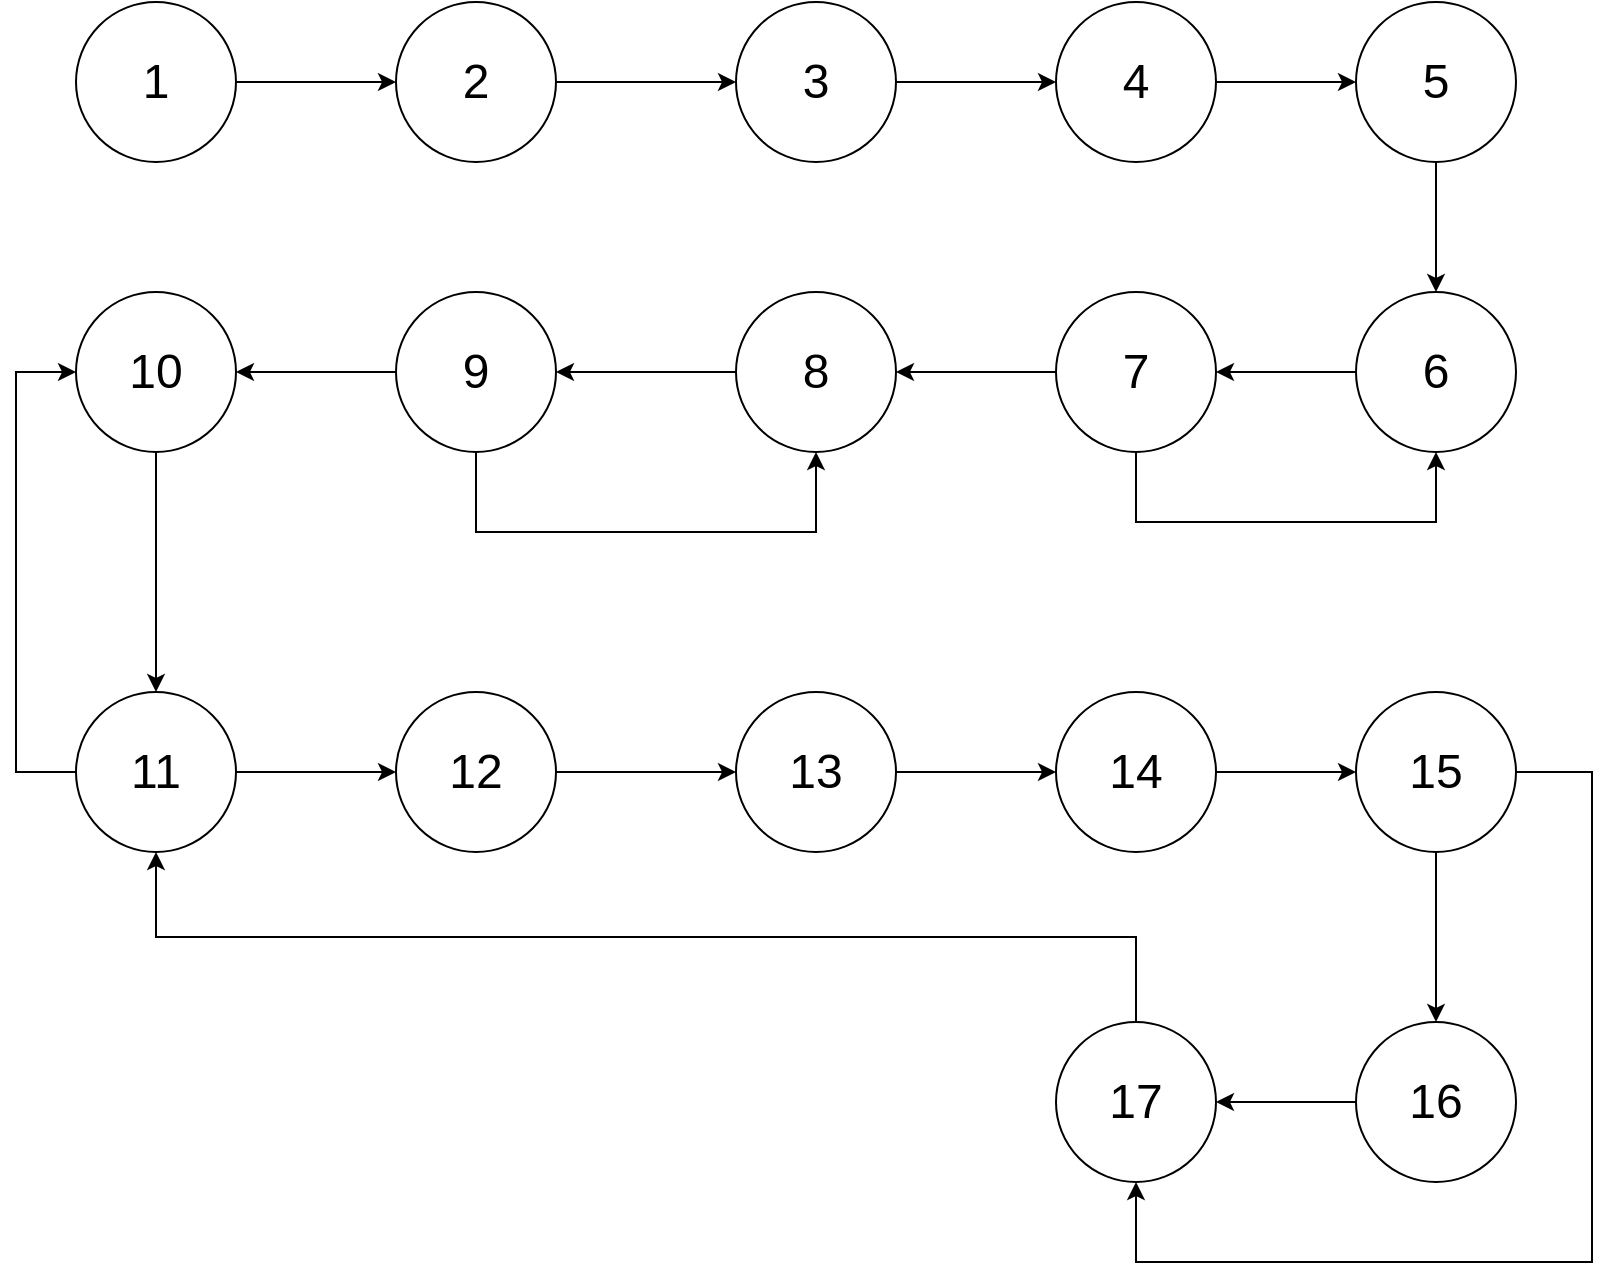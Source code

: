 <mxfile version="15.5.6" type="device" pages="4"><diagram id="wIKEjbpYjZZBh-4oC0uT" name="Page-1"><mxGraphModel dx="2137" dy="908" grid="1" gridSize="10" guides="1" tooltips="1" connect="1" arrows="1" fold="1" page="1" pageScale="1" pageWidth="827" pageHeight="1169" math="0" shadow="0"><root><mxCell id="0"/><mxCell id="1" parent="0"/><mxCell id="RpGY2ffauKUjeSCjqYRp-1" style="edgeStyle=orthogonalEdgeStyle;rounded=0;jumpStyle=arc;jumpSize=16;orthogonalLoop=1;jettySize=auto;html=1;exitX=1;exitY=0.5;exitDx=0;exitDy=0;entryX=0;entryY=0.5;entryDx=0;entryDy=0;" parent="1" source="RpGY2ffauKUjeSCjqYRp-2" target="RpGY2ffauKUjeSCjqYRp-4" edge="1"><mxGeometry relative="1" as="geometry"/></mxCell><mxCell id="RpGY2ffauKUjeSCjqYRp-2" value="&lt;font style=&quot;font-size: 24px&quot;&gt;1&lt;/font&gt;" style="ellipse;whiteSpace=wrap;html=1;aspect=fixed;" parent="1" vertex="1"><mxGeometry x="-777" y="40" width="80" height="80" as="geometry"/></mxCell><mxCell id="RpGY2ffauKUjeSCjqYRp-3" style="edgeStyle=orthogonalEdgeStyle;rounded=0;jumpStyle=arc;jumpSize=16;orthogonalLoop=1;jettySize=auto;html=1;exitX=1;exitY=0.5;exitDx=0;exitDy=0;entryX=0;entryY=0.5;entryDx=0;entryDy=0;" parent="1" source="RpGY2ffauKUjeSCjqYRp-4" target="RpGY2ffauKUjeSCjqYRp-6" edge="1"><mxGeometry relative="1" as="geometry"/></mxCell><mxCell id="RpGY2ffauKUjeSCjqYRp-4" value="&lt;font style=&quot;font-size: 24px&quot;&gt;2&lt;/font&gt;" style="ellipse;whiteSpace=wrap;html=1;aspect=fixed;" parent="1" vertex="1"><mxGeometry x="-617" y="40" width="80" height="80" as="geometry"/></mxCell><mxCell id="RpGY2ffauKUjeSCjqYRp-5" style="edgeStyle=orthogonalEdgeStyle;rounded=0;jumpStyle=arc;jumpSize=16;orthogonalLoop=1;jettySize=auto;html=1;exitX=1;exitY=0.5;exitDx=0;exitDy=0;entryX=0;entryY=0.5;entryDx=0;entryDy=0;" parent="1" source="RpGY2ffauKUjeSCjqYRp-6" target="RpGY2ffauKUjeSCjqYRp-8" edge="1"><mxGeometry relative="1" as="geometry"/></mxCell><mxCell id="RpGY2ffauKUjeSCjqYRp-6" value="&lt;font style=&quot;font-size: 24px&quot;&gt;3&lt;/font&gt;" style="ellipse;whiteSpace=wrap;html=1;aspect=fixed;" parent="1" vertex="1"><mxGeometry x="-447" y="40" width="80" height="80" as="geometry"/></mxCell><mxCell id="RpGY2ffauKUjeSCjqYRp-7" style="edgeStyle=orthogonalEdgeStyle;rounded=0;jumpStyle=arc;jumpSize=16;orthogonalLoop=1;jettySize=auto;html=1;exitX=1;exitY=0.5;exitDx=0;exitDy=0;entryX=0;entryY=0.5;entryDx=0;entryDy=0;" parent="1" source="RpGY2ffauKUjeSCjqYRp-8" target="RpGY2ffauKUjeSCjqYRp-10" edge="1"><mxGeometry relative="1" as="geometry"/></mxCell><mxCell id="RpGY2ffauKUjeSCjqYRp-8" value="&lt;font style=&quot;font-size: 24px&quot;&gt;4&lt;/font&gt;" style="ellipse;whiteSpace=wrap;html=1;aspect=fixed;" parent="1" vertex="1"><mxGeometry x="-287" y="40" width="80" height="80" as="geometry"/></mxCell><mxCell id="RpGY2ffauKUjeSCjqYRp-39" style="edgeStyle=orthogonalEdgeStyle;rounded=0;orthogonalLoop=1;jettySize=auto;html=1;exitX=0.5;exitY=1;exitDx=0;exitDy=0;" parent="1" source="RpGY2ffauKUjeSCjqYRp-10" target="RpGY2ffauKUjeSCjqYRp-12" edge="1"><mxGeometry relative="1" as="geometry"/></mxCell><mxCell id="RpGY2ffauKUjeSCjqYRp-10" value="&lt;font style=&quot;font-size: 24px&quot;&gt;5&lt;/font&gt;" style="ellipse;whiteSpace=wrap;html=1;aspect=fixed;" parent="1" vertex="1"><mxGeometry x="-137" y="40" width="80" height="80" as="geometry"/></mxCell><mxCell id="RpGY2ffauKUjeSCjqYRp-40" style="edgeStyle=orthogonalEdgeStyle;rounded=0;orthogonalLoop=1;jettySize=auto;html=1;exitX=0;exitY=0.5;exitDx=0;exitDy=0;entryX=1;entryY=0.5;entryDx=0;entryDy=0;" parent="1" source="RpGY2ffauKUjeSCjqYRp-12" target="RpGY2ffauKUjeSCjqYRp-15" edge="1"><mxGeometry relative="1" as="geometry"/></mxCell><mxCell id="RpGY2ffauKUjeSCjqYRp-12" value="&lt;font style=&quot;font-size: 24px&quot;&gt;6&lt;/font&gt;" style="ellipse;whiteSpace=wrap;html=1;aspect=fixed;" parent="1" vertex="1"><mxGeometry x="-137" y="185" width="80" height="80" as="geometry"/></mxCell><mxCell id="RpGY2ffauKUjeSCjqYRp-14" style="edgeStyle=orthogonalEdgeStyle;rounded=0;jumpStyle=arc;jumpSize=16;orthogonalLoop=1;jettySize=auto;html=1;exitX=0;exitY=0.5;exitDx=0;exitDy=0;entryX=1;entryY=0.5;entryDx=0;entryDy=0;" parent="1" source="RpGY2ffauKUjeSCjqYRp-15" target="RpGY2ffauKUjeSCjqYRp-17" edge="1"><mxGeometry relative="1" as="geometry"/></mxCell><mxCell id="cndHf0ya68RUmdgKp5EV-1" style="edgeStyle=orthogonalEdgeStyle;rounded=0;orthogonalLoop=1;jettySize=auto;html=1;exitX=0.5;exitY=1;exitDx=0;exitDy=0;entryX=0.5;entryY=1;entryDx=0;entryDy=0;" parent="1" source="RpGY2ffauKUjeSCjqYRp-15" target="RpGY2ffauKUjeSCjqYRp-12" edge="1"><mxGeometry relative="1" as="geometry"><Array as="points"><mxPoint x="-247" y="300"/><mxPoint x="-97" y="300"/></Array></mxGeometry></mxCell><mxCell id="RpGY2ffauKUjeSCjqYRp-15" value="&lt;font style=&quot;font-size: 24px&quot;&gt;7&lt;/font&gt;" style="ellipse;whiteSpace=wrap;html=1;aspect=fixed;" parent="1" vertex="1"><mxGeometry x="-287" y="185" width="80" height="80" as="geometry"/></mxCell><mxCell id="RpGY2ffauKUjeSCjqYRp-44" style="edgeStyle=orthogonalEdgeStyle;rounded=0;orthogonalLoop=1;jettySize=auto;html=1;exitX=0;exitY=0.5;exitDx=0;exitDy=0;" parent="1" source="RpGY2ffauKUjeSCjqYRp-17" target="RpGY2ffauKUjeSCjqYRp-20" edge="1"><mxGeometry relative="1" as="geometry"/></mxCell><mxCell id="RpGY2ffauKUjeSCjqYRp-17" value="&lt;font style=&quot;font-size: 24px&quot;&gt;8&lt;/font&gt;" style="ellipse;whiteSpace=wrap;html=1;aspect=fixed;" parent="1" vertex="1"><mxGeometry x="-447" y="185" width="80" height="80" as="geometry"/></mxCell><mxCell id="RpGY2ffauKUjeSCjqYRp-19" style="edgeStyle=orthogonalEdgeStyle;rounded=0;jumpStyle=arc;jumpSize=16;orthogonalLoop=1;jettySize=auto;html=1;exitX=0;exitY=0.5;exitDx=0;exitDy=0;entryX=1;entryY=0.5;entryDx=0;entryDy=0;" parent="1" source="RpGY2ffauKUjeSCjqYRp-20" target="RpGY2ffauKUjeSCjqYRp-22" edge="1"><mxGeometry relative="1" as="geometry"/></mxCell><mxCell id="RpGY2ffauKUjeSCjqYRp-45" style="edgeStyle=orthogonalEdgeStyle;rounded=0;orthogonalLoop=1;jettySize=auto;html=1;exitX=0.5;exitY=1;exitDx=0;exitDy=0;entryX=0.5;entryY=1;entryDx=0;entryDy=0;" parent="1" source="RpGY2ffauKUjeSCjqYRp-20" target="RpGY2ffauKUjeSCjqYRp-17" edge="1"><mxGeometry relative="1" as="geometry"><Array as="points"><mxPoint x="-577" y="305"/><mxPoint x="-407" y="305"/></Array></mxGeometry></mxCell><mxCell id="RpGY2ffauKUjeSCjqYRp-20" value="&lt;font style=&quot;font-size: 24px&quot;&gt;9&lt;/font&gt;" style="ellipse;whiteSpace=wrap;html=1;aspect=fixed;" parent="1" vertex="1"><mxGeometry x="-617" y="185" width="80" height="80" as="geometry"/></mxCell><mxCell id="RpGY2ffauKUjeSCjqYRp-46" style="edgeStyle=orthogonalEdgeStyle;rounded=0;orthogonalLoop=1;jettySize=auto;html=1;exitX=0.5;exitY=1;exitDx=0;exitDy=0;" parent="1" source="RpGY2ffauKUjeSCjqYRp-22" target="RpGY2ffauKUjeSCjqYRp-25" edge="1"><mxGeometry relative="1" as="geometry"/></mxCell><mxCell id="RpGY2ffauKUjeSCjqYRp-22" value="&lt;font style=&quot;font-size: 24px&quot;&gt;10&lt;/font&gt;" style="ellipse;whiteSpace=wrap;html=1;aspect=fixed;" parent="1" vertex="1"><mxGeometry x="-777" y="185" width="80" height="80" as="geometry"/></mxCell><mxCell id="RpGY2ffauKUjeSCjqYRp-47" style="edgeStyle=orthogonalEdgeStyle;rounded=0;orthogonalLoop=1;jettySize=auto;html=1;exitX=1;exitY=0.5;exitDx=0;exitDy=0;entryX=0;entryY=0.5;entryDx=0;entryDy=0;" parent="1" source="RpGY2ffauKUjeSCjqYRp-25" target="RpGY2ffauKUjeSCjqYRp-27" edge="1"><mxGeometry relative="1" as="geometry"/></mxCell><mxCell id="RpGY2ffauKUjeSCjqYRp-54" style="edgeStyle=orthogonalEdgeStyle;rounded=0;orthogonalLoop=1;jettySize=auto;html=1;exitX=0;exitY=0.5;exitDx=0;exitDy=0;entryX=0;entryY=0.5;entryDx=0;entryDy=0;" parent="1" source="RpGY2ffauKUjeSCjqYRp-25" target="RpGY2ffauKUjeSCjqYRp-22" edge="1"><mxGeometry relative="1" as="geometry"><Array as="points"><mxPoint x="-807" y="425"/><mxPoint x="-807" y="225"/></Array></mxGeometry></mxCell><mxCell id="RpGY2ffauKUjeSCjqYRp-25" value="&lt;font style=&quot;font-size: 24px&quot;&gt;11&lt;/font&gt;" style="ellipse;whiteSpace=wrap;html=1;aspect=fixed;" parent="1" vertex="1"><mxGeometry x="-777" y="385" width="80" height="80" as="geometry"/></mxCell><mxCell id="RpGY2ffauKUjeSCjqYRp-48" style="edgeStyle=orthogonalEdgeStyle;rounded=0;orthogonalLoop=1;jettySize=auto;html=1;exitX=1;exitY=0.5;exitDx=0;exitDy=0;entryX=0;entryY=0.5;entryDx=0;entryDy=0;" parent="1" source="RpGY2ffauKUjeSCjqYRp-27" target="RpGY2ffauKUjeSCjqYRp-29" edge="1"><mxGeometry relative="1" as="geometry"/></mxCell><mxCell id="RpGY2ffauKUjeSCjqYRp-27" value="&lt;font style=&quot;font-size: 24px&quot;&gt;12&lt;/font&gt;" style="ellipse;whiteSpace=wrap;html=1;aspect=fixed;" parent="1" vertex="1"><mxGeometry x="-617" y="385" width="80" height="80" as="geometry"/></mxCell><mxCell id="RpGY2ffauKUjeSCjqYRp-49" style="edgeStyle=orthogonalEdgeStyle;rounded=0;orthogonalLoop=1;jettySize=auto;html=1;exitX=1;exitY=0.5;exitDx=0;exitDy=0;entryX=0;entryY=0.5;entryDx=0;entryDy=0;" parent="1" source="RpGY2ffauKUjeSCjqYRp-29" target="RpGY2ffauKUjeSCjqYRp-31" edge="1"><mxGeometry relative="1" as="geometry"/></mxCell><mxCell id="RpGY2ffauKUjeSCjqYRp-29" value="&lt;font style=&quot;font-size: 24px&quot;&gt;13&lt;/font&gt;" style="ellipse;whiteSpace=wrap;html=1;aspect=fixed;" parent="1" vertex="1"><mxGeometry x="-447" y="385" width="80" height="80" as="geometry"/></mxCell><mxCell id="RpGY2ffauKUjeSCjqYRp-50" style="edgeStyle=orthogonalEdgeStyle;rounded=0;orthogonalLoop=1;jettySize=auto;html=1;exitX=1;exitY=0.5;exitDx=0;exitDy=0;" parent="1" source="RpGY2ffauKUjeSCjqYRp-31" target="RpGY2ffauKUjeSCjqYRp-34" edge="1"><mxGeometry relative="1" as="geometry"/></mxCell><mxCell id="RpGY2ffauKUjeSCjqYRp-31" value="&lt;font style=&quot;font-size: 24px&quot;&gt;14&lt;/font&gt;" style="ellipse;whiteSpace=wrap;html=1;aspect=fixed;" parent="1" vertex="1"><mxGeometry x="-287" y="385" width="80" height="80" as="geometry"/></mxCell><mxCell id="RpGY2ffauKUjeSCjqYRp-51" style="edgeStyle=orthogonalEdgeStyle;rounded=0;orthogonalLoop=1;jettySize=auto;html=1;exitX=0.5;exitY=1;exitDx=0;exitDy=0;entryX=0.5;entryY=0;entryDx=0;entryDy=0;" parent="1" source="RpGY2ffauKUjeSCjqYRp-34" target="RpGY2ffauKUjeSCjqYRp-36" edge="1"><mxGeometry relative="1" as="geometry"/></mxCell><mxCell id="RpGY2ffauKUjeSCjqYRp-56" style="edgeStyle=orthogonalEdgeStyle;rounded=0;orthogonalLoop=1;jettySize=auto;html=1;exitX=1;exitY=0.5;exitDx=0;exitDy=0;entryX=0.5;entryY=1;entryDx=0;entryDy=0;" parent="1" source="RpGY2ffauKUjeSCjqYRp-34" target="RpGY2ffauKUjeSCjqYRp-38" edge="1"><mxGeometry relative="1" as="geometry"><Array as="points"><mxPoint x="-19" y="425"/><mxPoint x="-19" y="670"/><mxPoint x="-247" y="670"/></Array></mxGeometry></mxCell><mxCell id="RpGY2ffauKUjeSCjqYRp-34" value="&lt;font style=&quot;font-size: 24px&quot;&gt;15&lt;/font&gt;" style="ellipse;whiteSpace=wrap;html=1;aspect=fixed;" parent="1" vertex="1"><mxGeometry x="-137" y="385" width="80" height="80" as="geometry"/></mxCell><mxCell id="RpGY2ffauKUjeSCjqYRp-52" style="edgeStyle=orthogonalEdgeStyle;rounded=0;orthogonalLoop=1;jettySize=auto;html=1;exitX=0;exitY=0.5;exitDx=0;exitDy=0;entryX=1;entryY=0.5;entryDx=0;entryDy=0;" parent="1" source="RpGY2ffauKUjeSCjqYRp-36" target="RpGY2ffauKUjeSCjqYRp-38" edge="1"><mxGeometry relative="1" as="geometry"/></mxCell><mxCell id="RpGY2ffauKUjeSCjqYRp-36" value="&lt;font style=&quot;font-size: 24px&quot;&gt;16&lt;/font&gt;" style="ellipse;whiteSpace=wrap;html=1;aspect=fixed;" parent="1" vertex="1"><mxGeometry x="-137" y="550" width="80" height="80" as="geometry"/></mxCell><mxCell id="RpGY2ffauKUjeSCjqYRp-53" style="edgeStyle=orthogonalEdgeStyle;rounded=0;orthogonalLoop=1;jettySize=auto;html=1;exitX=0.5;exitY=0;exitDx=0;exitDy=0;entryX=0.5;entryY=1;entryDx=0;entryDy=0;" parent="1" source="RpGY2ffauKUjeSCjqYRp-38" target="RpGY2ffauKUjeSCjqYRp-25" edge="1"><mxGeometry relative="1" as="geometry"/></mxCell><mxCell id="RpGY2ffauKUjeSCjqYRp-38" value="&lt;font style=&quot;font-size: 24px&quot;&gt;17&lt;/font&gt;" style="ellipse;whiteSpace=wrap;html=1;aspect=fixed;" parent="1" vertex="1"><mxGeometry x="-287" y="550" width="80" height="80" as="geometry"/></mxCell></root></mxGraphModel></diagram><diagram id="RMpaJXcaezSx4FuWAsPL" name="Page-2"><mxGraphModel dx="2479" dy="2562" grid="1" gridSize="10" guides="1" tooltips="1" connect="1" arrows="1" fold="1" page="1" pageScale="1" pageWidth="1169" pageHeight="1654" math="0" shadow="0"><root><mxCell id="lnN-Z1fJXhFUc1ijLKOU-0"/><mxCell id="lnN-Z1fJXhFUc1ijLKOU-1" parent="lnN-Z1fJXhFUc1ijLKOU-0"/><mxCell id="ZkR3XIe5jkEB-sBCteI8-38" style="edgeStyle=orthogonalEdgeStyle;rounded=0;orthogonalLoop=1;jettySize=auto;html=1;exitX=0.5;exitY=0;exitDx=0;exitDy=0;entryX=0.5;entryY=0;entryDx=0;entryDy=0;" parent="lnN-Z1fJXhFUc1ijLKOU-1" source="ZkR3XIe5jkEB-sBCteI8-1" target="ZkR3XIe5jkEB-sBCteI8-5" edge="1"><mxGeometry relative="1" as="geometry"><Array as="points"><mxPoint x="-890.14" y="-1430.14"/><mxPoint x="-560.14" y="-1430.14"/></Array></mxGeometry></mxCell><mxCell id="ZkR3XIe5jkEB-sBCteI8-77" style="edgeStyle=orthogonalEdgeStyle;rounded=0;jumpStyle=arc;jumpSize=16;orthogonalLoop=1;jettySize=auto;html=1;exitX=0;exitY=0;exitDx=0;exitDy=0;entryX=1;entryY=0;entryDx=0;entryDy=0;" parent="lnN-Z1fJXhFUc1ijLKOU-1" source="ZkR3XIe5jkEB-sBCteI8-1" target="ZkR3XIe5jkEB-sBCteI8-33" edge="1"><mxGeometry relative="1" as="geometry"><Array as="points"><mxPoint x="-918.14" y="-1530.14"/><mxPoint x="-90.14" y="-1530.14"/><mxPoint x="-90.14" y="-980.14"/><mxPoint x="-222.14" y="-980.14"/></Array></mxGeometry></mxCell><mxCell id="ZkR3XIe5jkEB-sBCteI8-1" value="&lt;font style=&quot;font-size: 24px&quot;&gt;1&lt;/font&gt;" style="ellipse;whiteSpace=wrap;html=1;aspect=fixed;" parent="lnN-Z1fJXhFUc1ijLKOU-1" vertex="1"><mxGeometry x="-930.14" y="-1390.14" width="80" height="80" as="geometry"/></mxCell><mxCell id="ZkR3XIe5jkEB-sBCteI8-39" style="edgeStyle=orthogonalEdgeStyle;rounded=0;orthogonalLoop=1;jettySize=auto;html=1;exitX=0.5;exitY=0;exitDx=0;exitDy=0;entryX=0.5;entryY=0;entryDx=0;entryDy=0;jumpStyle=arc;jumpSize=16;" parent="lnN-Z1fJXhFUc1ijLKOU-1" source="ZkR3XIe5jkEB-sBCteI8-3" target="ZkR3XIe5jkEB-sBCteI8-7" edge="1"><mxGeometry relative="1" as="geometry"><Array as="points"><mxPoint x="-730.14" y="-1450.14"/><mxPoint x="-400.14" y="-1450.14"/></Array></mxGeometry></mxCell><mxCell id="ZkR3XIe5jkEB-sBCteI8-78" style="edgeStyle=orthogonalEdgeStyle;rounded=0;jumpStyle=arc;jumpSize=16;orthogonalLoop=1;jettySize=auto;html=1;exitX=0;exitY=0;exitDx=0;exitDy=0;entryX=0.5;entryY=0;entryDx=0;entryDy=0;" parent="lnN-Z1fJXhFUc1ijLKOU-1" source="ZkR3XIe5jkEB-sBCteI8-3" target="ZkR3XIe5jkEB-sBCteI8-33" edge="1"><mxGeometry relative="1" as="geometry"><Array as="points"><mxPoint x="-758.14" y="-1500.14"/><mxPoint x="-120.14" y="-1500.14"/><mxPoint x="-120.14" y="-1010.14"/><mxPoint x="-250.14" y="-1010.14"/></Array></mxGeometry></mxCell><mxCell id="ZkR3XIe5jkEB-sBCteI8-3" value="&lt;font style=&quot;font-size: 24px&quot;&gt;2&lt;/font&gt;" style="ellipse;whiteSpace=wrap;html=1;aspect=fixed;" parent="lnN-Z1fJXhFUc1ijLKOU-1" vertex="1"><mxGeometry x="-770.14" y="-1390.14" width="80" height="80" as="geometry"/></mxCell><mxCell id="ZkR3XIe5jkEB-sBCteI8-42" style="edgeStyle=orthogonalEdgeStyle;rounded=0;jumpStyle=arc;jumpSize=16;orthogonalLoop=1;jettySize=auto;html=1;exitX=1;exitY=0.5;exitDx=0;exitDy=0;entryX=0.5;entryY=0;entryDx=0;entryDy=0;" parent="lnN-Z1fJXhFUc1ijLKOU-1" source="ZkR3XIe5jkEB-sBCteI8-5" target="ZkR3XIe5jkEB-sBCteI8-9" edge="1"><mxGeometry relative="1" as="geometry"><Array as="points"><mxPoint x="-477.14" y="-1350.14"/><mxPoint x="-477.14" y="-1430.14"/><mxPoint x="-250.14" y="-1430.14"/></Array></mxGeometry></mxCell><mxCell id="ZkR3XIe5jkEB-sBCteI8-45" style="edgeStyle=orthogonalEdgeStyle;rounded=0;jumpStyle=arc;jumpSize=16;orthogonalLoop=1;jettySize=auto;html=1;exitX=0.5;exitY=1;exitDx=0;exitDy=0;entryX=0.5;entryY=0;entryDx=0;entryDy=0;" parent="lnN-Z1fJXhFUc1ijLKOU-1" source="ZkR3XIe5jkEB-sBCteI8-5" target="ZkR3XIe5jkEB-sBCteI8-12" edge="1"><mxGeometry relative="1" as="geometry"><Array as="points"><mxPoint x="-560.14" y="-1240.14"/><mxPoint x="-250.14" y="-1240.14"/></Array></mxGeometry></mxCell><mxCell id="ZkR3XIe5jkEB-sBCteI8-57" style="edgeStyle=orthogonalEdgeStyle;rounded=0;jumpStyle=arc;jumpSize=16;orthogonalLoop=1;jettySize=auto;html=1;exitX=0;exitY=0.5;exitDx=0;exitDy=0;entryX=0.5;entryY=0;entryDx=0;entryDy=0;" parent="lnN-Z1fJXhFUc1ijLKOU-1" source="ZkR3XIe5jkEB-sBCteI8-5" target="ZkR3XIe5jkEB-sBCteI8-21" edge="1"><mxGeometry relative="1" as="geometry"><Array as="points"><mxPoint x="-647.14" y="-1350.14"/><mxPoint x="-647.14" y="-1260.14"/><mxPoint x="-890.14" y="-1260.14"/></Array></mxGeometry></mxCell><mxCell id="ZkR3XIe5jkEB-sBCteI8-5" value="&lt;font style=&quot;font-size: 24px&quot;&gt;3&lt;/font&gt;" style="ellipse;whiteSpace=wrap;html=1;aspect=fixed;" parent="lnN-Z1fJXhFUc1ijLKOU-1" vertex="1"><mxGeometry x="-600.14" y="-1390.14" width="80" height="80" as="geometry"/></mxCell><mxCell id="ZkR3XIe5jkEB-sBCteI8-41" style="edgeStyle=orthogonalEdgeStyle;rounded=0;jumpStyle=arc;jumpSize=16;orthogonalLoop=1;jettySize=auto;html=1;exitX=1;exitY=0.5;exitDx=0;exitDy=0;" parent="lnN-Z1fJXhFUc1ijLKOU-1" source="ZkR3XIe5jkEB-sBCteI8-7" target="ZkR3XIe5jkEB-sBCteI8-9" edge="1"><mxGeometry relative="1" as="geometry"/></mxCell><mxCell id="ZkR3XIe5jkEB-sBCteI8-49" style="edgeStyle=orthogonalEdgeStyle;rounded=0;jumpStyle=arc;jumpSize=16;orthogonalLoop=1;jettySize=auto;html=1;exitX=0.5;exitY=1;exitDx=0;exitDy=0;entryX=0.5;entryY=0;entryDx=0;entryDy=0;" parent="lnN-Z1fJXhFUc1ijLKOU-1" source="ZkR3XIe5jkEB-sBCteI8-7" target="ZkR3XIe5jkEB-sBCteI8-16" edge="1"><mxGeometry relative="1" as="geometry"><Array as="points"><mxPoint x="-400.14" y="-1290.14"/><mxPoint x="-487.14" y="-1290.14"/><mxPoint x="-487.14" y="-1180.14"/><mxPoint x="-560.14" y="-1180.14"/></Array></mxGeometry></mxCell><mxCell id="ZkR3XIe5jkEB-sBCteI8-61" style="edgeStyle=orthogonalEdgeStyle;rounded=0;jumpStyle=arc;jumpSize=16;orthogonalLoop=1;jettySize=auto;html=1;exitX=0;exitY=0;exitDx=0;exitDy=0;entryX=0;entryY=0.5;entryDx=0;entryDy=0;" parent="lnN-Z1fJXhFUc1ijLKOU-1" source="ZkR3XIe5jkEB-sBCteI8-7" target="ZkR3XIe5jkEB-sBCteI8-24" edge="1"><mxGeometry relative="1" as="geometry"><Array as="points"><mxPoint x="-428.14" y="-1480.14"/><mxPoint x="-957.14" y="-1480.14"/><mxPoint x="-957.14" y="-890.14"/></Array></mxGeometry></mxCell><mxCell id="ZkR3XIe5jkEB-sBCteI8-7" value="&lt;font style=&quot;font-size: 24px&quot;&gt;4&lt;/font&gt;" style="ellipse;whiteSpace=wrap;html=1;aspect=fixed;" parent="lnN-Z1fJXhFUc1ijLKOU-1" vertex="1"><mxGeometry x="-440.14" y="-1390.14" width="80" height="80" as="geometry"/></mxCell><mxCell id="ZkR3XIe5jkEB-sBCteI8-46" style="edgeStyle=orthogonalEdgeStyle;rounded=0;jumpStyle=arc;jumpSize=16;orthogonalLoop=1;jettySize=auto;html=1;exitX=0.5;exitY=1;exitDx=0;exitDy=0;entryX=0.5;entryY=0;entryDx=0;entryDy=0;" parent="lnN-Z1fJXhFUc1ijLKOU-1" source="ZkR3XIe5jkEB-sBCteI8-9" target="ZkR3XIe5jkEB-sBCteI8-14" edge="1"><mxGeometry relative="1" as="geometry"><Array as="points"><mxPoint x="-250.14" y="-1270.14"/><mxPoint x="-400.14" y="-1270.14"/></Array></mxGeometry></mxCell><mxCell id="ZkR3XIe5jkEB-sBCteI8-51" style="edgeStyle=orthogonalEdgeStyle;rounded=0;jumpStyle=arc;jumpSize=16;orthogonalLoop=1;jettySize=auto;html=1;exitX=1;exitY=0.5;exitDx=0;exitDy=0;entryX=0.5;entryY=0;entryDx=0;entryDy=0;" parent="lnN-Z1fJXhFUc1ijLKOU-1" source="ZkR3XIe5jkEB-sBCteI8-9" target="ZkR3XIe5jkEB-sBCteI8-19" edge="1"><mxGeometry relative="1" as="geometry"><Array as="points"><mxPoint x="-190.14" y="-1350.14"/><mxPoint x="-190.14" y="-1200.14"/><mxPoint x="-730.14" y="-1200.14"/></Array></mxGeometry></mxCell><mxCell id="ZkR3XIe5jkEB-sBCteI8-9" value="&lt;font style=&quot;font-size: 24px&quot;&gt;5&lt;/font&gt;" style="ellipse;whiteSpace=wrap;html=1;aspect=fixed;" parent="lnN-Z1fJXhFUc1ijLKOU-1" vertex="1"><mxGeometry x="-290.14" y="-1390.14" width="80" height="80" as="geometry"/></mxCell><mxCell id="ZkR3XIe5jkEB-sBCteI8-47" style="edgeStyle=orthogonalEdgeStyle;rounded=0;jumpStyle=arc;jumpSize=16;orthogonalLoop=1;jettySize=auto;html=1;exitX=0;exitY=0.5;exitDx=0;exitDy=0;entryX=1;entryY=0.5;entryDx=0;entryDy=0;" parent="lnN-Z1fJXhFUc1ijLKOU-1" source="ZkR3XIe5jkEB-sBCteI8-12" target="ZkR3XIe5jkEB-sBCteI8-14" edge="1"><mxGeometry relative="1" as="geometry"/></mxCell><mxCell id="ZkR3XIe5jkEB-sBCteI8-12" value="&lt;font style=&quot;font-size: 24px&quot;&gt;6&lt;/font&gt;" style="ellipse;whiteSpace=wrap;html=1;aspect=fixed;" parent="lnN-Z1fJXhFUc1ijLKOU-1" vertex="1"><mxGeometry x="-290.14" y="-1150.14" width="80" height="80" as="geometry"/></mxCell><mxCell id="ZkR3XIe5jkEB-sBCteI8-52" style="edgeStyle=orthogonalEdgeStyle;rounded=0;jumpStyle=arc;jumpSize=16;orthogonalLoop=1;jettySize=auto;html=1;exitX=0.5;exitY=1;exitDx=0;exitDy=0;entryX=0.5;entryY=1;entryDx=0;entryDy=0;" parent="lnN-Z1fJXhFUc1ijLKOU-1" source="ZkR3XIe5jkEB-sBCteI8-14" target="ZkR3XIe5jkEB-sBCteI8-19" edge="1"><mxGeometry relative="1" as="geometry"><Array as="points"><mxPoint x="-400.14" y="-1030.14"/><mxPoint x="-730.14" y="-1030.14"/></Array></mxGeometry></mxCell><mxCell id="ZkR3XIe5jkEB-sBCteI8-14" value="&lt;font style=&quot;font-size: 24px&quot;&gt;7&lt;/font&gt;" style="ellipse;whiteSpace=wrap;html=1;aspect=fixed;" parent="lnN-Z1fJXhFUc1ijLKOU-1" vertex="1"><mxGeometry x="-440.14" y="-1150.14" width="80" height="80" as="geometry"/></mxCell><mxCell id="ZkR3XIe5jkEB-sBCteI8-50" style="edgeStyle=orthogonalEdgeStyle;rounded=0;jumpStyle=arc;jumpSize=16;orthogonalLoop=1;jettySize=auto;html=1;exitX=0;exitY=0.5;exitDx=0;exitDy=0;entryX=1;entryY=0.5;entryDx=0;entryDy=0;" parent="lnN-Z1fJXhFUc1ijLKOU-1" source="ZkR3XIe5jkEB-sBCteI8-16" target="ZkR3XIe5jkEB-sBCteI8-19" edge="1"><mxGeometry relative="1" as="geometry"/></mxCell><mxCell id="ZkR3XIe5jkEB-sBCteI8-16" value="&lt;font style=&quot;font-size: 24px&quot;&gt;8&lt;/font&gt;" style="ellipse;whiteSpace=wrap;html=1;aspect=fixed;" parent="lnN-Z1fJXhFUc1ijLKOU-1" vertex="1"><mxGeometry x="-600.14" y="-1150.14" width="80" height="80" as="geometry"/></mxCell><mxCell id="ZkR3XIe5jkEB-sBCteI8-66" style="edgeStyle=orthogonalEdgeStyle;rounded=0;jumpStyle=arc;jumpSize=16;orthogonalLoop=1;jettySize=auto;html=1;exitX=1;exitY=1;exitDx=0;exitDy=0;entryX=1;entryY=0;entryDx=0;entryDy=0;" parent="lnN-Z1fJXhFUc1ijLKOU-1" source="ZkR3XIe5jkEB-sBCteI8-19" target="ZkR3XIe5jkEB-sBCteI8-26" edge="1"><mxGeometry relative="1" as="geometry"/></mxCell><mxCell id="ZkR3XIe5jkEB-sBCteI8-69" style="edgeStyle=orthogonalEdgeStyle;rounded=0;jumpStyle=arc;jumpSize=16;orthogonalLoop=1;jettySize=auto;html=1;exitX=1;exitY=0;exitDx=0;exitDy=0;entryX=0;entryY=0.5;entryDx=0;entryDy=0;" parent="lnN-Z1fJXhFUc1ijLKOU-1" source="ZkR3XIe5jkEB-sBCteI8-19" target="ZkR3XIe5jkEB-sBCteI8-28" edge="1"><mxGeometry relative="1" as="geometry"/></mxCell><mxCell id="ZkR3XIe5jkEB-sBCteI8-74" style="edgeStyle=orthogonalEdgeStyle;rounded=0;jumpStyle=arc;jumpSize=16;orthogonalLoop=1;jettySize=auto;html=1;exitX=0;exitY=0.5;exitDx=0;exitDy=0;entryX=0;entryY=1;entryDx=0;entryDy=0;" parent="lnN-Z1fJXhFUc1ijLKOU-1" source="ZkR3XIe5jkEB-sBCteI8-19" target="ZkR3XIe5jkEB-sBCteI8-30" edge="1"><mxGeometry relative="1" as="geometry"><Array as="points"><mxPoint x="-800.14" y="-1110.14"/><mxPoint x="-800.14" y="-750.14"/><mxPoint x="-490.14" y="-750.14"/><mxPoint x="-490.14" y="-862.14"/></Array></mxGeometry></mxCell><mxCell id="ZkR3XIe5jkEB-sBCteI8-84" style="edgeStyle=orthogonalEdgeStyle;rounded=0;jumpStyle=arc;jumpSize=16;orthogonalLoop=1;jettySize=auto;html=1;exitX=0;exitY=1;exitDx=0;exitDy=0;entryX=0;entryY=1;entryDx=0;entryDy=0;" parent="lnN-Z1fJXhFUc1ijLKOU-1" source="ZkR3XIe5jkEB-sBCteI8-19" target="ZkR3XIe5jkEB-sBCteI8-37" edge="1"><mxGeometry relative="1" as="geometry"><Array as="points"><mxPoint x="-780.14" y="-1082.14"/><mxPoint x="-780.14" y="-697.14"/></Array></mxGeometry></mxCell><mxCell id="ZkR3XIe5jkEB-sBCteI8-19" value="&lt;font style=&quot;font-size: 24px&quot;&gt;9&lt;/font&gt;" style="ellipse;whiteSpace=wrap;html=1;aspect=fixed;" parent="lnN-Z1fJXhFUc1ijLKOU-1" vertex="1"><mxGeometry x="-770.14" y="-1150.14" width="80" height="80" as="geometry"/></mxCell><mxCell id="ZkR3XIe5jkEB-sBCteI8-65" style="edgeStyle=orthogonalEdgeStyle;rounded=0;jumpStyle=arc;jumpSize=16;orthogonalLoop=1;jettySize=auto;html=1;exitX=0;exitY=0.5;exitDx=0;exitDy=0;" parent="lnN-Z1fJXhFUc1ijLKOU-1" source="ZkR3XIe5jkEB-sBCteI8-21" target="ZkR3XIe5jkEB-sBCteI8-26" edge="1"><mxGeometry relative="1" as="geometry"><Array as="points"><mxPoint x="-940.14" y="-1110.14"/><mxPoint x="-940.14" y="-1010.14"/><mxPoint x="-730.14" y="-1010.14"/></Array></mxGeometry></mxCell><mxCell id="ZkR3XIe5jkEB-sBCteI8-67" style="edgeStyle=orthogonalEdgeStyle;rounded=0;jumpStyle=arc;jumpSize=16;orthogonalLoop=1;jettySize=auto;html=1;exitX=1;exitY=0;exitDx=0;exitDy=0;entryX=0;entryY=0;entryDx=0;entryDy=0;" parent="lnN-Z1fJXhFUc1ijLKOU-1" source="ZkR3XIe5jkEB-sBCteI8-21" target="ZkR3XIe5jkEB-sBCteI8-28" edge="1"><mxGeometry relative="1" as="geometry"><Array as="points"><mxPoint x="-862.14" y="-1180.14"/><mxPoint x="-620.14" y="-1180.14"/><mxPoint x="-620.14" y="-919.14"/></Array></mxGeometry></mxCell><mxCell id="ZkR3XIe5jkEB-sBCteI8-70" style="edgeStyle=orthogonalEdgeStyle;rounded=0;jumpStyle=arc;jumpSize=16;orthogonalLoop=1;jettySize=auto;html=1;exitX=0;exitY=0;exitDx=0;exitDy=0;entryX=0;entryY=0;entryDx=0;entryDy=0;" parent="lnN-Z1fJXhFUc1ijLKOU-1" source="ZkR3XIe5jkEB-sBCteI8-21" target="ZkR3XIe5jkEB-sBCteI8-30" edge="1"><mxGeometry relative="1" as="geometry"><Array as="points"><mxPoint x="-918.14" y="-1220.14"/><mxPoint x="-460.14" y="-1220.14"/><mxPoint x="-460.14" y="-918.14"/></Array></mxGeometry></mxCell><mxCell id="ZkR3XIe5jkEB-sBCteI8-75" style="edgeStyle=orthogonalEdgeStyle;rounded=0;jumpStyle=arc;jumpSize=16;orthogonalLoop=1;jettySize=auto;html=1;exitX=0;exitY=1;exitDx=0;exitDy=0;entryX=1;entryY=0.5;entryDx=0;entryDy=0;" parent="lnN-Z1fJXhFUc1ijLKOU-1" source="ZkR3XIe5jkEB-sBCteI8-21" target="ZkR3XIe5jkEB-sBCteI8-33" edge="1"><mxGeometry relative="1" as="geometry"><Array as="points"><mxPoint x="-1000.14" y="-1082.14"/><mxPoint x="-1000.14" y="-570.14"/><mxPoint x="-150.14" y="-570.14"/><mxPoint x="-150.14" y="-890.14"/></Array></mxGeometry></mxCell><mxCell id="ZkR3XIe5jkEB-sBCteI8-85" style="edgeStyle=orthogonalEdgeStyle;rounded=0;jumpStyle=arc;jumpSize=16;orthogonalLoop=1;jettySize=auto;html=1;exitX=0;exitY=0;exitDx=0;exitDy=0;entryX=1;entryY=1;entryDx=0;entryDy=0;" parent="lnN-Z1fJXhFUc1ijLKOU-1" source="ZkR3XIe5jkEB-sBCteI8-21" target="ZkR3XIe5jkEB-sBCteI8-37" edge="1"><mxGeometry relative="1" as="geometry"><Array as="points"><mxPoint x="-1030.14" y="-1138.14"/><mxPoint x="-1030.14" y="-640.14"/><mxPoint x="-372.14" y="-640.14"/></Array></mxGeometry></mxCell><mxCell id="ZkR3XIe5jkEB-sBCteI8-21" value="&lt;font style=&quot;font-size: 24px&quot;&gt;10&lt;/font&gt;" style="ellipse;whiteSpace=wrap;html=1;aspect=fixed;" parent="lnN-Z1fJXhFUc1ijLKOU-1" vertex="1"><mxGeometry x="-930.14" y="-1150.14" width="80" height="80" as="geometry"/></mxCell><mxCell id="ZkR3XIe5jkEB-sBCteI8-64" style="edgeStyle=orthogonalEdgeStyle;rounded=0;jumpStyle=arc;jumpSize=16;orthogonalLoop=1;jettySize=auto;html=1;exitX=0.5;exitY=0;exitDx=0;exitDy=0;entryX=0;entryY=0;entryDx=0;entryDy=0;" parent="lnN-Z1fJXhFUc1ijLKOU-1" source="ZkR3XIe5jkEB-sBCteI8-24" target="ZkR3XIe5jkEB-sBCteI8-26" edge="1"><mxGeometry relative="1" as="geometry"><Array as="points"><mxPoint x="-890.14" y="-950.14"/><mxPoint x="-758.14" y="-950.14"/></Array></mxGeometry></mxCell><mxCell id="ZkR3XIe5jkEB-sBCteI8-68" style="edgeStyle=orthogonalEdgeStyle;rounded=0;jumpStyle=arc;jumpSize=16;orthogonalLoop=1;jettySize=auto;html=1;exitX=0;exitY=1;exitDx=0;exitDy=0;entryX=0;entryY=1;entryDx=0;entryDy=0;" parent="lnN-Z1fJXhFUc1ijLKOU-1" source="ZkR3XIe5jkEB-sBCteI8-24" target="ZkR3XIe5jkEB-sBCteI8-28" edge="1"><mxGeometry relative="1" as="geometry"><Array as="points"><mxPoint x="-918.14" y="-800.14"/><mxPoint x="-620.14" y="-800.14"/><mxPoint x="-620.14" y="-861.14"/></Array></mxGeometry></mxCell><mxCell id="ZkR3XIe5jkEB-sBCteI8-71" style="edgeStyle=orthogonalEdgeStyle;rounded=0;jumpStyle=arc;jumpSize=16;orthogonalLoop=1;jettySize=auto;html=1;exitX=1;exitY=0;exitDx=0;exitDy=0;entryX=0;entryY=0.5;entryDx=0;entryDy=0;" parent="lnN-Z1fJXhFUc1ijLKOU-1" source="ZkR3XIe5jkEB-sBCteI8-24" target="ZkR3XIe5jkEB-sBCteI8-30" edge="1"><mxGeometry relative="1" as="geometry"><Array as="points"><mxPoint x="-862.14" y="-970.14"/><mxPoint x="-490.14" y="-970.14"/><mxPoint x="-490.14" y="-890.14"/></Array></mxGeometry></mxCell><mxCell id="ZkR3XIe5jkEB-sBCteI8-76" style="edgeStyle=orthogonalEdgeStyle;rounded=0;jumpStyle=arc;jumpSize=16;orthogonalLoop=1;jettySize=auto;html=1;exitX=0;exitY=0;exitDx=0;exitDy=0;entryX=1;entryY=1;entryDx=0;entryDy=0;" parent="lnN-Z1fJXhFUc1ijLKOU-1" source="ZkR3XIe5jkEB-sBCteI8-24" target="ZkR3XIe5jkEB-sBCteI8-33" edge="1"><mxGeometry relative="1" as="geometry"><Array as="points"><mxPoint x="-980.14" y="-918.14"/><mxPoint x="-980.14" y="-590.14"/><mxPoint x="-170.14" y="-590.14"/><mxPoint x="-170.14" y="-862.14"/></Array></mxGeometry></mxCell><mxCell id="ZkR3XIe5jkEB-sBCteI8-86" style="edgeStyle=orthogonalEdgeStyle;rounded=0;jumpStyle=arc;jumpSize=16;orthogonalLoop=1;jettySize=auto;html=1;exitX=1;exitY=1;exitDx=0;exitDy=0;entryX=0.5;entryY=1;entryDx=0;entryDy=0;" parent="lnN-Z1fJXhFUc1ijLKOU-1" source="ZkR3XIe5jkEB-sBCteI8-24" target="ZkR3XIe5jkEB-sBCteI8-37" edge="1"><mxGeometry relative="1" as="geometry"><Array as="points"><mxPoint x="-862.14" y="-665.14"/><mxPoint x="-400.14" y="-665.14"/></Array></mxGeometry></mxCell><mxCell id="ZkR3XIe5jkEB-sBCteI8-24" value="&lt;font style=&quot;font-size: 24px&quot;&gt;11&lt;/font&gt;" style="ellipse;whiteSpace=wrap;html=1;aspect=fixed;" parent="lnN-Z1fJXhFUc1ijLKOU-1" vertex="1"><mxGeometry x="-930.14" y="-930.14" width="80" height="80" as="geometry"/></mxCell><mxCell id="ZkR3XIe5jkEB-sBCteI8-83" style="edgeStyle=orthogonalEdgeStyle;rounded=0;jumpStyle=arc;jumpSize=16;orthogonalLoop=1;jettySize=auto;html=1;exitX=0.5;exitY=1;exitDx=0;exitDy=0;" parent="lnN-Z1fJXhFUc1ijLKOU-1" source="ZkR3XIe5jkEB-sBCteI8-26" edge="1"><mxGeometry relative="1" as="geometry"><mxPoint x="-440.14" y="-725.14" as="targetPoint"/><Array as="points"><mxPoint x="-730.14" y="-725.14"/></Array></mxGeometry></mxCell><mxCell id="ZkR3XIe5jkEB-sBCteI8-26" value="&lt;font style=&quot;font-size: 24px&quot;&gt;12&lt;/font&gt;" style="ellipse;whiteSpace=wrap;html=1;aspect=fixed;" parent="lnN-Z1fJXhFUc1ijLKOU-1" vertex="1"><mxGeometry x="-770.14" y="-930.14" width="80" height="80" as="geometry"/></mxCell><mxCell id="ZkR3XIe5jkEB-sBCteI8-82" style="edgeStyle=orthogonalEdgeStyle;rounded=0;jumpStyle=arc;jumpSize=16;orthogonalLoop=1;jettySize=auto;html=1;exitX=0.5;exitY=1;exitDx=0;exitDy=0;entryX=0;entryY=0;entryDx=0;entryDy=0;" parent="lnN-Z1fJXhFUc1ijLKOU-1" source="ZkR3XIe5jkEB-sBCteI8-28" target="ZkR3XIe5jkEB-sBCteI8-37" edge="1"><mxGeometry relative="1" as="geometry"/></mxCell><mxCell id="ZkR3XIe5jkEB-sBCteI8-28" value="&lt;font style=&quot;font-size: 24px&quot;&gt;13&lt;/font&gt;" style="ellipse;whiteSpace=wrap;html=1;aspect=fixed;" parent="lnN-Z1fJXhFUc1ijLKOU-1" vertex="1"><mxGeometry x="-600.14" y="-930.14" width="80" height="80" as="geometry"/></mxCell><mxCell id="ZkR3XIe5jkEB-sBCteI8-80" style="edgeStyle=orthogonalEdgeStyle;rounded=0;jumpStyle=arc;jumpSize=16;orthogonalLoop=1;jettySize=auto;html=1;exitX=1;exitY=0.5;exitDx=0;exitDy=0;entryX=0;entryY=0.5;entryDx=0;entryDy=0;" parent="lnN-Z1fJXhFUc1ijLKOU-1" source="ZkR3XIe5jkEB-sBCteI8-30" target="ZkR3XIe5jkEB-sBCteI8-35" edge="1"><mxGeometry relative="1" as="geometry"><Array as="points"><mxPoint x="-330.14" y="-890.14"/><mxPoint x="-330.14" y="-725.14"/></Array></mxGeometry></mxCell><mxCell id="ZkR3XIe5jkEB-sBCteI8-81" style="edgeStyle=orthogonalEdgeStyle;rounded=0;jumpStyle=arc;jumpSize=16;orthogonalLoop=1;jettySize=auto;html=1;exitX=0.5;exitY=1;exitDx=0;exitDy=0;entryX=0.5;entryY=0;entryDx=0;entryDy=0;" parent="lnN-Z1fJXhFUc1ijLKOU-1" source="ZkR3XIe5jkEB-sBCteI8-30" target="ZkR3XIe5jkEB-sBCteI8-37" edge="1"><mxGeometry relative="1" as="geometry"><Array as="points"><mxPoint x="-400.14" y="-790.14"/><mxPoint x="-400.14" y="-790.14"/></Array></mxGeometry></mxCell><mxCell id="ZkR3XIe5jkEB-sBCteI8-30" value="&lt;font style=&quot;font-size: 24px&quot;&gt;14&lt;/font&gt;" style="ellipse;whiteSpace=wrap;html=1;aspect=fixed;" parent="lnN-Z1fJXhFUc1ijLKOU-1" vertex="1"><mxGeometry x="-440.14" y="-930.14" width="80" height="80" as="geometry"/></mxCell><mxCell id="ZkR3XIe5jkEB-sBCteI8-33" value="&lt;font style=&quot;font-size: 24px&quot;&gt;15&lt;/font&gt;" style="ellipse;whiteSpace=wrap;html=1;aspect=fixed;" parent="lnN-Z1fJXhFUc1ijLKOU-1" vertex="1"><mxGeometry x="-290.14" y="-930.14" width="80" height="80" as="geometry"/></mxCell><mxCell id="ZkR3XIe5jkEB-sBCteI8-35" value="&lt;font style=&quot;font-size: 24px&quot;&gt;16&lt;/font&gt;" style="ellipse;whiteSpace=wrap;html=1;aspect=fixed;" parent="lnN-Z1fJXhFUc1ijLKOU-1" vertex="1"><mxGeometry x="-290.14" y="-765.14" width="80" height="80" as="geometry"/></mxCell><mxCell id="ZkR3XIe5jkEB-sBCteI8-37" value="&lt;font style=&quot;font-size: 24px&quot;&gt;17&lt;/font&gt;" style="ellipse;whiteSpace=wrap;html=1;aspect=fixed;" parent="lnN-Z1fJXhFUc1ijLKOU-1" vertex="1"><mxGeometry x="-440.14" y="-765.14" width="80" height="80" as="geometry"/></mxCell><mxCell id="ZkR3XIe5jkEB-sBCteI8-53" style="edgeStyle=orthogonalEdgeStyle;rounded=0;jumpStyle=arc;jumpSize=16;orthogonalLoop=1;jettySize=auto;html=1;exitX=1;exitY=0.5;exitDx=0;exitDy=0;entryX=0.5;entryY=1;entryDx=0;entryDy=0;" parent="lnN-Z1fJXhFUc1ijLKOU-1" source="ZkR3XIe5jkEB-sBCteI8-12" target="ZkR3XIe5jkEB-sBCteI8-12" edge="1"><mxGeometry relative="1" as="geometry"/></mxCell><mxCell id="ZkR3XIe5jkEB-sBCteI8-56" style="edgeStyle=orthogonalEdgeStyle;rounded=0;jumpStyle=arc;jumpSize=16;orthogonalLoop=1;jettySize=auto;html=1;exitX=1;exitY=0.5;exitDx=0;exitDy=0;" parent="lnN-Z1fJXhFUc1ijLKOU-1" source="ZkR3XIe5jkEB-sBCteI8-16" target="ZkR3XIe5jkEB-sBCteI8-16" edge="1"><mxGeometry relative="1" as="geometry"/></mxCell><mxCell id="ZkR3XIe5jkEB-sBCteI8-59" style="edgeStyle=orthogonalEdgeStyle;rounded=0;jumpStyle=arc;jumpSize=16;orthogonalLoop=1;jettySize=auto;html=1;exitX=1;exitY=0.5;exitDx=0;exitDy=0;entryX=0.5;entryY=1;entryDx=0;entryDy=0;" parent="lnN-Z1fJXhFUc1ijLKOU-1" source="ZkR3XIe5jkEB-sBCteI8-21" target="ZkR3XIe5jkEB-sBCteI8-21" edge="1"><mxGeometry relative="1" as="geometry"/></mxCell><mxCell id="ZkR3XIe5jkEB-sBCteI8-60" style="edgeStyle=orthogonalEdgeStyle;rounded=0;jumpStyle=arc;jumpSize=16;orthogonalLoop=1;jettySize=auto;html=1;exitX=1;exitY=0.5;exitDx=0;exitDy=0;entryX=0.5;entryY=1;entryDx=0;entryDy=0;" parent="lnN-Z1fJXhFUc1ijLKOU-1" source="ZkR3XIe5jkEB-sBCteI8-24" target="ZkR3XIe5jkEB-sBCteI8-24" edge="1"><mxGeometry relative="1" as="geometry"/></mxCell></root></mxGraphModel></diagram><diagram id="Gkh0-GxnpqBy60YBuZL2" name="Page-3"><mxGraphModel dx="3144" dy="2180" grid="1" gridSize="10" guides="1" tooltips="1" connect="1" arrows="1" fold="1" page="1" pageScale="1" pageWidth="2339" pageHeight="3300" math="0" shadow="0"><root><mxCell id="O9T3jqoiToj9YgW4X6aL-0"/><mxCell id="O9T3jqoiToj9YgW4X6aL-1" parent="O9T3jqoiToj9YgW4X6aL-0"/><mxCell id="O9T3jqoiToj9YgW4X6aL-48" style="edgeStyle=orthogonalEdgeStyle;rounded=0;orthogonalLoop=1;jettySize=auto;html=1;exitX=0;exitY=0.5;exitDx=0;exitDy=0;entryX=1;entryY=0.5;entryDx=0;entryDy=0;" parent="O9T3jqoiToj9YgW4X6aL-1" source="O9T3jqoiToj9YgW4X6aL-4" target="O9T3jqoiToj9YgW4X6aL-6" edge="1"><mxGeometry relative="1" as="geometry"/></mxCell><mxCell id="O9T3jqoiToj9YgW4X6aL-4" value="&lt;font style=&quot;font-size: 24px&quot;&gt;1&lt;/font&gt;" style="ellipse;whiteSpace=wrap;html=1;aspect=fixed;" parent="O9T3jqoiToj9YgW4X6aL-1" vertex="1"><mxGeometry x="1981.2" y="40" width="80" height="80" as="geometry"/></mxCell><mxCell id="O9T3jqoiToj9YgW4X6aL-49" style="edgeStyle=orthogonalEdgeStyle;rounded=0;orthogonalLoop=1;jettySize=auto;html=1;exitX=0;exitY=0.5;exitDx=0;exitDy=0;" parent="O9T3jqoiToj9YgW4X6aL-1" source="O9T3jqoiToj9YgW4X6aL-6" target="O9T3jqoiToj9YgW4X6aL-44" edge="1"><mxGeometry relative="1" as="geometry"/></mxCell><mxCell id="O9T3jqoiToj9YgW4X6aL-6" value="&lt;font style=&quot;font-size: 24px&quot;&gt;2&lt;/font&gt;" style="ellipse;whiteSpace=wrap;html=1;aspect=fixed;" parent="O9T3jqoiToj9YgW4X6aL-1" vertex="1"><mxGeometry x="1798.7" y="40" width="80" height="80" as="geometry"/></mxCell><mxCell id="O9T3jqoiToj9YgW4X6aL-50" style="edgeStyle=orthogonalEdgeStyle;rounded=0;orthogonalLoop=1;jettySize=auto;html=1;exitX=0;exitY=0.5;exitDx=0;exitDy=0;entryX=1;entryY=0.5;entryDx=0;entryDy=0;" parent="O9T3jqoiToj9YgW4X6aL-1" source="O9T3jqoiToj9YgW4X6aL-44" target="O9T3jqoiToj9YgW4X6aL-45" edge="1"><mxGeometry relative="1" as="geometry"/></mxCell><mxCell id="O9T3jqoiToj9YgW4X6aL-44" value="&lt;font style=&quot;font-size: 24px&quot;&gt;3&lt;/font&gt;" style="ellipse;whiteSpace=wrap;html=1;aspect=fixed;" parent="O9T3jqoiToj9YgW4X6aL-1" vertex="1"><mxGeometry x="1621.2" y="40" width="80" height="80" as="geometry"/></mxCell><mxCell id="O9T3jqoiToj9YgW4X6aL-51" style="edgeStyle=orthogonalEdgeStyle;rounded=0;orthogonalLoop=1;jettySize=auto;html=1;exitX=0;exitY=0.5;exitDx=0;exitDy=0;entryX=1;entryY=0.5;entryDx=0;entryDy=0;" parent="O9T3jqoiToj9YgW4X6aL-1" source="O9T3jqoiToj9YgW4X6aL-45" target="O9T3jqoiToj9YgW4X6aL-46" edge="1"><mxGeometry relative="1" as="geometry"/></mxCell><mxCell id="O9T3jqoiToj9YgW4X6aL-45" value="&lt;font style=&quot;font-size: 24px&quot;&gt;4&lt;/font&gt;" style="ellipse;whiteSpace=wrap;html=1;aspect=fixed;" parent="O9T3jqoiToj9YgW4X6aL-1" vertex="1"><mxGeometry x="1438.7" y="40" width="80" height="80" as="geometry"/></mxCell><mxCell id="O9T3jqoiToj9YgW4X6aL-52" style="edgeStyle=orthogonalEdgeStyle;rounded=0;orthogonalLoop=1;jettySize=auto;html=1;exitX=0;exitY=0.5;exitDx=0;exitDy=0;entryX=1;entryY=0.5;entryDx=0;entryDy=0;" parent="O9T3jqoiToj9YgW4X6aL-1" source="O9T3jqoiToj9YgW4X6aL-46" target="O9T3jqoiToj9YgW4X6aL-47" edge="1"><mxGeometry relative="1" as="geometry"/></mxCell><mxCell id="O9T3jqoiToj9YgW4X6aL-46" value="&lt;font style=&quot;font-size: 24px&quot;&gt;5&lt;/font&gt;" style="ellipse;whiteSpace=wrap;html=1;aspect=fixed;" parent="O9T3jqoiToj9YgW4X6aL-1" vertex="1"><mxGeometry x="1276.2" y="40" width="80" height="80" as="geometry"/></mxCell><mxCell id="O9T3jqoiToj9YgW4X6aL-54" style="edgeStyle=orthogonalEdgeStyle;rounded=0;orthogonalLoop=1;jettySize=auto;html=1;exitX=0.5;exitY=1;exitDx=0;exitDy=0;entryX=0.5;entryY=0;entryDx=0;entryDy=0;" parent="O9T3jqoiToj9YgW4X6aL-1" source="O9T3jqoiToj9YgW4X6aL-47" target="O9T3jqoiToj9YgW4X6aL-53" edge="1"><mxGeometry relative="1" as="geometry"/></mxCell><mxCell id="O9T3jqoiToj9YgW4X6aL-47" value="&lt;font style=&quot;font-size: 24px&quot;&gt;6&lt;/font&gt;" style="ellipse;whiteSpace=wrap;html=1;aspect=fixed;" parent="O9T3jqoiToj9YgW4X6aL-1" vertex="1"><mxGeometry x="1093.7" y="40" width="80" height="80" as="geometry"/></mxCell><mxCell id="O9T3jqoiToj9YgW4X6aL-61" style="rounded=0;orthogonalLoop=1;jettySize=auto;html=1;exitX=0;exitY=0;exitDx=0;exitDy=0;entryX=1;entryY=1;entryDx=0;entryDy=0;jumpStyle=arc;" parent="O9T3jqoiToj9YgW4X6aL-1" source="O9T3jqoiToj9YgW4X6aL-53" target="O9T3jqoiToj9YgW4X6aL-56" edge="1"><mxGeometry relative="1" as="geometry"/></mxCell><mxCell id="O9T3jqoiToj9YgW4X6aL-53" value="&lt;font style=&quot;font-size: 24px&quot;&gt;7&lt;/font&gt;" style="ellipse;whiteSpace=wrap;html=1;aspect=fixed;" parent="O9T3jqoiToj9YgW4X6aL-1" vertex="1"><mxGeometry x="1093.7" y="210" width="80" height="80" as="geometry"/></mxCell><mxCell id="O9T3jqoiToj9YgW4X6aL-55" style="edgeStyle=orthogonalEdgeStyle;rounded=0;orthogonalLoop=1;jettySize=auto;html=1;exitX=0.5;exitY=1;exitDx=0;exitDy=0;entryX=0.5;entryY=0;entryDx=0;entryDy=0;" parent="O9T3jqoiToj9YgW4X6aL-1" source="O9T3jqoiToj9YgW4X6aL-56" target="O9T3jqoiToj9YgW4X6aL-57" edge="1"><mxGeometry relative="1" as="geometry"/></mxCell><mxCell id="O9T3jqoiToj9YgW4X6aL-56" value="&lt;font style=&quot;font-size: 24px&quot;&gt;6&lt;/font&gt;" style="ellipse;whiteSpace=wrap;html=1;aspect=fixed;" parent="O9T3jqoiToj9YgW4X6aL-1" vertex="1"><mxGeometry x="941.2" y="40" width="80" height="80" as="geometry"/></mxCell><mxCell id="O9T3jqoiToj9YgW4X6aL-62" style="edgeStyle=none;rounded=0;jumpStyle=arc;orthogonalLoop=1;jettySize=auto;html=1;exitX=0;exitY=0;exitDx=0;exitDy=0;entryX=1;entryY=1;entryDx=0;entryDy=0;dashed=1;" parent="O9T3jqoiToj9YgW4X6aL-1" source="O9T3jqoiToj9YgW4X6aL-57" target="O9T3jqoiToj9YgW4X6aL-59" edge="1"><mxGeometry relative="1" as="geometry"/></mxCell><mxCell id="O9T3jqoiToj9YgW4X6aL-57" value="&lt;font style=&quot;font-size: 24px&quot;&gt;7&lt;/font&gt;" style="ellipse;whiteSpace=wrap;html=1;aspect=fixed;" parent="O9T3jqoiToj9YgW4X6aL-1" vertex="1"><mxGeometry x="941.2" y="210" width="80" height="80" as="geometry"/></mxCell><mxCell id="O9T3jqoiToj9YgW4X6aL-58" style="edgeStyle=orthogonalEdgeStyle;rounded=0;orthogonalLoop=1;jettySize=auto;html=1;exitX=0.5;exitY=1;exitDx=0;exitDy=0;entryX=0.5;entryY=0;entryDx=0;entryDy=0;" parent="O9T3jqoiToj9YgW4X6aL-1" source="O9T3jqoiToj9YgW4X6aL-59" target="O9T3jqoiToj9YgW4X6aL-60" edge="1"><mxGeometry relative="1" as="geometry"/></mxCell><mxCell id="O9T3jqoiToj9YgW4X6aL-59" value="&lt;font style=&quot;font-size: 24px&quot;&gt;6&lt;/font&gt;" style="ellipse;whiteSpace=wrap;html=1;aspect=fixed;" parent="O9T3jqoiToj9YgW4X6aL-1" vertex="1"><mxGeometry x="761.2" y="40" width="80" height="80" as="geometry"/></mxCell><mxCell id="O9T3jqoiToj9YgW4X6aL-78" style="edgeStyle=none;rounded=0;jumpStyle=arc;orthogonalLoop=1;jettySize=auto;html=1;exitX=0;exitY=0;exitDx=0;exitDy=0;entryX=1;entryY=1;entryDx=0;entryDy=0;startArrow=none;startFill=0;" parent="O9T3jqoiToj9YgW4X6aL-1" source="O9T3jqoiToj9YgW4X6aL-60" target="O9T3jqoiToj9YgW4X6aL-66" edge="1"><mxGeometry relative="1" as="geometry"/></mxCell><mxCell id="O9T3jqoiToj9YgW4X6aL-60" value="&lt;font style=&quot;font-size: 24px&quot;&gt;7&lt;/font&gt;" style="ellipse;whiteSpace=wrap;html=1;aspect=fixed;" parent="O9T3jqoiToj9YgW4X6aL-1" vertex="1"><mxGeometry x="761.2" y="210" width="80" height="80" as="geometry"/></mxCell><mxCell id="O9T3jqoiToj9YgW4X6aL-63" value="" style="shape=curlyBracket;whiteSpace=wrap;html=1;rounded=1;verticalAlign=middle;rotation=-90;" parent="O9T3jqoiToj9YgW4X6aL-1" vertex="1"><mxGeometry x="951.2" y="140" width="35" height="400" as="geometry"/></mxCell><mxCell id="O9T3jqoiToj9YgW4X6aL-64" value="&lt;font style=&quot;font-size: 24px&quot;&gt;len1 + 1&lt;br&gt;&lt;/font&gt;" style="text;html=1;align=center;verticalAlign=middle;resizable=0;points=[];autosize=1;strokeColor=none;fillColor=none;" parent="O9T3jqoiToj9YgW4X6aL-1" vertex="1"><mxGeometry x="916.2" y="365" width="100" height="20" as="geometry"/></mxCell><mxCell id="O9T3jqoiToj9YgW4X6aL-65" style="edgeStyle=orthogonalEdgeStyle;rounded=0;orthogonalLoop=1;jettySize=auto;html=1;exitX=0.5;exitY=1;exitDx=0;exitDy=0;entryX=0.5;entryY=0;entryDx=0;entryDy=0;" parent="O9T3jqoiToj9YgW4X6aL-1" source="O9T3jqoiToj9YgW4X6aL-66" target="O9T3jqoiToj9YgW4X6aL-68" edge="1"><mxGeometry relative="1" as="geometry"/></mxCell><mxCell id="O9T3jqoiToj9YgW4X6aL-66" value="&lt;font style=&quot;font-size: 24px&quot;&gt;8&lt;/font&gt;" style="ellipse;whiteSpace=wrap;html=1;aspect=fixed;" parent="O9T3jqoiToj9YgW4X6aL-1" vertex="1"><mxGeometry x="613.7" y="40" width="80" height="80" as="geometry"/></mxCell><mxCell id="O9T3jqoiToj9YgW4X6aL-67" style="rounded=0;orthogonalLoop=1;jettySize=auto;html=1;exitX=0;exitY=0;exitDx=0;exitDy=0;entryX=1;entryY=1;entryDx=0;entryDy=0;jumpStyle=arc;" parent="O9T3jqoiToj9YgW4X6aL-1" source="O9T3jqoiToj9YgW4X6aL-68" target="O9T3jqoiToj9YgW4X6aL-70" edge="1"><mxGeometry relative="1" as="geometry"/></mxCell><mxCell id="O9T3jqoiToj9YgW4X6aL-68" value="&lt;font style=&quot;font-size: 24px&quot;&gt;9&lt;/font&gt;" style="ellipse;whiteSpace=wrap;html=1;aspect=fixed;" parent="O9T3jqoiToj9YgW4X6aL-1" vertex="1"><mxGeometry x="613.7" y="210" width="80" height="80" as="geometry"/></mxCell><mxCell id="O9T3jqoiToj9YgW4X6aL-69" style="edgeStyle=orthogonalEdgeStyle;rounded=0;orthogonalLoop=1;jettySize=auto;html=1;exitX=0.5;exitY=1;exitDx=0;exitDy=0;entryX=0.5;entryY=0;entryDx=0;entryDy=0;" parent="O9T3jqoiToj9YgW4X6aL-1" source="O9T3jqoiToj9YgW4X6aL-70" target="O9T3jqoiToj9YgW4X6aL-72" edge="1"><mxGeometry relative="1" as="geometry"/></mxCell><mxCell id="O9T3jqoiToj9YgW4X6aL-70" value="&lt;font style=&quot;font-size: 24px&quot;&gt;8&lt;/font&gt;" style="ellipse;whiteSpace=wrap;html=1;aspect=fixed;" parent="O9T3jqoiToj9YgW4X6aL-1" vertex="1"><mxGeometry x="461.2" y="40" width="80" height="80" as="geometry"/></mxCell><mxCell id="O9T3jqoiToj9YgW4X6aL-71" style="edgeStyle=none;rounded=0;jumpStyle=arc;orthogonalLoop=1;jettySize=auto;html=1;exitX=0;exitY=0;exitDx=0;exitDy=0;entryX=1;entryY=1;entryDx=0;entryDy=0;dashed=1;" parent="O9T3jqoiToj9YgW4X6aL-1" source="O9T3jqoiToj9YgW4X6aL-72" target="O9T3jqoiToj9YgW4X6aL-74" edge="1"><mxGeometry relative="1" as="geometry"/></mxCell><mxCell id="O9T3jqoiToj9YgW4X6aL-72" value="&lt;font style=&quot;font-size: 24px&quot;&gt;9&lt;/font&gt;" style="ellipse;whiteSpace=wrap;html=1;aspect=fixed;" parent="O9T3jqoiToj9YgW4X6aL-1" vertex="1"><mxGeometry x="461.2" y="210" width="80" height="80" as="geometry"/></mxCell><mxCell id="O9T3jqoiToj9YgW4X6aL-73" style="edgeStyle=orthogonalEdgeStyle;rounded=0;orthogonalLoop=1;jettySize=auto;html=1;exitX=0.5;exitY=1;exitDx=0;exitDy=0;entryX=0.5;entryY=0;entryDx=0;entryDy=0;" parent="O9T3jqoiToj9YgW4X6aL-1" source="O9T3jqoiToj9YgW4X6aL-74" target="O9T3jqoiToj9YgW4X6aL-75" edge="1"><mxGeometry relative="1" as="geometry"/></mxCell><mxCell id="O9T3jqoiToj9YgW4X6aL-74" value="&lt;font style=&quot;font-size: 24px&quot;&gt;8&lt;/font&gt;" style="ellipse;whiteSpace=wrap;html=1;aspect=fixed;" parent="O9T3jqoiToj9YgW4X6aL-1" vertex="1"><mxGeometry x="281.2" y="40" width="80" height="80" as="geometry"/></mxCell><mxCell id="O9T3jqoiToj9YgW4X6aL-229" style="edgeStyle=orthogonalEdgeStyle;rounded=0;jumpStyle=arc;orthogonalLoop=1;jettySize=auto;html=1;exitX=0;exitY=0.5;exitDx=0;exitDy=0;entryX=0.5;entryY=0;entryDx=0;entryDy=0;startArrow=none;startFill=0;" parent="O9T3jqoiToj9YgW4X6aL-1" source="O9T3jqoiToj9YgW4X6aL-75" target="O9T3jqoiToj9YgW4X6aL-82" edge="1"><mxGeometry relative="1" as="geometry"/></mxCell><mxCell id="O9T3jqoiToj9YgW4X6aL-75" value="&lt;font style=&quot;font-size: 24px&quot;&gt;9&lt;/font&gt;" style="ellipse;whiteSpace=wrap;html=1;aspect=fixed;" parent="O9T3jqoiToj9YgW4X6aL-1" vertex="1"><mxGeometry x="281.2" y="210" width="80" height="80" as="geometry"/></mxCell><mxCell id="O9T3jqoiToj9YgW4X6aL-76" value="" style="shape=curlyBracket;whiteSpace=wrap;html=1;rounded=1;verticalAlign=middle;rotation=-90;" parent="O9T3jqoiToj9YgW4X6aL-1" vertex="1"><mxGeometry x="471.2" y="140" width="35" height="400" as="geometry"/></mxCell><mxCell id="O9T3jqoiToj9YgW4X6aL-77" value="&lt;font style=&quot;font-size: 24px&quot;&gt;len2&amp;nbsp;+ 1&lt;br&gt;&lt;/font&gt;" style="text;html=1;align=center;verticalAlign=middle;resizable=0;points=[];autosize=1;strokeColor=none;fillColor=none;" parent="O9T3jqoiToj9YgW4X6aL-1" vertex="1"><mxGeometry x="436.2" y="365" width="100" height="20" as="geometry"/></mxCell><mxCell id="O9T3jqoiToj9YgW4X6aL-81" style="edgeStyle=none;rounded=0;jumpStyle=arc;jumpSize=16;orthogonalLoop=1;jettySize=auto;html=1;exitX=0.5;exitY=1;exitDx=0;exitDy=0;entryX=0.5;entryY=0;entryDx=0;entryDy=0;" parent="O9T3jqoiToj9YgW4X6aL-1" source="O9T3jqoiToj9YgW4X6aL-82" target="O9T3jqoiToj9YgW4X6aL-84" edge="1"><mxGeometry relative="1" as="geometry"/></mxCell><mxCell id="O9T3jqoiToj9YgW4X6aL-82" value="&lt;span style=&quot;font-size: 24px&quot;&gt;10&lt;/span&gt;" style="ellipse;whiteSpace=wrap;html=1;aspect=fixed;" parent="O9T3jqoiToj9YgW4X6aL-1" vertex="1"><mxGeometry x="130" y="415" width="80" height="80" as="geometry"/></mxCell><mxCell id="O9T3jqoiToj9YgW4X6aL-83" style="edgeStyle=none;rounded=0;jumpStyle=arc;jumpSize=16;orthogonalLoop=1;jettySize=auto;html=1;exitX=0.5;exitY=1;exitDx=0;exitDy=0;entryX=0.5;entryY=0;entryDx=0;entryDy=0;" parent="O9T3jqoiToj9YgW4X6aL-1" source="O9T3jqoiToj9YgW4X6aL-84" target="O9T3jqoiToj9YgW4X6aL-86" edge="1"><mxGeometry relative="1" as="geometry"/></mxCell><mxCell id="O9T3jqoiToj9YgW4X6aL-84" value="&lt;span style=&quot;font-size: 24px&quot;&gt;11&lt;/span&gt;" style="ellipse;whiteSpace=wrap;html=1;aspect=fixed;" parent="O9T3jqoiToj9YgW4X6aL-1" vertex="1"><mxGeometry x="130" y="575" width="80" height="80" as="geometry"/></mxCell><mxCell id="O9T3jqoiToj9YgW4X6aL-85" style="edgeStyle=none;rounded=0;jumpStyle=arc;jumpSize=16;orthogonalLoop=1;jettySize=auto;html=1;exitX=0.5;exitY=1;exitDx=0;exitDy=0;" parent="O9T3jqoiToj9YgW4X6aL-1" source="O9T3jqoiToj9YgW4X6aL-86" edge="1"><mxGeometry relative="1" as="geometry"><mxPoint x="170" y="895" as="targetPoint"/></mxGeometry></mxCell><mxCell id="O9T3jqoiToj9YgW4X6aL-86" value="&lt;span style=&quot;font-size: 24px&quot;&gt;12&lt;/span&gt;" style="ellipse;whiteSpace=wrap;html=1;aspect=fixed;" parent="O9T3jqoiToj9YgW4X6aL-1" vertex="1"><mxGeometry x="130" y="735" width="80" height="80" as="geometry"/></mxCell><mxCell id="O9T3jqoiToj9YgW4X6aL-87" style="edgeStyle=none;rounded=0;jumpStyle=arc;jumpSize=16;orthogonalLoop=1;jettySize=auto;html=1;exitX=0.5;exitY=1;exitDx=0;exitDy=0;entryX=0.5;entryY=0;entryDx=0;entryDy=0;" parent="O9T3jqoiToj9YgW4X6aL-1" source="O9T3jqoiToj9YgW4X6aL-88" target="O9T3jqoiToj9YgW4X6aL-90" edge="1"><mxGeometry relative="1" as="geometry"/></mxCell><mxCell id="O9T3jqoiToj9YgW4X6aL-88" value="&lt;span style=&quot;font-size: 24px&quot;&gt;13&lt;/span&gt;" style="ellipse;whiteSpace=wrap;html=1;aspect=fixed;" parent="O9T3jqoiToj9YgW4X6aL-1" vertex="1"><mxGeometry x="130" y="895" width="80" height="80" as="geometry"/></mxCell><mxCell id="O9T3jqoiToj9YgW4X6aL-89" style="edgeStyle=none;rounded=0;jumpStyle=arc;jumpSize=16;orthogonalLoop=1;jettySize=auto;html=1;exitX=0.5;exitY=1;exitDx=0;exitDy=0;entryX=0.5;entryY=0;entryDx=0;entryDy=0;" parent="O9T3jqoiToj9YgW4X6aL-1" source="O9T3jqoiToj9YgW4X6aL-90" target="O9T3jqoiToj9YgW4X6aL-93" edge="1"><mxGeometry relative="1" as="geometry"/></mxCell><mxCell id="O9T3jqoiToj9YgW4X6aL-90" value="&lt;span style=&quot;font-size: 24px&quot;&gt;14&lt;/span&gt;" style="ellipse;whiteSpace=wrap;html=1;aspect=fixed;" parent="O9T3jqoiToj9YgW4X6aL-1" vertex="1"><mxGeometry x="130" y="1055" width="80" height="80" as="geometry"/></mxCell><mxCell id="O9T3jqoiToj9YgW4X6aL-91" style="edgeStyle=none;rounded=0;jumpStyle=arc;jumpSize=16;orthogonalLoop=1;jettySize=auto;html=1;exitX=0.5;exitY=1;exitDx=0;exitDy=0;" parent="O9T3jqoiToj9YgW4X6aL-1" source="O9T3jqoiToj9YgW4X6aL-93" edge="1"><mxGeometry relative="1" as="geometry"><mxPoint x="170" y="1375" as="targetPoint"/></mxGeometry></mxCell><mxCell id="O9T3jqoiToj9YgW4X6aL-92" style="edgeStyle=orthogonalEdgeStyle;rounded=0;jumpStyle=arc;jumpSize=16;orthogonalLoop=1;jettySize=auto;html=1;exitX=0;exitY=0.5;exitDx=0;exitDy=0;entryX=0;entryY=0.5;entryDx=0;entryDy=0;" parent="O9T3jqoiToj9YgW4X6aL-1" source="O9T3jqoiToj9YgW4X6aL-93" target="O9T3jqoiToj9YgW4X6aL-97" edge="1"><mxGeometry relative="1" as="geometry"><Array as="points"><mxPoint x="90.0" y="1255"/><mxPoint x="90.0" y="1575"/></Array></mxGeometry></mxCell><mxCell id="O9T3jqoiToj9YgW4X6aL-93" value="&lt;span style=&quot;font-size: 24px&quot;&gt;15&lt;/span&gt;" style="ellipse;whiteSpace=wrap;html=1;aspect=fixed;" parent="O9T3jqoiToj9YgW4X6aL-1" vertex="1"><mxGeometry x="130" y="1215" width="80" height="80" as="geometry"/></mxCell><mxCell id="O9T3jqoiToj9YgW4X6aL-94" style="edgeStyle=none;rounded=0;jumpStyle=arc;jumpSize=16;orthogonalLoop=1;jettySize=auto;html=1;exitX=0.5;exitY=1;exitDx=0;exitDy=0;entryX=0.5;entryY=0;entryDx=0;entryDy=0;" parent="O9T3jqoiToj9YgW4X6aL-1" source="O9T3jqoiToj9YgW4X6aL-95" target="O9T3jqoiToj9YgW4X6aL-97" edge="1"><mxGeometry relative="1" as="geometry"/></mxCell><mxCell id="O9T3jqoiToj9YgW4X6aL-95" value="&lt;span style=&quot;font-size: 24px&quot;&gt;16&lt;/span&gt;" style="ellipse;whiteSpace=wrap;html=1;aspect=fixed;" parent="O9T3jqoiToj9YgW4X6aL-1" vertex="1"><mxGeometry x="130" y="1375" width="80" height="80" as="geometry"/></mxCell><mxCell id="O9T3jqoiToj9YgW4X6aL-96" style="rounded=0;jumpStyle=arc;jumpSize=16;orthogonalLoop=1;jettySize=auto;html=1;exitX=1;exitY=0;exitDx=0;exitDy=0;entryX=0;entryY=1;entryDx=0;entryDy=0;" parent="O9T3jqoiToj9YgW4X6aL-1" source="O9T3jqoiToj9YgW4X6aL-97" target="O9T3jqoiToj9YgW4X6aL-99" edge="1"><mxGeometry relative="1" as="geometry"/></mxCell><mxCell id="O9T3jqoiToj9YgW4X6aL-97" value="&lt;span style=&quot;font-size: 24px&quot;&gt;17&lt;/span&gt;" style="ellipse;whiteSpace=wrap;html=1;aspect=fixed;" parent="O9T3jqoiToj9YgW4X6aL-1" vertex="1"><mxGeometry x="130" y="1535" width="80" height="80" as="geometry"/></mxCell><mxCell id="O9T3jqoiToj9YgW4X6aL-98" style="edgeStyle=none;rounded=0;jumpStyle=arc;jumpSize=16;orthogonalLoop=1;jettySize=auto;html=1;exitX=0.5;exitY=1;exitDx=0;exitDy=0;entryX=0.5;entryY=0;entryDx=0;entryDy=0;" parent="O9T3jqoiToj9YgW4X6aL-1" source="O9T3jqoiToj9YgW4X6aL-99" target="O9T3jqoiToj9YgW4X6aL-101" edge="1"><mxGeometry relative="1" as="geometry"/></mxCell><mxCell id="O9T3jqoiToj9YgW4X6aL-99" value="&lt;span style=&quot;font-size: 24px&quot;&gt;11&lt;/span&gt;" style="ellipse;whiteSpace=wrap;html=1;aspect=fixed;" parent="O9T3jqoiToj9YgW4X6aL-1" vertex="1"><mxGeometry x="370" y="575" width="80" height="80" as="geometry"/></mxCell><mxCell id="O9T3jqoiToj9YgW4X6aL-100" style="edgeStyle=none;rounded=0;jumpStyle=arc;jumpSize=16;orthogonalLoop=1;jettySize=auto;html=1;exitX=0.5;exitY=1;exitDx=0;exitDy=0;" parent="O9T3jqoiToj9YgW4X6aL-1" source="O9T3jqoiToj9YgW4X6aL-101" edge="1"><mxGeometry relative="1" as="geometry"><mxPoint x="410" y="895" as="targetPoint"/></mxGeometry></mxCell><mxCell id="O9T3jqoiToj9YgW4X6aL-101" value="&lt;span style=&quot;font-size: 24px&quot;&gt;12&lt;/span&gt;" style="ellipse;whiteSpace=wrap;html=1;aspect=fixed;" parent="O9T3jqoiToj9YgW4X6aL-1" vertex="1"><mxGeometry x="370" y="735" width="80" height="80" as="geometry"/></mxCell><mxCell id="O9T3jqoiToj9YgW4X6aL-102" style="edgeStyle=none;rounded=0;jumpStyle=arc;jumpSize=16;orthogonalLoop=1;jettySize=auto;html=1;exitX=0.5;exitY=1;exitDx=0;exitDy=0;entryX=0.5;entryY=0;entryDx=0;entryDy=0;" parent="O9T3jqoiToj9YgW4X6aL-1" source="O9T3jqoiToj9YgW4X6aL-103" target="O9T3jqoiToj9YgW4X6aL-105" edge="1"><mxGeometry relative="1" as="geometry"/></mxCell><mxCell id="O9T3jqoiToj9YgW4X6aL-103" value="&lt;span style=&quot;font-size: 24px&quot;&gt;13&lt;/span&gt;" style="ellipse;whiteSpace=wrap;html=1;aspect=fixed;" parent="O9T3jqoiToj9YgW4X6aL-1" vertex="1"><mxGeometry x="370" y="895" width="80" height="80" as="geometry"/></mxCell><mxCell id="O9T3jqoiToj9YgW4X6aL-104" style="edgeStyle=none;rounded=0;jumpStyle=arc;jumpSize=16;orthogonalLoop=1;jettySize=auto;html=1;exitX=0.5;exitY=1;exitDx=0;exitDy=0;entryX=0.5;entryY=0;entryDx=0;entryDy=0;" parent="O9T3jqoiToj9YgW4X6aL-1" source="O9T3jqoiToj9YgW4X6aL-105" target="O9T3jqoiToj9YgW4X6aL-108" edge="1"><mxGeometry relative="1" as="geometry"/></mxCell><mxCell id="O9T3jqoiToj9YgW4X6aL-105" value="&lt;span style=&quot;font-size: 24px&quot;&gt;14&lt;/span&gt;" style="ellipse;whiteSpace=wrap;html=1;aspect=fixed;" parent="O9T3jqoiToj9YgW4X6aL-1" vertex="1"><mxGeometry x="370" y="1055" width="80" height="80" as="geometry"/></mxCell><mxCell id="O9T3jqoiToj9YgW4X6aL-106" style="edgeStyle=none;rounded=0;jumpStyle=arc;jumpSize=16;orthogonalLoop=1;jettySize=auto;html=1;exitX=0.5;exitY=1;exitDx=0;exitDy=0;" parent="O9T3jqoiToj9YgW4X6aL-1" source="O9T3jqoiToj9YgW4X6aL-108" edge="1"><mxGeometry relative="1" as="geometry"><mxPoint x="410" y="1375" as="targetPoint"/></mxGeometry></mxCell><mxCell id="O9T3jqoiToj9YgW4X6aL-107" style="edgeStyle=orthogonalEdgeStyle;rounded=0;jumpStyle=arc;jumpSize=16;orthogonalLoop=1;jettySize=auto;html=1;exitX=0;exitY=0.5;exitDx=0;exitDy=0;entryX=0;entryY=0.5;entryDx=0;entryDy=0;" parent="O9T3jqoiToj9YgW4X6aL-1" source="O9T3jqoiToj9YgW4X6aL-108" target="O9T3jqoiToj9YgW4X6aL-112" edge="1"><mxGeometry relative="1" as="geometry"><Array as="points"><mxPoint x="330" y="1255"/><mxPoint x="330" y="1575"/></Array></mxGeometry></mxCell><mxCell id="O9T3jqoiToj9YgW4X6aL-108" value="&lt;span style=&quot;font-size: 24px&quot;&gt;15&lt;/span&gt;" style="ellipse;whiteSpace=wrap;html=1;aspect=fixed;" parent="O9T3jqoiToj9YgW4X6aL-1" vertex="1"><mxGeometry x="370" y="1215" width="80" height="80" as="geometry"/></mxCell><mxCell id="O9T3jqoiToj9YgW4X6aL-109" style="edgeStyle=none;rounded=0;jumpStyle=arc;jumpSize=16;orthogonalLoop=1;jettySize=auto;html=1;exitX=0.5;exitY=1;exitDx=0;exitDy=0;entryX=0.5;entryY=0;entryDx=0;entryDy=0;" parent="O9T3jqoiToj9YgW4X6aL-1" source="O9T3jqoiToj9YgW4X6aL-110" target="O9T3jqoiToj9YgW4X6aL-112" edge="1"><mxGeometry relative="1" as="geometry"/></mxCell><mxCell id="O9T3jqoiToj9YgW4X6aL-110" value="&lt;span style=&quot;font-size: 24px&quot;&gt;16&lt;/span&gt;" style="ellipse;whiteSpace=wrap;html=1;aspect=fixed;" parent="O9T3jqoiToj9YgW4X6aL-1" vertex="1"><mxGeometry x="370" y="1375" width="80" height="80" as="geometry"/></mxCell><mxCell id="O9T3jqoiToj9YgW4X6aL-111" style="edgeStyle=none;rounded=0;jumpStyle=arc;jumpSize=16;orthogonalLoop=1;jettySize=auto;html=1;exitX=1;exitY=0;exitDx=0;exitDy=0;entryX=0;entryY=1;entryDx=0;entryDy=0;dashed=1;" parent="O9T3jqoiToj9YgW4X6aL-1" source="O9T3jqoiToj9YgW4X6aL-112" target="O9T3jqoiToj9YgW4X6aL-114" edge="1"><mxGeometry relative="1" as="geometry"/></mxCell><mxCell id="O9T3jqoiToj9YgW4X6aL-112" value="&lt;span style=&quot;font-size: 24px&quot;&gt;17&lt;/span&gt;" style="ellipse;whiteSpace=wrap;html=1;aspect=fixed;" parent="O9T3jqoiToj9YgW4X6aL-1" vertex="1"><mxGeometry x="370" y="1535" width="80" height="80" as="geometry"/></mxCell><mxCell id="O9T3jqoiToj9YgW4X6aL-113" style="edgeStyle=none;rounded=0;jumpStyle=arc;jumpSize=16;orthogonalLoop=1;jettySize=auto;html=1;exitX=0.5;exitY=1;exitDx=0;exitDy=0;entryX=0.5;entryY=0;entryDx=0;entryDy=0;" parent="O9T3jqoiToj9YgW4X6aL-1" source="O9T3jqoiToj9YgW4X6aL-114" target="O9T3jqoiToj9YgW4X6aL-116" edge="1"><mxGeometry relative="1" as="geometry"/></mxCell><mxCell id="O9T3jqoiToj9YgW4X6aL-114" value="&lt;span style=&quot;font-size: 24px&quot;&gt;11&lt;/span&gt;" style="ellipse;whiteSpace=wrap;html=1;aspect=fixed;" parent="O9T3jqoiToj9YgW4X6aL-1" vertex="1"><mxGeometry x="610" y="575" width="80" height="80" as="geometry"/></mxCell><mxCell id="O9T3jqoiToj9YgW4X6aL-115" style="edgeStyle=none;rounded=0;jumpStyle=arc;jumpSize=16;orthogonalLoop=1;jettySize=auto;html=1;exitX=0.5;exitY=1;exitDx=0;exitDy=0;" parent="O9T3jqoiToj9YgW4X6aL-1" source="O9T3jqoiToj9YgW4X6aL-116" edge="1"><mxGeometry relative="1" as="geometry"><mxPoint x="650" y="895" as="targetPoint"/></mxGeometry></mxCell><mxCell id="O9T3jqoiToj9YgW4X6aL-116" value="&lt;span style=&quot;font-size: 24px&quot;&gt;12&lt;/span&gt;" style="ellipse;whiteSpace=wrap;html=1;aspect=fixed;" parent="O9T3jqoiToj9YgW4X6aL-1" vertex="1"><mxGeometry x="610" y="735" width="80" height="80" as="geometry"/></mxCell><mxCell id="O9T3jqoiToj9YgW4X6aL-117" style="edgeStyle=none;rounded=0;jumpStyle=arc;jumpSize=16;orthogonalLoop=1;jettySize=auto;html=1;exitX=0.5;exitY=1;exitDx=0;exitDy=0;entryX=0.5;entryY=0;entryDx=0;entryDy=0;" parent="O9T3jqoiToj9YgW4X6aL-1" source="O9T3jqoiToj9YgW4X6aL-118" target="O9T3jqoiToj9YgW4X6aL-120" edge="1"><mxGeometry relative="1" as="geometry"/></mxCell><mxCell id="O9T3jqoiToj9YgW4X6aL-118" value="&lt;span style=&quot;font-size: 24px&quot;&gt;13&lt;/span&gt;" style="ellipse;whiteSpace=wrap;html=1;aspect=fixed;" parent="O9T3jqoiToj9YgW4X6aL-1" vertex="1"><mxGeometry x="610" y="895" width="80" height="80" as="geometry"/></mxCell><mxCell id="O9T3jqoiToj9YgW4X6aL-119" style="edgeStyle=none;rounded=0;jumpStyle=arc;jumpSize=16;orthogonalLoop=1;jettySize=auto;html=1;exitX=0.5;exitY=1;exitDx=0;exitDy=0;entryX=0.5;entryY=0;entryDx=0;entryDy=0;" parent="O9T3jqoiToj9YgW4X6aL-1" source="O9T3jqoiToj9YgW4X6aL-120" target="O9T3jqoiToj9YgW4X6aL-123" edge="1"><mxGeometry relative="1" as="geometry"/></mxCell><mxCell id="O9T3jqoiToj9YgW4X6aL-120" value="&lt;span style=&quot;font-size: 24px&quot;&gt;14&lt;/span&gt;" style="ellipse;whiteSpace=wrap;html=1;aspect=fixed;" parent="O9T3jqoiToj9YgW4X6aL-1" vertex="1"><mxGeometry x="610" y="1055" width="80" height="80" as="geometry"/></mxCell><mxCell id="O9T3jqoiToj9YgW4X6aL-121" style="edgeStyle=none;rounded=0;jumpStyle=arc;jumpSize=16;orthogonalLoop=1;jettySize=auto;html=1;exitX=0.5;exitY=1;exitDx=0;exitDy=0;" parent="O9T3jqoiToj9YgW4X6aL-1" source="O9T3jqoiToj9YgW4X6aL-123" edge="1"><mxGeometry relative="1" as="geometry"><mxPoint x="650" y="1375" as="targetPoint"/></mxGeometry></mxCell><mxCell id="O9T3jqoiToj9YgW4X6aL-122" style="edgeStyle=orthogonalEdgeStyle;rounded=0;jumpStyle=arc;jumpSize=16;orthogonalLoop=1;jettySize=auto;html=1;exitX=0;exitY=0.5;exitDx=0;exitDy=0;entryX=0;entryY=0.5;entryDx=0;entryDy=0;" parent="O9T3jqoiToj9YgW4X6aL-1" source="O9T3jqoiToj9YgW4X6aL-123" target="O9T3jqoiToj9YgW4X6aL-127" edge="1"><mxGeometry relative="1" as="geometry"><Array as="points"><mxPoint x="570" y="1255"/><mxPoint x="570" y="1575"/></Array></mxGeometry></mxCell><mxCell id="O9T3jqoiToj9YgW4X6aL-123" value="&lt;span style=&quot;font-size: 24px&quot;&gt;15&lt;/span&gt;" style="ellipse;whiteSpace=wrap;html=1;aspect=fixed;" parent="O9T3jqoiToj9YgW4X6aL-1" vertex="1"><mxGeometry x="610" y="1215" width="80" height="80" as="geometry"/></mxCell><mxCell id="O9T3jqoiToj9YgW4X6aL-124" style="edgeStyle=none;rounded=0;jumpStyle=arc;jumpSize=16;orthogonalLoop=1;jettySize=auto;html=1;exitX=0.5;exitY=1;exitDx=0;exitDy=0;entryX=0.5;entryY=0;entryDx=0;entryDy=0;" parent="O9T3jqoiToj9YgW4X6aL-1" source="O9T3jqoiToj9YgW4X6aL-125" target="O9T3jqoiToj9YgW4X6aL-127" edge="1"><mxGeometry relative="1" as="geometry"/></mxCell><mxCell id="O9T3jqoiToj9YgW4X6aL-125" value="&lt;span style=&quot;font-size: 24px&quot;&gt;16&lt;/span&gt;" style="ellipse;whiteSpace=wrap;html=1;aspect=fixed;" parent="O9T3jqoiToj9YgW4X6aL-1" vertex="1"><mxGeometry x="610" y="1375" width="80" height="80" as="geometry"/></mxCell><mxCell id="O9T3jqoiToj9YgW4X6aL-126" style="edgeStyle=none;rounded=0;jumpStyle=arc;jumpSize=16;orthogonalLoop=1;jettySize=auto;html=1;exitX=1;exitY=0;exitDx=0;exitDy=0;entryX=0;entryY=1;entryDx=0;entryDy=0;" parent="O9T3jqoiToj9YgW4X6aL-1" source="O9T3jqoiToj9YgW4X6aL-127" target="O9T3jqoiToj9YgW4X6aL-129" edge="1"><mxGeometry relative="1" as="geometry"/></mxCell><mxCell id="O9T3jqoiToj9YgW4X6aL-127" value="&lt;span style=&quot;font-size: 24px&quot;&gt;17&lt;/span&gt;" style="ellipse;whiteSpace=wrap;html=1;aspect=fixed;" parent="O9T3jqoiToj9YgW4X6aL-1" vertex="1"><mxGeometry x="610" y="1535" width="80" height="80" as="geometry"/></mxCell><mxCell id="O9T3jqoiToj9YgW4X6aL-128" style="edgeStyle=none;rounded=0;jumpStyle=arc;jumpSize=16;orthogonalLoop=1;jettySize=auto;html=1;exitX=0.5;exitY=1;exitDx=0;exitDy=0;entryX=0.5;entryY=0;entryDx=0;entryDy=0;" parent="O9T3jqoiToj9YgW4X6aL-1" source="O9T3jqoiToj9YgW4X6aL-129" target="O9T3jqoiToj9YgW4X6aL-131" edge="1"><mxGeometry relative="1" as="geometry"/></mxCell><mxCell id="O9T3jqoiToj9YgW4X6aL-129" value="&lt;span style=&quot;font-size: 24px&quot;&gt;10&lt;/span&gt;" style="ellipse;whiteSpace=wrap;html=1;aspect=fixed;" parent="O9T3jqoiToj9YgW4X6aL-1" vertex="1"><mxGeometry x="890" y="415" width="80" height="80" as="geometry"/></mxCell><mxCell id="O9T3jqoiToj9YgW4X6aL-130" style="edgeStyle=none;rounded=0;jumpStyle=arc;jumpSize=16;orthogonalLoop=1;jettySize=auto;html=1;exitX=0.5;exitY=1;exitDx=0;exitDy=0;entryX=0.5;entryY=0;entryDx=0;entryDy=0;" parent="O9T3jqoiToj9YgW4X6aL-1" source="O9T3jqoiToj9YgW4X6aL-131" target="O9T3jqoiToj9YgW4X6aL-133" edge="1"><mxGeometry relative="1" as="geometry"/></mxCell><mxCell id="O9T3jqoiToj9YgW4X6aL-131" value="&lt;span style=&quot;font-size: 24px&quot;&gt;11&lt;/span&gt;" style="ellipse;whiteSpace=wrap;html=1;aspect=fixed;" parent="O9T3jqoiToj9YgW4X6aL-1" vertex="1"><mxGeometry x="890" y="575" width="80" height="80" as="geometry"/></mxCell><mxCell id="O9T3jqoiToj9YgW4X6aL-132" style="edgeStyle=none;rounded=0;jumpStyle=arc;jumpSize=16;orthogonalLoop=1;jettySize=auto;html=1;exitX=0.5;exitY=1;exitDx=0;exitDy=0;" parent="O9T3jqoiToj9YgW4X6aL-1" source="O9T3jqoiToj9YgW4X6aL-133" edge="1"><mxGeometry relative="1" as="geometry"><mxPoint x="930" y="895" as="targetPoint"/></mxGeometry></mxCell><mxCell id="O9T3jqoiToj9YgW4X6aL-133" value="&lt;span style=&quot;font-size: 24px&quot;&gt;12&lt;/span&gt;" style="ellipse;whiteSpace=wrap;html=1;aspect=fixed;" parent="O9T3jqoiToj9YgW4X6aL-1" vertex="1"><mxGeometry x="890" y="735" width="80" height="80" as="geometry"/></mxCell><mxCell id="O9T3jqoiToj9YgW4X6aL-134" style="edgeStyle=none;rounded=0;jumpStyle=arc;jumpSize=16;orthogonalLoop=1;jettySize=auto;html=1;exitX=0.5;exitY=1;exitDx=0;exitDy=0;entryX=0.5;entryY=0;entryDx=0;entryDy=0;" parent="O9T3jqoiToj9YgW4X6aL-1" source="O9T3jqoiToj9YgW4X6aL-135" target="O9T3jqoiToj9YgW4X6aL-137" edge="1"><mxGeometry relative="1" as="geometry"/></mxCell><mxCell id="O9T3jqoiToj9YgW4X6aL-135" value="&lt;span style=&quot;font-size: 24px&quot;&gt;13&lt;/span&gt;" style="ellipse;whiteSpace=wrap;html=1;aspect=fixed;" parent="O9T3jqoiToj9YgW4X6aL-1" vertex="1"><mxGeometry x="890" y="895" width="80" height="80" as="geometry"/></mxCell><mxCell id="O9T3jqoiToj9YgW4X6aL-136" style="edgeStyle=none;rounded=0;jumpStyle=arc;jumpSize=16;orthogonalLoop=1;jettySize=auto;html=1;exitX=0.5;exitY=1;exitDx=0;exitDy=0;entryX=0.5;entryY=0;entryDx=0;entryDy=0;" parent="O9T3jqoiToj9YgW4X6aL-1" source="O9T3jqoiToj9YgW4X6aL-137" target="O9T3jqoiToj9YgW4X6aL-140" edge="1"><mxGeometry relative="1" as="geometry"/></mxCell><mxCell id="O9T3jqoiToj9YgW4X6aL-137" value="&lt;span style=&quot;font-size: 24px&quot;&gt;14&lt;/span&gt;" style="ellipse;whiteSpace=wrap;html=1;aspect=fixed;" parent="O9T3jqoiToj9YgW4X6aL-1" vertex="1"><mxGeometry x="890" y="1055" width="80" height="80" as="geometry"/></mxCell><mxCell id="O9T3jqoiToj9YgW4X6aL-138" style="edgeStyle=none;rounded=0;jumpStyle=arc;jumpSize=16;orthogonalLoop=1;jettySize=auto;html=1;exitX=0.5;exitY=1;exitDx=0;exitDy=0;" parent="O9T3jqoiToj9YgW4X6aL-1" source="O9T3jqoiToj9YgW4X6aL-140" edge="1"><mxGeometry relative="1" as="geometry"><mxPoint x="930" y="1375" as="targetPoint"/></mxGeometry></mxCell><mxCell id="O9T3jqoiToj9YgW4X6aL-139" style="edgeStyle=orthogonalEdgeStyle;rounded=0;jumpStyle=arc;jumpSize=16;orthogonalLoop=1;jettySize=auto;html=1;exitX=0;exitY=0.5;exitDx=0;exitDy=0;entryX=0;entryY=0.5;entryDx=0;entryDy=0;" parent="O9T3jqoiToj9YgW4X6aL-1" source="O9T3jqoiToj9YgW4X6aL-140" target="O9T3jqoiToj9YgW4X6aL-144" edge="1"><mxGeometry relative="1" as="geometry"><Array as="points"><mxPoint x="850" y="1255"/><mxPoint x="850" y="1575"/></Array></mxGeometry></mxCell><mxCell id="O9T3jqoiToj9YgW4X6aL-140" value="&lt;span style=&quot;font-size: 24px&quot;&gt;15&lt;/span&gt;" style="ellipse;whiteSpace=wrap;html=1;aspect=fixed;" parent="O9T3jqoiToj9YgW4X6aL-1" vertex="1"><mxGeometry x="890" y="1215" width="80" height="80" as="geometry"/></mxCell><mxCell id="O9T3jqoiToj9YgW4X6aL-141" style="edgeStyle=none;rounded=0;jumpStyle=arc;jumpSize=16;orthogonalLoop=1;jettySize=auto;html=1;exitX=0.5;exitY=1;exitDx=0;exitDy=0;entryX=0.5;entryY=0;entryDx=0;entryDy=0;" parent="O9T3jqoiToj9YgW4X6aL-1" source="O9T3jqoiToj9YgW4X6aL-142" target="O9T3jqoiToj9YgW4X6aL-144" edge="1"><mxGeometry relative="1" as="geometry"/></mxCell><mxCell id="O9T3jqoiToj9YgW4X6aL-142" value="&lt;span style=&quot;font-size: 24px&quot;&gt;16&lt;/span&gt;" style="ellipse;whiteSpace=wrap;html=1;aspect=fixed;" parent="O9T3jqoiToj9YgW4X6aL-1" vertex="1"><mxGeometry x="890" y="1375" width="80" height="80" as="geometry"/></mxCell><mxCell id="O9T3jqoiToj9YgW4X6aL-143" style="rounded=0;jumpStyle=arc;jumpSize=16;orthogonalLoop=1;jettySize=auto;html=1;exitX=1;exitY=0;exitDx=0;exitDy=0;entryX=0;entryY=1;entryDx=0;entryDy=0;" parent="O9T3jqoiToj9YgW4X6aL-1" source="O9T3jqoiToj9YgW4X6aL-144" target="O9T3jqoiToj9YgW4X6aL-146" edge="1"><mxGeometry relative="1" as="geometry"/></mxCell><mxCell id="O9T3jqoiToj9YgW4X6aL-144" value="&lt;span style=&quot;font-size: 24px&quot;&gt;17&lt;/span&gt;" style="ellipse;whiteSpace=wrap;html=1;aspect=fixed;" parent="O9T3jqoiToj9YgW4X6aL-1" vertex="1"><mxGeometry x="890" y="1535" width="80" height="80" as="geometry"/></mxCell><mxCell id="O9T3jqoiToj9YgW4X6aL-145" style="edgeStyle=none;rounded=0;jumpStyle=arc;jumpSize=16;orthogonalLoop=1;jettySize=auto;html=1;exitX=0.5;exitY=1;exitDx=0;exitDy=0;entryX=0.5;entryY=0;entryDx=0;entryDy=0;" parent="O9T3jqoiToj9YgW4X6aL-1" source="O9T3jqoiToj9YgW4X6aL-146" target="O9T3jqoiToj9YgW4X6aL-148" edge="1"><mxGeometry relative="1" as="geometry"/></mxCell><mxCell id="O9T3jqoiToj9YgW4X6aL-146" value="&lt;span style=&quot;font-size: 24px&quot;&gt;11&lt;/span&gt;" style="ellipse;whiteSpace=wrap;html=1;aspect=fixed;" parent="O9T3jqoiToj9YgW4X6aL-1" vertex="1"><mxGeometry x="1130" y="575" width="80" height="80" as="geometry"/></mxCell><mxCell id="O9T3jqoiToj9YgW4X6aL-147" style="edgeStyle=none;rounded=0;jumpStyle=arc;jumpSize=16;orthogonalLoop=1;jettySize=auto;html=1;exitX=0.5;exitY=1;exitDx=0;exitDy=0;" parent="O9T3jqoiToj9YgW4X6aL-1" source="O9T3jqoiToj9YgW4X6aL-148" edge="1"><mxGeometry relative="1" as="geometry"><mxPoint x="1170" y="895" as="targetPoint"/></mxGeometry></mxCell><mxCell id="O9T3jqoiToj9YgW4X6aL-148" value="&lt;span style=&quot;font-size: 24px&quot;&gt;12&lt;/span&gt;" style="ellipse;whiteSpace=wrap;html=1;aspect=fixed;" parent="O9T3jqoiToj9YgW4X6aL-1" vertex="1"><mxGeometry x="1130" y="735" width="80" height="80" as="geometry"/></mxCell><mxCell id="O9T3jqoiToj9YgW4X6aL-149" style="edgeStyle=none;rounded=0;jumpStyle=arc;jumpSize=16;orthogonalLoop=1;jettySize=auto;html=1;exitX=0.5;exitY=1;exitDx=0;exitDy=0;entryX=0.5;entryY=0;entryDx=0;entryDy=0;" parent="O9T3jqoiToj9YgW4X6aL-1" source="O9T3jqoiToj9YgW4X6aL-150" target="O9T3jqoiToj9YgW4X6aL-152" edge="1"><mxGeometry relative="1" as="geometry"/></mxCell><mxCell id="O9T3jqoiToj9YgW4X6aL-150" value="&lt;span style=&quot;font-size: 24px&quot;&gt;13&lt;/span&gt;" style="ellipse;whiteSpace=wrap;html=1;aspect=fixed;" parent="O9T3jqoiToj9YgW4X6aL-1" vertex="1"><mxGeometry x="1130" y="895" width="80" height="80" as="geometry"/></mxCell><mxCell id="O9T3jqoiToj9YgW4X6aL-151" style="edgeStyle=none;rounded=0;jumpStyle=arc;jumpSize=16;orthogonalLoop=1;jettySize=auto;html=1;exitX=0.5;exitY=1;exitDx=0;exitDy=0;entryX=0.5;entryY=0;entryDx=0;entryDy=0;" parent="O9T3jqoiToj9YgW4X6aL-1" source="O9T3jqoiToj9YgW4X6aL-152" target="O9T3jqoiToj9YgW4X6aL-155" edge="1"><mxGeometry relative="1" as="geometry"/></mxCell><mxCell id="O9T3jqoiToj9YgW4X6aL-152" value="&lt;span style=&quot;font-size: 24px&quot;&gt;14&lt;/span&gt;" style="ellipse;whiteSpace=wrap;html=1;aspect=fixed;" parent="O9T3jqoiToj9YgW4X6aL-1" vertex="1"><mxGeometry x="1130" y="1055" width="80" height="80" as="geometry"/></mxCell><mxCell id="O9T3jqoiToj9YgW4X6aL-153" style="edgeStyle=none;rounded=0;jumpStyle=arc;jumpSize=16;orthogonalLoop=1;jettySize=auto;html=1;exitX=0.5;exitY=1;exitDx=0;exitDy=0;" parent="O9T3jqoiToj9YgW4X6aL-1" source="O9T3jqoiToj9YgW4X6aL-155" edge="1"><mxGeometry relative="1" as="geometry"><mxPoint x="1170" y="1375" as="targetPoint"/></mxGeometry></mxCell><mxCell id="O9T3jqoiToj9YgW4X6aL-154" style="edgeStyle=orthogonalEdgeStyle;rounded=0;jumpStyle=arc;jumpSize=16;orthogonalLoop=1;jettySize=auto;html=1;exitX=0;exitY=0.5;exitDx=0;exitDy=0;entryX=0;entryY=0.5;entryDx=0;entryDy=0;" parent="O9T3jqoiToj9YgW4X6aL-1" source="O9T3jqoiToj9YgW4X6aL-155" target="O9T3jqoiToj9YgW4X6aL-159" edge="1"><mxGeometry relative="1" as="geometry"><Array as="points"><mxPoint x="1090" y="1255"/><mxPoint x="1090" y="1575"/></Array></mxGeometry></mxCell><mxCell id="O9T3jqoiToj9YgW4X6aL-155" value="&lt;span style=&quot;font-size: 24px&quot;&gt;15&lt;/span&gt;" style="ellipse;whiteSpace=wrap;html=1;aspect=fixed;" parent="O9T3jqoiToj9YgW4X6aL-1" vertex="1"><mxGeometry x="1130" y="1215" width="80" height="80" as="geometry"/></mxCell><mxCell id="O9T3jqoiToj9YgW4X6aL-156" style="edgeStyle=none;rounded=0;jumpStyle=arc;jumpSize=16;orthogonalLoop=1;jettySize=auto;html=1;exitX=0.5;exitY=1;exitDx=0;exitDy=0;entryX=0.5;entryY=0;entryDx=0;entryDy=0;" parent="O9T3jqoiToj9YgW4X6aL-1" source="O9T3jqoiToj9YgW4X6aL-157" target="O9T3jqoiToj9YgW4X6aL-159" edge="1"><mxGeometry relative="1" as="geometry"/></mxCell><mxCell id="O9T3jqoiToj9YgW4X6aL-157" value="&lt;span style=&quot;font-size: 24px&quot;&gt;16&lt;/span&gt;" style="ellipse;whiteSpace=wrap;html=1;aspect=fixed;" parent="O9T3jqoiToj9YgW4X6aL-1" vertex="1"><mxGeometry x="1130" y="1375" width="80" height="80" as="geometry"/></mxCell><mxCell id="O9T3jqoiToj9YgW4X6aL-158" style="edgeStyle=none;rounded=0;jumpStyle=arc;jumpSize=16;orthogonalLoop=1;jettySize=auto;html=1;exitX=1;exitY=0;exitDx=0;exitDy=0;entryX=0;entryY=1;entryDx=0;entryDy=0;dashed=1;" parent="O9T3jqoiToj9YgW4X6aL-1" source="O9T3jqoiToj9YgW4X6aL-159" target="O9T3jqoiToj9YgW4X6aL-161" edge="1"><mxGeometry relative="1" as="geometry"/></mxCell><mxCell id="O9T3jqoiToj9YgW4X6aL-159" value="&lt;span style=&quot;font-size: 24px&quot;&gt;17&lt;/span&gt;" style="ellipse;whiteSpace=wrap;html=1;aspect=fixed;" parent="O9T3jqoiToj9YgW4X6aL-1" vertex="1"><mxGeometry x="1130" y="1535" width="80" height="80" as="geometry"/></mxCell><mxCell id="O9T3jqoiToj9YgW4X6aL-160" style="edgeStyle=none;rounded=0;jumpStyle=arc;jumpSize=16;orthogonalLoop=1;jettySize=auto;html=1;exitX=0.5;exitY=1;exitDx=0;exitDy=0;entryX=0.5;entryY=0;entryDx=0;entryDy=0;" parent="O9T3jqoiToj9YgW4X6aL-1" source="O9T3jqoiToj9YgW4X6aL-161" target="O9T3jqoiToj9YgW4X6aL-163" edge="1"><mxGeometry relative="1" as="geometry"/></mxCell><mxCell id="O9T3jqoiToj9YgW4X6aL-161" value="&lt;span style=&quot;font-size: 24px&quot;&gt;11&lt;/span&gt;" style="ellipse;whiteSpace=wrap;html=1;aspect=fixed;" parent="O9T3jqoiToj9YgW4X6aL-1" vertex="1"><mxGeometry x="1370" y="575" width="80" height="80" as="geometry"/></mxCell><mxCell id="O9T3jqoiToj9YgW4X6aL-162" style="edgeStyle=none;rounded=0;jumpStyle=arc;jumpSize=16;orthogonalLoop=1;jettySize=auto;html=1;exitX=0.5;exitY=1;exitDx=0;exitDy=0;" parent="O9T3jqoiToj9YgW4X6aL-1" source="O9T3jqoiToj9YgW4X6aL-163" edge="1"><mxGeometry relative="1" as="geometry"><mxPoint x="1410" y="895" as="targetPoint"/></mxGeometry></mxCell><mxCell id="O9T3jqoiToj9YgW4X6aL-163" value="&lt;span style=&quot;font-size: 24px&quot;&gt;12&lt;/span&gt;" style="ellipse;whiteSpace=wrap;html=1;aspect=fixed;" parent="O9T3jqoiToj9YgW4X6aL-1" vertex="1"><mxGeometry x="1370" y="735" width="80" height="80" as="geometry"/></mxCell><mxCell id="O9T3jqoiToj9YgW4X6aL-164" style="edgeStyle=none;rounded=0;jumpStyle=arc;jumpSize=16;orthogonalLoop=1;jettySize=auto;html=1;exitX=0.5;exitY=1;exitDx=0;exitDy=0;entryX=0.5;entryY=0;entryDx=0;entryDy=0;" parent="O9T3jqoiToj9YgW4X6aL-1" source="O9T3jqoiToj9YgW4X6aL-165" target="O9T3jqoiToj9YgW4X6aL-167" edge="1"><mxGeometry relative="1" as="geometry"/></mxCell><mxCell id="O9T3jqoiToj9YgW4X6aL-165" value="&lt;span style=&quot;font-size: 24px&quot;&gt;13&lt;/span&gt;" style="ellipse;whiteSpace=wrap;html=1;aspect=fixed;" parent="O9T3jqoiToj9YgW4X6aL-1" vertex="1"><mxGeometry x="1370" y="895" width="80" height="80" as="geometry"/></mxCell><mxCell id="O9T3jqoiToj9YgW4X6aL-166" style="edgeStyle=none;rounded=0;jumpStyle=arc;jumpSize=16;orthogonalLoop=1;jettySize=auto;html=1;exitX=0.5;exitY=1;exitDx=0;exitDy=0;entryX=0.5;entryY=0;entryDx=0;entryDy=0;" parent="O9T3jqoiToj9YgW4X6aL-1" source="O9T3jqoiToj9YgW4X6aL-167" target="O9T3jqoiToj9YgW4X6aL-170" edge="1"><mxGeometry relative="1" as="geometry"/></mxCell><mxCell id="O9T3jqoiToj9YgW4X6aL-167" value="&lt;span style=&quot;font-size: 24px&quot;&gt;14&lt;/span&gt;" style="ellipse;whiteSpace=wrap;html=1;aspect=fixed;" parent="O9T3jqoiToj9YgW4X6aL-1" vertex="1"><mxGeometry x="1370" y="1055" width="80" height="80" as="geometry"/></mxCell><mxCell id="O9T3jqoiToj9YgW4X6aL-168" style="edgeStyle=none;rounded=0;jumpStyle=arc;jumpSize=16;orthogonalLoop=1;jettySize=auto;html=1;exitX=0.5;exitY=1;exitDx=0;exitDy=0;" parent="O9T3jqoiToj9YgW4X6aL-1" source="O9T3jqoiToj9YgW4X6aL-170" edge="1"><mxGeometry relative="1" as="geometry"><mxPoint x="1410" y="1375" as="targetPoint"/></mxGeometry></mxCell><mxCell id="O9T3jqoiToj9YgW4X6aL-169" style="edgeStyle=orthogonalEdgeStyle;rounded=0;jumpStyle=arc;jumpSize=16;orthogonalLoop=1;jettySize=auto;html=1;exitX=0;exitY=0.5;exitDx=0;exitDy=0;entryX=0;entryY=0.5;entryDx=0;entryDy=0;" parent="O9T3jqoiToj9YgW4X6aL-1" source="O9T3jqoiToj9YgW4X6aL-170" target="O9T3jqoiToj9YgW4X6aL-174" edge="1"><mxGeometry relative="1" as="geometry"><Array as="points"><mxPoint x="1330" y="1255"/><mxPoint x="1330" y="1575"/></Array></mxGeometry></mxCell><mxCell id="O9T3jqoiToj9YgW4X6aL-170" value="&lt;span style=&quot;font-size: 24px&quot;&gt;15&lt;/span&gt;" style="ellipse;whiteSpace=wrap;html=1;aspect=fixed;" parent="O9T3jqoiToj9YgW4X6aL-1" vertex="1"><mxGeometry x="1370" y="1215" width="80" height="80" as="geometry"/></mxCell><mxCell id="O9T3jqoiToj9YgW4X6aL-171" style="edgeStyle=none;rounded=0;jumpStyle=arc;jumpSize=16;orthogonalLoop=1;jettySize=auto;html=1;exitX=0.5;exitY=1;exitDx=0;exitDy=0;entryX=0.5;entryY=0;entryDx=0;entryDy=0;" parent="O9T3jqoiToj9YgW4X6aL-1" source="O9T3jqoiToj9YgW4X6aL-172" target="O9T3jqoiToj9YgW4X6aL-174" edge="1"><mxGeometry relative="1" as="geometry"/></mxCell><mxCell id="O9T3jqoiToj9YgW4X6aL-172" value="&lt;span style=&quot;font-size: 24px&quot;&gt;16&lt;/span&gt;" style="ellipse;whiteSpace=wrap;html=1;aspect=fixed;" parent="O9T3jqoiToj9YgW4X6aL-1" vertex="1"><mxGeometry x="1370" y="1375" width="80" height="80" as="geometry"/></mxCell><mxCell id="O9T3jqoiToj9YgW4X6aL-173" style="edgeStyle=none;rounded=0;jumpStyle=arc;jumpSize=16;orthogonalLoop=1;jettySize=auto;html=1;exitX=1;exitY=0;exitDx=0;exitDy=0;entryX=0;entryY=1;entryDx=0;entryDy=0;dashed=1;" parent="O9T3jqoiToj9YgW4X6aL-1" source="O9T3jqoiToj9YgW4X6aL-174" target="O9T3jqoiToj9YgW4X6aL-176" edge="1"><mxGeometry relative="1" as="geometry"/></mxCell><mxCell id="O9T3jqoiToj9YgW4X6aL-174" value="&lt;span style=&quot;font-size: 24px&quot;&gt;17&lt;/span&gt;" style="ellipse;whiteSpace=wrap;html=1;aspect=fixed;" parent="O9T3jqoiToj9YgW4X6aL-1" vertex="1"><mxGeometry x="1370" y="1535" width="80" height="80" as="geometry"/></mxCell><mxCell id="O9T3jqoiToj9YgW4X6aL-175" style="edgeStyle=none;rounded=0;jumpStyle=arc;jumpSize=16;orthogonalLoop=1;jettySize=auto;html=1;exitX=0.5;exitY=1;exitDx=0;exitDy=0;entryX=0.5;entryY=0;entryDx=0;entryDy=0;" parent="O9T3jqoiToj9YgW4X6aL-1" source="O9T3jqoiToj9YgW4X6aL-176" target="O9T3jqoiToj9YgW4X6aL-178" edge="1"><mxGeometry relative="1" as="geometry"/></mxCell><mxCell id="O9T3jqoiToj9YgW4X6aL-176" value="&lt;span style=&quot;font-size: 24px&quot;&gt;10&lt;/span&gt;" style="ellipse;whiteSpace=wrap;html=1;aspect=fixed;" parent="O9T3jqoiToj9YgW4X6aL-1" vertex="1"><mxGeometry x="1690" y="410" width="80" height="80" as="geometry"/></mxCell><mxCell id="O9T3jqoiToj9YgW4X6aL-177" style="edgeStyle=none;rounded=0;jumpStyle=arc;jumpSize=16;orthogonalLoop=1;jettySize=auto;html=1;exitX=0.5;exitY=1;exitDx=0;exitDy=0;entryX=0.5;entryY=0;entryDx=0;entryDy=0;" parent="O9T3jqoiToj9YgW4X6aL-1" source="O9T3jqoiToj9YgW4X6aL-178" target="O9T3jqoiToj9YgW4X6aL-180" edge="1"><mxGeometry relative="1" as="geometry"/></mxCell><mxCell id="O9T3jqoiToj9YgW4X6aL-178" value="&lt;span style=&quot;font-size: 24px&quot;&gt;11&lt;/span&gt;" style="ellipse;whiteSpace=wrap;html=1;aspect=fixed;" parent="O9T3jqoiToj9YgW4X6aL-1" vertex="1"><mxGeometry x="1690" y="570" width="80" height="80" as="geometry"/></mxCell><mxCell id="O9T3jqoiToj9YgW4X6aL-179" style="edgeStyle=none;rounded=0;jumpStyle=arc;jumpSize=16;orthogonalLoop=1;jettySize=auto;html=1;exitX=0.5;exitY=1;exitDx=0;exitDy=0;" parent="O9T3jqoiToj9YgW4X6aL-1" source="O9T3jqoiToj9YgW4X6aL-180" edge="1"><mxGeometry relative="1" as="geometry"><mxPoint x="1730" y="890" as="targetPoint"/></mxGeometry></mxCell><mxCell id="O9T3jqoiToj9YgW4X6aL-180" value="&lt;span style=&quot;font-size: 24px&quot;&gt;12&lt;/span&gt;" style="ellipse;whiteSpace=wrap;html=1;aspect=fixed;" parent="O9T3jqoiToj9YgW4X6aL-1" vertex="1"><mxGeometry x="1690" y="730" width="80" height="80" as="geometry"/></mxCell><mxCell id="O9T3jqoiToj9YgW4X6aL-181" style="edgeStyle=none;rounded=0;jumpStyle=arc;jumpSize=16;orthogonalLoop=1;jettySize=auto;html=1;exitX=0.5;exitY=1;exitDx=0;exitDy=0;entryX=0.5;entryY=0;entryDx=0;entryDy=0;" parent="O9T3jqoiToj9YgW4X6aL-1" source="O9T3jqoiToj9YgW4X6aL-182" target="O9T3jqoiToj9YgW4X6aL-184" edge="1"><mxGeometry relative="1" as="geometry"/></mxCell><mxCell id="O9T3jqoiToj9YgW4X6aL-182" value="&lt;span style=&quot;font-size: 24px&quot;&gt;13&lt;/span&gt;" style="ellipse;whiteSpace=wrap;html=1;aspect=fixed;" parent="O9T3jqoiToj9YgW4X6aL-1" vertex="1"><mxGeometry x="1690" y="890" width="80" height="80" as="geometry"/></mxCell><mxCell id="O9T3jqoiToj9YgW4X6aL-183" style="edgeStyle=none;rounded=0;jumpStyle=arc;jumpSize=16;orthogonalLoop=1;jettySize=auto;html=1;exitX=0.5;exitY=1;exitDx=0;exitDy=0;entryX=0.5;entryY=0;entryDx=0;entryDy=0;" parent="O9T3jqoiToj9YgW4X6aL-1" source="O9T3jqoiToj9YgW4X6aL-184" target="O9T3jqoiToj9YgW4X6aL-187" edge="1"><mxGeometry relative="1" as="geometry"/></mxCell><mxCell id="O9T3jqoiToj9YgW4X6aL-184" value="&lt;span style=&quot;font-size: 24px&quot;&gt;14&lt;/span&gt;" style="ellipse;whiteSpace=wrap;html=1;aspect=fixed;" parent="O9T3jqoiToj9YgW4X6aL-1" vertex="1"><mxGeometry x="1690" y="1050" width="80" height="80" as="geometry"/></mxCell><mxCell id="O9T3jqoiToj9YgW4X6aL-185" style="edgeStyle=none;rounded=0;jumpStyle=arc;jumpSize=16;orthogonalLoop=1;jettySize=auto;html=1;exitX=0.5;exitY=1;exitDx=0;exitDy=0;" parent="O9T3jqoiToj9YgW4X6aL-1" source="O9T3jqoiToj9YgW4X6aL-187" edge="1"><mxGeometry relative="1" as="geometry"><mxPoint x="1730" y="1370" as="targetPoint"/></mxGeometry></mxCell><mxCell id="O9T3jqoiToj9YgW4X6aL-186" style="edgeStyle=orthogonalEdgeStyle;rounded=0;jumpStyle=arc;jumpSize=16;orthogonalLoop=1;jettySize=auto;html=1;exitX=0;exitY=0.5;exitDx=0;exitDy=0;entryX=0;entryY=0.5;entryDx=0;entryDy=0;" parent="O9T3jqoiToj9YgW4X6aL-1" source="O9T3jqoiToj9YgW4X6aL-187" target="O9T3jqoiToj9YgW4X6aL-191" edge="1"><mxGeometry relative="1" as="geometry"><Array as="points"><mxPoint x="1650" y="1250"/><mxPoint x="1650" y="1570"/></Array></mxGeometry></mxCell><mxCell id="O9T3jqoiToj9YgW4X6aL-187" value="&lt;span style=&quot;font-size: 24px&quot;&gt;15&lt;/span&gt;" style="ellipse;whiteSpace=wrap;html=1;aspect=fixed;" parent="O9T3jqoiToj9YgW4X6aL-1" vertex="1"><mxGeometry x="1690" y="1210" width="80" height="80" as="geometry"/></mxCell><mxCell id="O9T3jqoiToj9YgW4X6aL-188" style="edgeStyle=none;rounded=0;jumpStyle=arc;jumpSize=16;orthogonalLoop=1;jettySize=auto;html=1;exitX=0.5;exitY=1;exitDx=0;exitDy=0;entryX=0.5;entryY=0;entryDx=0;entryDy=0;" parent="O9T3jqoiToj9YgW4X6aL-1" source="O9T3jqoiToj9YgW4X6aL-189" target="O9T3jqoiToj9YgW4X6aL-191" edge="1"><mxGeometry relative="1" as="geometry"/></mxCell><mxCell id="O9T3jqoiToj9YgW4X6aL-189" value="&lt;span style=&quot;font-size: 24px&quot;&gt;16&lt;/span&gt;" style="ellipse;whiteSpace=wrap;html=1;aspect=fixed;" parent="O9T3jqoiToj9YgW4X6aL-1" vertex="1"><mxGeometry x="1690" y="1370" width="80" height="80" as="geometry"/></mxCell><mxCell id="O9T3jqoiToj9YgW4X6aL-190" style="rounded=0;jumpStyle=arc;jumpSize=16;orthogonalLoop=1;jettySize=auto;html=1;exitX=1;exitY=0;exitDx=0;exitDy=0;entryX=0;entryY=1;entryDx=0;entryDy=0;" parent="O9T3jqoiToj9YgW4X6aL-1" source="O9T3jqoiToj9YgW4X6aL-191" target="O9T3jqoiToj9YgW4X6aL-193" edge="1"><mxGeometry relative="1" as="geometry"/></mxCell><mxCell id="O9T3jqoiToj9YgW4X6aL-191" value="&lt;span style=&quot;font-size: 24px&quot;&gt;17&lt;/span&gt;" style="ellipse;whiteSpace=wrap;html=1;aspect=fixed;" parent="O9T3jqoiToj9YgW4X6aL-1" vertex="1"><mxGeometry x="1690" y="1530" width="80" height="80" as="geometry"/></mxCell><mxCell id="O9T3jqoiToj9YgW4X6aL-192" style="edgeStyle=none;rounded=0;jumpStyle=arc;jumpSize=16;orthogonalLoop=1;jettySize=auto;html=1;exitX=0.5;exitY=1;exitDx=0;exitDy=0;entryX=0.5;entryY=0;entryDx=0;entryDy=0;" parent="O9T3jqoiToj9YgW4X6aL-1" source="O9T3jqoiToj9YgW4X6aL-193" target="O9T3jqoiToj9YgW4X6aL-195" edge="1"><mxGeometry relative="1" as="geometry"/></mxCell><mxCell id="O9T3jqoiToj9YgW4X6aL-193" value="&lt;span style=&quot;font-size: 24px&quot;&gt;11&lt;/span&gt;" style="ellipse;whiteSpace=wrap;html=1;aspect=fixed;" parent="O9T3jqoiToj9YgW4X6aL-1" vertex="1"><mxGeometry x="1930" y="570" width="80" height="80" as="geometry"/></mxCell><mxCell id="O9T3jqoiToj9YgW4X6aL-194" style="edgeStyle=none;rounded=0;jumpStyle=arc;jumpSize=16;orthogonalLoop=1;jettySize=auto;html=1;exitX=0.5;exitY=1;exitDx=0;exitDy=0;" parent="O9T3jqoiToj9YgW4X6aL-1" source="O9T3jqoiToj9YgW4X6aL-195" edge="1"><mxGeometry relative="1" as="geometry"><mxPoint x="1970.0" y="890" as="targetPoint"/></mxGeometry></mxCell><mxCell id="O9T3jqoiToj9YgW4X6aL-195" value="&lt;span style=&quot;font-size: 24px&quot;&gt;12&lt;/span&gt;" style="ellipse;whiteSpace=wrap;html=1;aspect=fixed;" parent="O9T3jqoiToj9YgW4X6aL-1" vertex="1"><mxGeometry x="1930" y="730" width="80" height="80" as="geometry"/></mxCell><mxCell id="O9T3jqoiToj9YgW4X6aL-196" style="edgeStyle=none;rounded=0;jumpStyle=arc;jumpSize=16;orthogonalLoop=1;jettySize=auto;html=1;exitX=0.5;exitY=1;exitDx=0;exitDy=0;entryX=0.5;entryY=0;entryDx=0;entryDy=0;" parent="O9T3jqoiToj9YgW4X6aL-1" source="O9T3jqoiToj9YgW4X6aL-197" target="O9T3jqoiToj9YgW4X6aL-199" edge="1"><mxGeometry relative="1" as="geometry"/></mxCell><mxCell id="O9T3jqoiToj9YgW4X6aL-197" value="&lt;span style=&quot;font-size: 24px&quot;&gt;13&lt;/span&gt;" style="ellipse;whiteSpace=wrap;html=1;aspect=fixed;" parent="O9T3jqoiToj9YgW4X6aL-1" vertex="1"><mxGeometry x="1930" y="890" width="80" height="80" as="geometry"/></mxCell><mxCell id="O9T3jqoiToj9YgW4X6aL-198" style="edgeStyle=none;rounded=0;jumpStyle=arc;jumpSize=16;orthogonalLoop=1;jettySize=auto;html=1;exitX=0.5;exitY=1;exitDx=0;exitDy=0;entryX=0.5;entryY=0;entryDx=0;entryDy=0;" parent="O9T3jqoiToj9YgW4X6aL-1" source="O9T3jqoiToj9YgW4X6aL-199" target="O9T3jqoiToj9YgW4X6aL-202" edge="1"><mxGeometry relative="1" as="geometry"/></mxCell><mxCell id="O9T3jqoiToj9YgW4X6aL-199" value="&lt;span style=&quot;font-size: 24px&quot;&gt;14&lt;/span&gt;" style="ellipse;whiteSpace=wrap;html=1;aspect=fixed;" parent="O9T3jqoiToj9YgW4X6aL-1" vertex="1"><mxGeometry x="1930" y="1050" width="80" height="80" as="geometry"/></mxCell><mxCell id="O9T3jqoiToj9YgW4X6aL-200" style="edgeStyle=none;rounded=0;jumpStyle=arc;jumpSize=16;orthogonalLoop=1;jettySize=auto;html=1;exitX=0.5;exitY=1;exitDx=0;exitDy=0;" parent="O9T3jqoiToj9YgW4X6aL-1" source="O9T3jqoiToj9YgW4X6aL-202" edge="1"><mxGeometry relative="1" as="geometry"><mxPoint x="1970.0" y="1370" as="targetPoint"/></mxGeometry></mxCell><mxCell id="O9T3jqoiToj9YgW4X6aL-201" style="edgeStyle=orthogonalEdgeStyle;rounded=0;jumpStyle=arc;jumpSize=16;orthogonalLoop=1;jettySize=auto;html=1;exitX=0;exitY=0.5;exitDx=0;exitDy=0;entryX=0;entryY=0.5;entryDx=0;entryDy=0;" parent="O9T3jqoiToj9YgW4X6aL-1" source="O9T3jqoiToj9YgW4X6aL-202" target="O9T3jqoiToj9YgW4X6aL-206" edge="1"><mxGeometry relative="1" as="geometry"><Array as="points"><mxPoint x="1890" y="1250"/><mxPoint x="1890" y="1570"/></Array></mxGeometry></mxCell><mxCell id="O9T3jqoiToj9YgW4X6aL-202" value="&lt;span style=&quot;font-size: 24px&quot;&gt;15&lt;/span&gt;" style="ellipse;whiteSpace=wrap;html=1;aspect=fixed;" parent="O9T3jqoiToj9YgW4X6aL-1" vertex="1"><mxGeometry x="1930" y="1210" width="80" height="80" as="geometry"/></mxCell><mxCell id="O9T3jqoiToj9YgW4X6aL-203" style="edgeStyle=none;rounded=0;jumpStyle=arc;jumpSize=16;orthogonalLoop=1;jettySize=auto;html=1;exitX=0.5;exitY=1;exitDx=0;exitDy=0;entryX=0.5;entryY=0;entryDx=0;entryDy=0;" parent="O9T3jqoiToj9YgW4X6aL-1" source="O9T3jqoiToj9YgW4X6aL-204" target="O9T3jqoiToj9YgW4X6aL-206" edge="1"><mxGeometry relative="1" as="geometry"/></mxCell><mxCell id="O9T3jqoiToj9YgW4X6aL-204" value="&lt;span style=&quot;font-size: 24px&quot;&gt;16&lt;/span&gt;" style="ellipse;whiteSpace=wrap;html=1;aspect=fixed;" parent="O9T3jqoiToj9YgW4X6aL-1" vertex="1"><mxGeometry x="1930" y="1370" width="80" height="80" as="geometry"/></mxCell><mxCell id="O9T3jqoiToj9YgW4X6aL-205" style="edgeStyle=none;rounded=0;jumpStyle=arc;jumpSize=16;orthogonalLoop=1;jettySize=auto;html=1;exitX=1;exitY=0;exitDx=0;exitDy=0;entryX=0;entryY=1;entryDx=0;entryDy=0;dashed=1;" parent="O9T3jqoiToj9YgW4X6aL-1" source="O9T3jqoiToj9YgW4X6aL-206" target="O9T3jqoiToj9YgW4X6aL-208" edge="1"><mxGeometry relative="1" as="geometry"/></mxCell><mxCell id="O9T3jqoiToj9YgW4X6aL-206" value="&lt;span style=&quot;font-size: 24px&quot;&gt;17&lt;/span&gt;" style="ellipse;whiteSpace=wrap;html=1;aspect=fixed;" parent="O9T3jqoiToj9YgW4X6aL-1" vertex="1"><mxGeometry x="1930" y="1530" width="80" height="80" as="geometry"/></mxCell><mxCell id="O9T3jqoiToj9YgW4X6aL-207" style="edgeStyle=none;rounded=0;jumpStyle=arc;jumpSize=16;orthogonalLoop=1;jettySize=auto;html=1;exitX=0.5;exitY=1;exitDx=0;exitDy=0;entryX=0.5;entryY=0;entryDx=0;entryDy=0;" parent="O9T3jqoiToj9YgW4X6aL-1" source="O9T3jqoiToj9YgW4X6aL-208" target="O9T3jqoiToj9YgW4X6aL-210" edge="1"><mxGeometry relative="1" as="geometry"/></mxCell><mxCell id="O9T3jqoiToj9YgW4X6aL-208" value="&lt;span style=&quot;font-size: 24px&quot;&gt;11&lt;/span&gt;" style="ellipse;whiteSpace=wrap;html=1;aspect=fixed;" parent="O9T3jqoiToj9YgW4X6aL-1" vertex="1"><mxGeometry x="2170" y="570" width="80" height="80" as="geometry"/></mxCell><mxCell id="O9T3jqoiToj9YgW4X6aL-209" style="edgeStyle=none;rounded=0;jumpStyle=arc;jumpSize=16;orthogonalLoop=1;jettySize=auto;html=1;exitX=0.5;exitY=1;exitDx=0;exitDy=0;" parent="O9T3jqoiToj9YgW4X6aL-1" source="O9T3jqoiToj9YgW4X6aL-210" edge="1"><mxGeometry relative="1" as="geometry"><mxPoint x="2210" y="890" as="targetPoint"/></mxGeometry></mxCell><mxCell id="O9T3jqoiToj9YgW4X6aL-210" value="&lt;span style=&quot;font-size: 24px&quot;&gt;12&lt;/span&gt;" style="ellipse;whiteSpace=wrap;html=1;aspect=fixed;" parent="O9T3jqoiToj9YgW4X6aL-1" vertex="1"><mxGeometry x="2170" y="730" width="80" height="80" as="geometry"/></mxCell><mxCell id="O9T3jqoiToj9YgW4X6aL-211" style="edgeStyle=none;rounded=0;jumpStyle=arc;jumpSize=16;orthogonalLoop=1;jettySize=auto;html=1;exitX=0.5;exitY=1;exitDx=0;exitDy=0;entryX=0.5;entryY=0;entryDx=0;entryDy=0;" parent="O9T3jqoiToj9YgW4X6aL-1" source="O9T3jqoiToj9YgW4X6aL-212" target="O9T3jqoiToj9YgW4X6aL-214" edge="1"><mxGeometry relative="1" as="geometry"/></mxCell><mxCell id="O9T3jqoiToj9YgW4X6aL-212" value="&lt;span style=&quot;font-size: 24px&quot;&gt;13&lt;/span&gt;" style="ellipse;whiteSpace=wrap;html=1;aspect=fixed;" parent="O9T3jqoiToj9YgW4X6aL-1" vertex="1"><mxGeometry x="2170" y="890" width="80" height="80" as="geometry"/></mxCell><mxCell id="O9T3jqoiToj9YgW4X6aL-213" style="edgeStyle=none;rounded=0;jumpStyle=arc;jumpSize=16;orthogonalLoop=1;jettySize=auto;html=1;exitX=0.5;exitY=1;exitDx=0;exitDy=0;entryX=0.5;entryY=0;entryDx=0;entryDy=0;" parent="O9T3jqoiToj9YgW4X6aL-1" source="O9T3jqoiToj9YgW4X6aL-214" target="O9T3jqoiToj9YgW4X6aL-217" edge="1"><mxGeometry relative="1" as="geometry"/></mxCell><mxCell id="O9T3jqoiToj9YgW4X6aL-214" value="&lt;span style=&quot;font-size: 24px&quot;&gt;14&lt;/span&gt;" style="ellipse;whiteSpace=wrap;html=1;aspect=fixed;" parent="O9T3jqoiToj9YgW4X6aL-1" vertex="1"><mxGeometry x="2170" y="1050" width="80" height="80" as="geometry"/></mxCell><mxCell id="O9T3jqoiToj9YgW4X6aL-215" style="edgeStyle=none;rounded=0;jumpStyle=arc;jumpSize=16;orthogonalLoop=1;jettySize=auto;html=1;exitX=0.5;exitY=1;exitDx=0;exitDy=0;" parent="O9T3jqoiToj9YgW4X6aL-1" source="O9T3jqoiToj9YgW4X6aL-217" edge="1"><mxGeometry relative="1" as="geometry"><mxPoint x="2210" y="1370" as="targetPoint"/></mxGeometry></mxCell><mxCell id="O9T3jqoiToj9YgW4X6aL-216" style="edgeStyle=orthogonalEdgeStyle;rounded=0;jumpStyle=arc;jumpSize=16;orthogonalLoop=1;jettySize=auto;html=1;exitX=0;exitY=0.5;exitDx=0;exitDy=0;entryX=0;entryY=0.5;entryDx=0;entryDy=0;" parent="O9T3jqoiToj9YgW4X6aL-1" source="O9T3jqoiToj9YgW4X6aL-217" target="O9T3jqoiToj9YgW4X6aL-220" edge="1"><mxGeometry relative="1" as="geometry"><Array as="points"><mxPoint x="2130" y="1250"/><mxPoint x="2130" y="1570"/></Array></mxGeometry></mxCell><mxCell id="O9T3jqoiToj9YgW4X6aL-217" value="&lt;span style=&quot;font-size: 24px&quot;&gt;15&lt;/span&gt;" style="ellipse;whiteSpace=wrap;html=1;aspect=fixed;" parent="O9T3jqoiToj9YgW4X6aL-1" vertex="1"><mxGeometry x="2170" y="1210" width="80" height="80" as="geometry"/></mxCell><mxCell id="O9T3jqoiToj9YgW4X6aL-218" style="edgeStyle=none;rounded=0;jumpStyle=arc;jumpSize=16;orthogonalLoop=1;jettySize=auto;html=1;exitX=0.5;exitY=1;exitDx=0;exitDy=0;entryX=0.5;entryY=0;entryDx=0;entryDy=0;" parent="O9T3jqoiToj9YgW4X6aL-1" source="O9T3jqoiToj9YgW4X6aL-219" target="O9T3jqoiToj9YgW4X6aL-220" edge="1"><mxGeometry relative="1" as="geometry"/></mxCell><mxCell id="O9T3jqoiToj9YgW4X6aL-219" value="&lt;span style=&quot;font-size: 24px&quot;&gt;16&lt;/span&gt;" style="ellipse;whiteSpace=wrap;html=1;aspect=fixed;" parent="O9T3jqoiToj9YgW4X6aL-1" vertex="1"><mxGeometry x="2170" y="1370" width="80" height="80" as="geometry"/></mxCell><mxCell id="O9T3jqoiToj9YgW4X6aL-220" value="&lt;span style=&quot;font-size: 24px&quot;&gt;17&lt;/span&gt;" style="ellipse;whiteSpace=wrap;html=1;aspect=fixed;" parent="O9T3jqoiToj9YgW4X6aL-1" vertex="1"><mxGeometry x="2170" y="1530" width="80" height="80" as="geometry"/></mxCell><mxCell id="O9T3jqoiToj9YgW4X6aL-221" value="" style="shape=curlyBracket;whiteSpace=wrap;html=1;rounded=1;verticalAlign=middle;rotation=-90;" parent="O9T3jqoiToj9YgW4X6aL-1" vertex="1"><mxGeometry x="370" y="1365" width="35" height="600" as="geometry"/></mxCell><mxCell id="O9T3jqoiToj9YgW4X6aL-222" value="&lt;span style=&quot;font-size: 24px&quot;&gt;len2&lt;/span&gt;" style="text;html=1;align=center;verticalAlign=middle;resizable=0;points=[];autosize=1;strokeColor=none;fillColor=none;" parent="O9T3jqoiToj9YgW4X6aL-1" vertex="1"><mxGeometry x="357.5" y="1695" width="60" height="20" as="geometry"/></mxCell><mxCell id="O9T3jqoiToj9YgW4X6aL-223" value="" style="shape=curlyBracket;whiteSpace=wrap;html=1;rounded=1;verticalAlign=middle;rotation=-90;" parent="O9T3jqoiToj9YgW4X6aL-1" vertex="1"><mxGeometry x="1132.5" y="1365" width="35" height="600" as="geometry"/></mxCell><mxCell id="O9T3jqoiToj9YgW4X6aL-224" value="&lt;span style=&quot;font-size: 24px&quot;&gt;len2&lt;/span&gt;" style="text;html=1;align=center;verticalAlign=middle;resizable=0;points=[];autosize=1;strokeColor=none;fillColor=none;" parent="O9T3jqoiToj9YgW4X6aL-1" vertex="1"><mxGeometry x="1120" y="1695" width="60" height="20" as="geometry"/></mxCell><mxCell id="O9T3jqoiToj9YgW4X6aL-225" value="" style="shape=curlyBracket;whiteSpace=wrap;html=1;rounded=1;verticalAlign=middle;rotation=-90;" parent="O9T3jqoiToj9YgW4X6aL-1" vertex="1"><mxGeometry x="1932.5" y="1365" width="35" height="600" as="geometry"/></mxCell><mxCell id="O9T3jqoiToj9YgW4X6aL-226" value="&lt;span style=&quot;font-size: 24px&quot;&gt;len2&lt;/span&gt;" style="text;html=1;align=center;verticalAlign=middle;resizable=0;points=[];autosize=1;strokeColor=none;fillColor=none;" parent="O9T3jqoiToj9YgW4X6aL-1" vertex="1"><mxGeometry x="1920" y="1695" width="60" height="20" as="geometry"/></mxCell><mxCell id="O9T3jqoiToj9YgW4X6aL-227" value="" style="shape=curlyBracket;whiteSpace=wrap;html=1;rounded=1;verticalAlign=middle;rotation=-90;" parent="O9T3jqoiToj9YgW4X6aL-1" vertex="1"><mxGeometry x="1152.5" y="675" width="35" height="2160" as="geometry"/></mxCell><mxCell id="O9T3jqoiToj9YgW4X6aL-228" value="&lt;span style=&quot;font-size: 24px&quot;&gt;len1&lt;/span&gt;" style="text;html=1;align=center;verticalAlign=middle;resizable=0;points=[];autosize=1;strokeColor=none;fillColor=none;" parent="O9T3jqoiToj9YgW4X6aL-1" vertex="1"><mxGeometry x="1140" y="1795" width="60" height="20" as="geometry"/></mxCell></root></mxGraphModel></diagram><diagram id="dzW-AijIxs8B-By2I4oS" name="Page-4"><mxGraphModel dx="8611" dy="2725" grid="1" gridSize="10" guides="1" tooltips="1" connect="1" arrows="1" fold="1" page="1" pageScale="1" pageWidth="4681" pageHeight="3300" math="0" shadow="0"><root><mxCell id="We92ob9jCrk4KH1-av_g-0"/><mxCell id="We92ob9jCrk4KH1-av_g-1" parent="We92ob9jCrk4KH1-av_g-0"/><mxCell id="ssD42m2jOvkfp68IPiOL-1" style="edgeStyle=orthogonalEdgeStyle;rounded=0;jumpStyle=arc;orthogonalLoop=1;jettySize=auto;html=1;exitX=0.5;exitY=0;exitDx=0;exitDy=0;entryX=0.5;entryY=0;entryDx=0;entryDy=0;startArrow=none;startFill=0;curved=1;" parent="We92ob9jCrk4KH1-av_g-1" source="AwbdoYsEjOn5zifh55jV-2" target="AwbdoYsEjOn5zifh55jV-9" edge="1"><mxGeometry relative="1" as="geometry"><Array as="points"><mxPoint x="-4310.33" y="90.33"/><mxPoint x="-4000.33" y="90.33"/></Array></mxGeometry></mxCell><mxCell id="bCEsoNuT1e0mZyvUbn44-4" style="edgeStyle=orthogonalEdgeStyle;curved=1;rounded=0;orthogonalLoop=1;jettySize=auto;html=1;exitX=0.5;exitY=1;exitDx=0;exitDy=0;entryX=0;entryY=0.5;entryDx=0;entryDy=0;" edge="1" parent="We92ob9jCrk4KH1-av_g-1" source="AwbdoYsEjOn5zifh55jV-2" target="bCEsoNuT1e0mZyvUbn44-0"><mxGeometry relative="1" as="geometry"/></mxCell><mxCell id="AwbdoYsEjOn5zifh55jV-2" value="&lt;font style=&quot;font-size: 24px&quot;&gt;1&lt;/font&gt;" style="ellipse;whiteSpace=wrap;html=1;aspect=fixed;" parent="We92ob9jCrk4KH1-av_g-1" vertex="1"><mxGeometry x="-4350.33" y="160.47" width="80" height="80" as="geometry"/></mxCell><mxCell id="ssD42m2jOvkfp68IPiOL-2" style="edgeStyle=orthogonalEdgeStyle;curved=1;rounded=0;jumpStyle=arc;orthogonalLoop=1;jettySize=auto;html=1;exitX=0.5;exitY=0;exitDx=0;exitDy=0;entryX=0.5;entryY=0;entryDx=0;entryDy=0;startArrow=none;startFill=0;" parent="We92ob9jCrk4KH1-av_g-1" source="AwbdoYsEjOn5zifh55jV-5" target="AwbdoYsEjOn5zifh55jV-13" edge="1"><mxGeometry relative="1" as="geometry"><Array as="points"><mxPoint x="-4160.33" y="80.33"/><mxPoint x="-3840.33" y="80.33"/></Array></mxGeometry></mxCell><mxCell id="bCEsoNuT1e0mZyvUbn44-3" style="edgeStyle=orthogonalEdgeStyle;curved=1;rounded=0;orthogonalLoop=1;jettySize=auto;html=1;exitX=0.5;exitY=1;exitDx=0;exitDy=0;entryX=1;entryY=0.5;entryDx=0;entryDy=0;" edge="1" parent="We92ob9jCrk4KH1-av_g-1" source="AwbdoYsEjOn5zifh55jV-5" target="bCEsoNuT1e0mZyvUbn44-0"><mxGeometry relative="1" as="geometry"/></mxCell><mxCell id="AwbdoYsEjOn5zifh55jV-5" value="&lt;font style=&quot;font-size: 24px&quot;&gt;2&lt;/font&gt;" style="ellipse;whiteSpace=wrap;html=1;aspect=fixed;" parent="We92ob9jCrk4KH1-av_g-1" vertex="1"><mxGeometry x="-4200.33" y="160.47" width="80" height="80" as="geometry"/></mxCell><mxCell id="ssD42m2jOvkfp68IPiOL-3" style="edgeStyle=orthogonalEdgeStyle;curved=1;rounded=0;jumpStyle=arc;orthogonalLoop=1;jettySize=auto;html=1;exitX=1;exitY=0;exitDx=0;exitDy=0;entryX=0;entryY=0;entryDx=0;entryDy=0;startArrow=none;startFill=0;" parent="We92ob9jCrk4KH1-av_g-1" source="AwbdoYsEjOn5zifh55jV-9" target="AwbdoYsEjOn5zifh55jV-15" edge="1"><mxGeometry relative="1" as="geometry"><Array as="points"><mxPoint x="-3972.33" y="90.33"/><mxPoint x="-3708.33" y="90.33"/></Array></mxGeometry></mxCell><mxCell id="ssD42m2jOvkfp68IPiOL-5" style="edgeStyle=orthogonalEdgeStyle;curved=1;rounded=0;jumpStyle=arc;orthogonalLoop=1;jettySize=auto;html=1;exitX=0;exitY=0;exitDx=0;exitDy=0;entryX=0.5;entryY=0;entryDx=0;entryDy=0;startArrow=none;startFill=0;" parent="We92ob9jCrk4KH1-av_g-1" source="AwbdoYsEjOn5zifh55jV-9" target="AwbdoYsEjOn5zifh55jV-17" edge="1"><mxGeometry relative="1" as="geometry"><Array as="points"><mxPoint x="-4028.33" y="60.33"/><mxPoint x="-3520.33" y="60.33"/></Array></mxGeometry></mxCell><mxCell id="bCEsoNuT1e0mZyvUbn44-38" style="edgeStyle=orthogonalEdgeStyle;curved=1;rounded=0;orthogonalLoop=1;jettySize=auto;html=1;exitX=0.5;exitY=1;exitDx=0;exitDy=0;entryX=0.5;entryY=0;entryDx=0;entryDy=0;" edge="1" parent="We92ob9jCrk4KH1-av_g-1" source="AwbdoYsEjOn5zifh55jV-9" target="bCEsoNuT1e0mZyvUbn44-36"><mxGeometry relative="1" as="geometry"/></mxCell><mxCell id="AwbdoYsEjOn5zifh55jV-9" value="&lt;font style=&quot;font-size: 24px&quot;&gt;3&lt;/font&gt;" style="ellipse;whiteSpace=wrap;html=1;aspect=fixed;" parent="We92ob9jCrk4KH1-av_g-1" vertex="1"><mxGeometry x="-4040.33" y="160.47" width="80" height="80" as="geometry"/></mxCell><mxCell id="ssD42m2jOvkfp68IPiOL-4" style="edgeStyle=orthogonalEdgeStyle;curved=1;rounded=0;jumpStyle=arc;orthogonalLoop=1;jettySize=auto;html=1;exitX=1;exitY=0.5;exitDx=0;exitDy=0;entryX=0;entryY=0.5;entryDx=0;entryDy=0;startArrow=none;startFill=0;" parent="We92ob9jCrk4KH1-av_g-1" source="AwbdoYsEjOn5zifh55jV-13" target="AwbdoYsEjOn5zifh55jV-15" edge="1"><mxGeometry relative="1" as="geometry"/></mxCell><mxCell id="bCEsoNuT1e0mZyvUbn44-47" style="edgeStyle=orthogonalEdgeStyle;curved=1;rounded=0;orthogonalLoop=1;jettySize=auto;html=1;exitX=0.5;exitY=1;exitDx=0;exitDy=0;entryX=0.5;entryY=0;entryDx=0;entryDy=0;" edge="1" parent="We92ob9jCrk4KH1-av_g-1" source="AwbdoYsEjOn5zifh55jV-13" target="bCEsoNuT1e0mZyvUbn44-46"><mxGeometry relative="1" as="geometry"/></mxCell><mxCell id="AwbdoYsEjOn5zifh55jV-13" value="&lt;font style=&quot;font-size: 24px&quot;&gt;4&lt;/font&gt;" style="ellipse;whiteSpace=wrap;html=1;aspect=fixed;" parent="We92ob9jCrk4KH1-av_g-1" vertex="1"><mxGeometry x="-3880.33" y="160.47" width="80" height="80" as="geometry"/></mxCell><mxCell id="NTtsDj7rHH3jBds5hfmm-0" style="edgeStyle=orthogonalEdgeStyle;curved=1;rounded=0;jumpStyle=arc;orthogonalLoop=1;jettySize=auto;html=1;exitX=0.5;exitY=1;exitDx=0;exitDy=0;entryX=0;entryY=0.5;entryDx=0;entryDy=0;startArrow=none;startFill=0;" parent="We92ob9jCrk4KH1-av_g-1" source="AwbdoYsEjOn5zifh55jV-15" target="AwbdoYsEjOn5zifh55jV-20" edge="1"><mxGeometry relative="1" as="geometry"/></mxCell><mxCell id="NTtsDj7rHH3jBds5hfmm-1" style="edgeStyle=orthogonalEdgeStyle;curved=1;rounded=0;jumpStyle=arc;orthogonalLoop=1;jettySize=auto;html=1;exitX=0.5;exitY=0;exitDx=0;exitDy=0;entryX=0;entryY=0;entryDx=0;entryDy=0;startArrow=none;startFill=0;" parent="We92ob9jCrk4KH1-av_g-1" source="AwbdoYsEjOn5zifh55jV-15" target="AwbdoYsEjOn5zifh55jV-36" edge="1"><mxGeometry relative="1" as="geometry"><Array as="points"><mxPoint x="-3680.33" y="100.33"/><mxPoint x="-3068.33" y="100.33"/></Array></mxGeometry></mxCell><mxCell id="AwbdoYsEjOn5zifh55jV-15" value="&lt;font style=&quot;font-size: 24px&quot;&gt;5&lt;/font&gt;" style="ellipse;whiteSpace=wrap;html=1;aspect=fixed;" parent="We92ob9jCrk4KH1-av_g-1" vertex="1"><mxGeometry x="-3720.33" y="160.47" width="80" height="80" as="geometry"/></mxCell><mxCell id="AwbdoYsEjOn5zifh55jV-16" style="edgeStyle=orthogonalEdgeStyle;rounded=0;jumpStyle=arc;jumpSize=16;orthogonalLoop=1;jettySize=auto;html=1;exitX=1;exitY=0.5;exitDx=0;exitDy=0;entryX=0;entryY=0.5;entryDx=0;entryDy=0;" parent="We92ob9jCrk4KH1-av_g-1" source="AwbdoYsEjOn5zifh55jV-17" target="AwbdoYsEjOn5zifh55jV-22" edge="1"><mxGeometry relative="1" as="geometry"><mxPoint x="-3520.33" y="300.47" as="targetPoint"/></mxGeometry></mxCell><mxCell id="AwbdoYsEjOn5zifh55jV-17" value="&lt;font style=&quot;font-size: 24px&quot;&gt;6&lt;/font&gt;" style="ellipse;whiteSpace=wrap;html=1;aspect=fixed;" parent="We92ob9jCrk4KH1-av_g-1" vertex="1"><mxGeometry x="-3560.33" y="150.47" width="80" height="80" as="geometry"/></mxCell><mxCell id="AwbdoYsEjOn5zifh55jV-18" style="rounded=0;jumpStyle=arc;jumpSize=16;orthogonalLoop=1;jettySize=auto;html=1;exitX=0.5;exitY=1;exitDx=0;exitDy=0;entryX=0.5;entryY=0;entryDx=0;entryDy=0;" parent="We92ob9jCrk4KH1-av_g-1" source="AwbdoYsEjOn5zifh55jV-17" target="AwbdoYsEjOn5zifh55jV-20" edge="1"><mxGeometry relative="1" as="geometry"><mxPoint x="-3390.33" y="218.47" as="targetPoint"/></mxGeometry></mxCell><mxCell id="AwbdoYsEjOn5zifh55jV-19" style="edgeStyle=orthogonalEdgeStyle;curved=1;rounded=0;jumpStyle=arc;jumpSize=16;orthogonalLoop=1;jettySize=auto;html=1;exitX=1;exitY=0.5;exitDx=0;exitDy=0;entryX=0;entryY=0.5;entryDx=0;entryDy=0;" parent="We92ob9jCrk4KH1-av_g-1" source="AwbdoYsEjOn5zifh55jV-20" target="AwbdoYsEjOn5zifh55jV-25" edge="1"><mxGeometry relative="1" as="geometry"/></mxCell><mxCell id="AwbdoYsEjOn5zifh55jV-20" value="&lt;font style=&quot;font-size: 24px&quot;&gt;7&lt;/font&gt;" style="ellipse;whiteSpace=wrap;html=1;aspect=fixed;" parent="We92ob9jCrk4KH1-av_g-1" vertex="1"><mxGeometry x="-3560.33" y="300.47" width="80" height="80" as="geometry"/></mxCell><mxCell id="AwbdoYsEjOn5zifh55jV-21" style="edgeStyle=orthogonalEdgeStyle;rounded=0;jumpStyle=arc;jumpSize=16;orthogonalLoop=1;jettySize=auto;html=1;exitX=1;exitY=0.5;exitDx=0;exitDy=0;entryX=0;entryY=0.5;entryDx=0;entryDy=0;dashed=1;" parent="We92ob9jCrk4KH1-av_g-1" source="AwbdoYsEjOn5zifh55jV-22" target="AwbdoYsEjOn5zifh55jV-26" edge="1"><mxGeometry relative="1" as="geometry"><mxPoint x="-3360.33" y="300.47" as="targetPoint"/></mxGeometry></mxCell><mxCell id="AwbdoYsEjOn5zifh55jV-22" value="&lt;font style=&quot;font-size: 24px&quot;&gt;6&lt;/font&gt;" style="ellipse;whiteSpace=wrap;html=1;aspect=fixed;" parent="We92ob9jCrk4KH1-av_g-1" vertex="1"><mxGeometry x="-3400.33" y="150.47" width="80" height="80" as="geometry"/></mxCell><mxCell id="AwbdoYsEjOn5zifh55jV-23" style="edgeStyle=none;rounded=0;jumpStyle=arc;jumpSize=16;orthogonalLoop=1;jettySize=auto;html=1;exitX=0.5;exitY=1;exitDx=0;exitDy=0;entryX=0.5;entryY=0;entryDx=0;entryDy=0;" parent="We92ob9jCrk4KH1-av_g-1" source="AwbdoYsEjOn5zifh55jV-22" target="AwbdoYsEjOn5zifh55jV-25" edge="1"><mxGeometry relative="1" as="geometry"/></mxCell><mxCell id="AwbdoYsEjOn5zifh55jV-24" style="edgeStyle=orthogonalEdgeStyle;curved=1;rounded=0;jumpStyle=arc;jumpSize=16;orthogonalLoop=1;jettySize=auto;html=1;exitX=1;exitY=0.5;exitDx=0;exitDy=0;entryX=0;entryY=0.5;entryDx=0;entryDy=0;dashed=1;" parent="We92ob9jCrk4KH1-av_g-1" source="AwbdoYsEjOn5zifh55jV-25" target="AwbdoYsEjOn5zifh55jV-29" edge="1"><mxGeometry relative="1" as="geometry"/></mxCell><mxCell id="AwbdoYsEjOn5zifh55jV-25" value="&lt;font style=&quot;font-size: 24px&quot;&gt;7&lt;/font&gt;" style="ellipse;whiteSpace=wrap;html=1;aspect=fixed;" parent="We92ob9jCrk4KH1-av_g-1" vertex="1"><mxGeometry x="-3400.33" y="300.47" width="80" height="80" as="geometry"/></mxCell><mxCell id="AwbdoYsEjOn5zifh55jV-26" value="&lt;font style=&quot;font-size: 24px&quot;&gt;6&lt;/font&gt;" style="ellipse;whiteSpace=wrap;html=1;aspect=fixed;" parent="We92ob9jCrk4KH1-av_g-1" vertex="1"><mxGeometry x="-3240.33" y="150.47" width="80" height="80" as="geometry"/></mxCell><mxCell id="AwbdoYsEjOn5zifh55jV-27" style="edgeStyle=none;rounded=0;jumpStyle=arc;jumpSize=16;orthogonalLoop=1;jettySize=auto;html=1;exitX=0.5;exitY=1;exitDx=0;exitDy=0;entryX=0.5;entryY=0;entryDx=0;entryDy=0;" parent="We92ob9jCrk4KH1-av_g-1" source="AwbdoYsEjOn5zifh55jV-26" target="AwbdoYsEjOn5zifh55jV-29" edge="1"><mxGeometry relative="1" as="geometry"/></mxCell><mxCell id="AwbdoYsEjOn5zifh55jV-28" style="edgeStyle=orthogonalEdgeStyle;curved=1;rounded=0;jumpStyle=arc;jumpSize=16;orthogonalLoop=1;jettySize=auto;html=1;exitX=1;exitY=0.5;exitDx=0;exitDy=0;entryX=0;entryY=0.5;entryDx=0;entryDy=0;" parent="We92ob9jCrk4KH1-av_g-1" source="AwbdoYsEjOn5zifh55jV-29" target="AwbdoYsEjOn5zifh55jV-36" edge="1"><mxGeometry relative="1" as="geometry"/></mxCell><mxCell id="AwbdoYsEjOn5zifh55jV-29" value="&lt;font style=&quot;font-size: 24px&quot;&gt;7&lt;/font&gt;" style="ellipse;whiteSpace=wrap;html=1;aspect=fixed;" parent="We92ob9jCrk4KH1-av_g-1" vertex="1"><mxGeometry x="-3240.33" y="300.47" width="80" height="80" as="geometry"/></mxCell><mxCell id="AwbdoYsEjOn5zifh55jV-30" value="" style="shape=curlyBracket;whiteSpace=wrap;html=1;rounded=1;verticalAlign=middle;rotation=-90;" parent="We92ob9jCrk4KH1-av_g-1" vertex="1"><mxGeometry x="-3375.33" y="225.47" width="35" height="400" as="geometry"/></mxCell><mxCell id="AwbdoYsEjOn5zifh55jV-31" value="&lt;font style=&quot;font-size: 24px&quot;&gt;len1 + 1&lt;/font&gt;" style="text;html=1;align=center;verticalAlign=middle;resizable=0;points=[];autosize=1;strokeColor=none;fillColor=none;" parent="We92ob9jCrk4KH1-av_g-1" vertex="1"><mxGeometry x="-3410.33" y="450.47" width="100" height="20" as="geometry"/></mxCell><mxCell id="AwbdoYsEjOn5zifh55jV-32" style="edgeStyle=orthogonalEdgeStyle;rounded=0;jumpStyle=arc;jumpSize=16;orthogonalLoop=1;jettySize=auto;html=1;exitX=0.5;exitY=1;exitDx=0;exitDy=0;entryX=0.5;entryY=0;entryDx=0;entryDy=0;" parent="We92ob9jCrk4KH1-av_g-1" source="AwbdoYsEjOn5zifh55jV-33" target="AwbdoYsEjOn5zifh55jV-36" edge="1"><mxGeometry relative="1" as="geometry"><mxPoint x="-3040.33" y="300.47" as="targetPoint"/></mxGeometry></mxCell><mxCell id="AwbdoYsEjOn5zifh55jV-33" value="&lt;span style=&quot;font-size: 24px&quot;&gt;8&lt;/span&gt;" style="ellipse;whiteSpace=wrap;html=1;aspect=fixed;" parent="We92ob9jCrk4KH1-av_g-1" vertex="1"><mxGeometry x="-3080.33" y="150.47" width="80" height="80" as="geometry"/></mxCell><mxCell id="AwbdoYsEjOn5zifh55jV-34" style="rounded=0;jumpStyle=arc;jumpSize=16;orthogonalLoop=1;jettySize=auto;html=1;exitX=1;exitY=0.5;exitDx=0;exitDy=0;entryX=0;entryY=0.5;entryDx=0;entryDy=0;" parent="We92ob9jCrk4KH1-av_g-1" source="AwbdoYsEjOn5zifh55jV-33" target="AwbdoYsEjOn5zifh55jV-38" edge="1"><mxGeometry relative="1" as="geometry"><mxPoint x="-2910.33" y="218.47" as="targetPoint"/></mxGeometry></mxCell><mxCell id="AwbdoYsEjOn5zifh55jV-35" style="edgeStyle=orthogonalEdgeStyle;curved=1;rounded=0;jumpStyle=arc;jumpSize=16;orthogonalLoop=1;jettySize=auto;html=1;exitX=1;exitY=0.5;exitDx=0;exitDy=0;entryX=0;entryY=0.5;entryDx=0;entryDy=0;" parent="We92ob9jCrk4KH1-av_g-1" source="AwbdoYsEjOn5zifh55jV-36" target="AwbdoYsEjOn5zifh55jV-41" edge="1"><mxGeometry relative="1" as="geometry"/></mxCell><mxCell id="AwbdoYsEjOn5zifh55jV-36" value="&lt;font style=&quot;font-size: 24px&quot;&gt;9&lt;/font&gt;" style="ellipse;whiteSpace=wrap;html=1;aspect=fixed;" parent="We92ob9jCrk4KH1-av_g-1" vertex="1"><mxGeometry x="-3080.33" y="300.47" width="80" height="80" as="geometry"/></mxCell><mxCell id="AwbdoYsEjOn5zifh55jV-37" style="edgeStyle=orthogonalEdgeStyle;rounded=0;jumpStyle=arc;jumpSize=16;orthogonalLoop=1;jettySize=auto;html=1;exitX=0.5;exitY=1;exitDx=0;exitDy=0;entryX=0.5;entryY=0;entryDx=0;entryDy=0;" parent="We92ob9jCrk4KH1-av_g-1" source="AwbdoYsEjOn5zifh55jV-38" target="AwbdoYsEjOn5zifh55jV-41" edge="1"><mxGeometry relative="1" as="geometry"><mxPoint x="-2880.33" y="300.47" as="targetPoint"/></mxGeometry></mxCell><mxCell id="AwbdoYsEjOn5zifh55jV-38" value="&lt;font style=&quot;font-size: 24px&quot;&gt;8&lt;/font&gt;" style="ellipse;whiteSpace=wrap;html=1;aspect=fixed;" parent="We92ob9jCrk4KH1-av_g-1" vertex="1"><mxGeometry x="-2920.33" y="150.47" width="80" height="80" as="geometry"/></mxCell><mxCell id="AwbdoYsEjOn5zifh55jV-39" style="edgeStyle=none;rounded=0;jumpStyle=arc;jumpSize=16;orthogonalLoop=1;jettySize=auto;html=1;exitX=1;exitY=0.5;exitDx=0;exitDy=0;entryX=0;entryY=0.5;entryDx=0;entryDy=0;dashed=1;" parent="We92ob9jCrk4KH1-av_g-1" source="AwbdoYsEjOn5zifh55jV-38" target="AwbdoYsEjOn5zifh55jV-43" edge="1"><mxGeometry relative="1" as="geometry"/></mxCell><mxCell id="AwbdoYsEjOn5zifh55jV-40" style="edgeStyle=orthogonalEdgeStyle;curved=1;rounded=0;jumpStyle=arc;jumpSize=16;orthogonalLoop=1;jettySize=auto;html=1;exitX=1;exitY=0.5;exitDx=0;exitDy=0;entryX=0;entryY=0.5;entryDx=0;entryDy=0;dashed=1;" parent="We92ob9jCrk4KH1-av_g-1" source="AwbdoYsEjOn5zifh55jV-41" target="AwbdoYsEjOn5zifh55jV-45" edge="1"><mxGeometry relative="1" as="geometry"/></mxCell><mxCell id="AwbdoYsEjOn5zifh55jV-41" value="&lt;font style=&quot;font-size: 24px&quot;&gt;9&lt;/font&gt;" style="ellipse;whiteSpace=wrap;html=1;aspect=fixed;" parent="We92ob9jCrk4KH1-av_g-1" vertex="1"><mxGeometry x="-2920.33" y="300.47" width="80" height="80" as="geometry"/></mxCell><mxCell id="AwbdoYsEjOn5zifh55jV-42" style="edgeStyle=orthogonalEdgeStyle;rounded=0;jumpStyle=arc;jumpSize=16;orthogonalLoop=1;jettySize=auto;html=1;exitX=0.5;exitY=1;exitDx=0;exitDy=0;entryX=0.5;entryY=0;entryDx=0;entryDy=0;" parent="We92ob9jCrk4KH1-av_g-1" source="AwbdoYsEjOn5zifh55jV-43" target="AwbdoYsEjOn5zifh55jV-45" edge="1"><mxGeometry relative="1" as="geometry"><mxPoint x="-2720.33" y="300.47" as="targetPoint"/></mxGeometry></mxCell><mxCell id="AwbdoYsEjOn5zifh55jV-43" value="&lt;font style=&quot;font-size: 24px&quot;&gt;8&lt;/font&gt;" style="ellipse;whiteSpace=wrap;html=1;aspect=fixed;" parent="We92ob9jCrk4KH1-av_g-1" vertex="1"><mxGeometry x="-2760.33" y="150.47" width="80" height="80" as="geometry"/></mxCell><mxCell id="39BLIhXPeq5ORxhrjKWB-8" style="edgeStyle=orthogonalEdgeStyle;curved=1;rounded=0;jumpStyle=arc;orthogonalLoop=1;jettySize=auto;html=1;exitX=1;exitY=0.5;exitDx=0;exitDy=0;entryX=1;entryY=0;entryDx=0;entryDy=0;startArrow=none;startFill=0;" parent="We92ob9jCrk4KH1-av_g-1" source="AwbdoYsEjOn5zifh55jV-45" target="kcay3m-VcXSTVKvxMekk-5" edge="1"><mxGeometry relative="1" as="geometry"><Array as="points"><mxPoint x="-2660.33" y="340.33"/><mxPoint x="-2660.33" y="520.33"/><mxPoint x="-4180.33" y="520.33"/><mxPoint x="-4180.33" y="957.33"/></Array></mxGeometry></mxCell><mxCell id="39BLIhXPeq5ORxhrjKWB-9" style="edgeStyle=orthogonalEdgeStyle;curved=1;rounded=0;jumpStyle=arc;orthogonalLoop=1;jettySize=auto;html=1;exitX=1;exitY=0.5;exitDx=0;exitDy=0;entryX=1;entryY=0.5;entryDx=0;entryDy=0;startArrow=none;startFill=0;" parent="We92ob9jCrk4KH1-av_g-1" source="AwbdoYsEjOn5zifh55jV-45" target="kcay3m-VcXSTVKvxMekk-7" edge="1"><mxGeometry relative="1" as="geometry"><Array as="points"><mxPoint x="-2660.33" y="340.33"/><mxPoint x="-2660.33" y="540.33"/><mxPoint x="-4160.33" y="540.33"/><mxPoint x="-4160.33" y="1145.33"/></Array></mxGeometry></mxCell><mxCell id="39BLIhXPeq5ORxhrjKWB-10" style="edgeStyle=orthogonalEdgeStyle;curved=1;rounded=0;jumpStyle=arc;orthogonalLoop=1;jettySize=auto;html=1;exitX=1;exitY=0.5;exitDx=0;exitDy=0;entryX=1;entryY=1;entryDx=0;entryDy=0;startArrow=none;startFill=0;" parent="We92ob9jCrk4KH1-av_g-1" source="AwbdoYsEjOn5zifh55jV-45" target="kcay3m-VcXSTVKvxMekk-9" edge="1"><mxGeometry relative="1" as="geometry"><Array as="points"><mxPoint x="-2660.33" y="340.33"/><mxPoint x="-2660.33" y="560.33"/><mxPoint x="-4140.33" y="560.33"/><mxPoint x="-4140.33" y="1333.33"/></Array></mxGeometry></mxCell><mxCell id="vLcmWR8WW9V3hrZssdvC-2" style="edgeStyle=orthogonalEdgeStyle;curved=1;rounded=0;jumpStyle=arc;orthogonalLoop=1;jettySize=auto;html=1;exitX=1;exitY=0.5;exitDx=0;exitDy=0;entryX=1;entryY=0.5;entryDx=0;entryDy=0;startArrow=none;startFill=0;" parent="We92ob9jCrk4KH1-av_g-1" source="AwbdoYsEjOn5zifh55jV-45" target="kcay3m-VcXSTVKvxMekk-16" edge="1"><mxGeometry relative="1" as="geometry"><Array as="points"><mxPoint x="-2650.33" y="340.33"/><mxPoint x="-2650.33" y="580.33"/><mxPoint x="-4130.33" y="580.33"/><mxPoint x="-4130.33" y="1785.33"/></Array></mxGeometry></mxCell><mxCell id="AwbdoYsEjOn5zifh55jV-45" value="&lt;font style=&quot;font-size: 24px&quot;&gt;9&lt;/font&gt;" style="ellipse;whiteSpace=wrap;html=1;aspect=fixed;" parent="We92ob9jCrk4KH1-av_g-1" vertex="1"><mxGeometry x="-2760.33" y="300.47" width="80" height="80" as="geometry"/></mxCell><mxCell id="AwbdoYsEjOn5zifh55jV-46" value="" style="shape=curlyBracket;whiteSpace=wrap;html=1;rounded=1;verticalAlign=middle;rotation=-90;" parent="We92ob9jCrk4KH1-av_g-1" vertex="1"><mxGeometry x="-2897.83" y="225.47" width="35" height="400" as="geometry"/></mxCell><mxCell id="AwbdoYsEjOn5zifh55jV-47" value="&lt;font style=&quot;font-size: 24px&quot;&gt;len2 + 1&lt;/font&gt;" style="text;html=1;align=center;verticalAlign=middle;resizable=0;points=[];autosize=1;strokeColor=none;fillColor=none;" parent="We92ob9jCrk4KH1-av_g-1" vertex="1"><mxGeometry x="-2932.83" y="450.47" width="100" height="20" as="geometry"/></mxCell><mxCell id="39BLIhXPeq5ORxhrjKWB-3" style="edgeStyle=orthogonalEdgeStyle;curved=1;rounded=0;jumpStyle=arc;orthogonalLoop=1;jettySize=auto;html=1;exitX=0;exitY=1;exitDx=0;exitDy=0;entryX=0;entryY=0;entryDx=0;entryDy=0;startArrow=none;startFill=0;" parent="We92ob9jCrk4KH1-av_g-1" source="kcay3m-VcXSTVKvxMekk-1" target="kcay3m-VcXSTVKvxMekk-5" edge="1"><mxGeometry relative="1" as="geometry"><Array as="points"><mxPoint x="-4410.33" y="695.33"/><mxPoint x="-4410.33" y="957.33"/></Array></mxGeometry></mxCell><mxCell id="39BLIhXPeq5ORxhrjKWB-4" style="edgeStyle=orthogonalEdgeStyle;curved=1;rounded=0;jumpStyle=arc;orthogonalLoop=1;jettySize=auto;html=1;exitX=0;exitY=0.5;exitDx=0;exitDy=0;entryX=0;entryY=0.5;entryDx=0;entryDy=0;startArrow=none;startFill=0;" parent="We92ob9jCrk4KH1-av_g-1" source="kcay3m-VcXSTVKvxMekk-1" target="kcay3m-VcXSTVKvxMekk-7" edge="1"><mxGeometry relative="1" as="geometry"><Array as="points"><mxPoint x="-4480.33" y="665.33"/><mxPoint x="-4480.33" y="1145.33"/></Array></mxGeometry></mxCell><mxCell id="39BLIhXPeq5ORxhrjKWB-5" style="edgeStyle=orthogonalEdgeStyle;curved=1;rounded=0;jumpStyle=arc;orthogonalLoop=1;jettySize=auto;html=1;exitX=0;exitY=0;exitDx=0;exitDy=0;entryX=0;entryY=0.5;entryDx=0;entryDy=0;startArrow=none;startFill=0;" parent="We92ob9jCrk4KH1-av_g-1" source="kcay3m-VcXSTVKvxMekk-1" target="kcay3m-VcXSTVKvxMekk-9" edge="1"><mxGeometry relative="1" as="geometry"><Array as="points"><mxPoint x="-4530.33" y="637.33"/><mxPoint x="-4530.33" y="1305.33"/></Array></mxGeometry></mxCell><mxCell id="39BLIhXPeq5ORxhrjKWB-13" style="edgeStyle=orthogonalEdgeStyle;curved=1;rounded=0;jumpStyle=arc;orthogonalLoop=1;jettySize=auto;html=1;exitX=0.5;exitY=0;exitDx=0;exitDy=0;entryX=0;entryY=0.5;entryDx=0;entryDy=0;startArrow=none;startFill=0;" parent="We92ob9jCrk4KH1-av_g-1" source="kcay3m-VcXSTVKvxMekk-1" target="kcay3m-VcXSTVKvxMekk-12" edge="1"><mxGeometry relative="1" as="geometry"><Array as="points"><mxPoint x="-4620.33" y="625.33"/><mxPoint x="-4620.33" y="1465.33"/></Array></mxGeometry></mxCell><mxCell id="vLcmWR8WW9V3hrZssdvC-7" style="edgeStyle=orthogonalEdgeStyle;curved=1;rounded=0;jumpStyle=arc;orthogonalLoop=1;jettySize=auto;html=1;startArrow=none;startFill=0;entryX=1;entryY=1;entryDx=0;entryDy=0;" parent="We92ob9jCrk4KH1-av_g-1" target="kcay3m-VcXSTVKvxMekk-16" edge="1"><mxGeometry relative="1" as="geometry"><mxPoint x="-4280.33" y="1840.33" as="targetPoint"/><mxPoint x="-4292.33" y="694.33" as="sourcePoint"/><Array as="points"><mxPoint x="-4020.33" y="694.33"/><mxPoint x="-4020.33" y="1814.33"/></Array></mxGeometry></mxCell><mxCell id="xH2YO0-QKCaIG23G1N4O-137" style="edgeStyle=orthogonalEdgeStyle;curved=1;rounded=0;jumpStyle=arc;orthogonalLoop=1;jettySize=auto;html=1;exitX=1;exitY=0.5;exitDx=0;exitDy=0;entryX=0;entryY=0.5;entryDx=0;entryDy=0;startArrow=none;startFill=0;" parent="We92ob9jCrk4KH1-av_g-1" source="kcay3m-VcXSTVKvxMekk-1" target="xH2YO0-QKCaIG23G1N4O-14" edge="1"><mxGeometry relative="1" as="geometry"/></mxCell><mxCell id="kcay3m-VcXSTVKvxMekk-1" value="&lt;span style=&quot;font-size: 24px&quot;&gt;10&lt;/span&gt;" style="ellipse;whiteSpace=wrap;html=1;aspect=fixed;" parent="We92ob9jCrk4KH1-av_g-1" vertex="1"><mxGeometry x="-4360.33" y="625.47" width="80" height="80" as="geometry"/></mxCell><mxCell id="39BLIhXPeq5ORxhrjKWB-2" style="edgeStyle=orthogonalEdgeStyle;curved=1;rounded=0;jumpStyle=arc;orthogonalLoop=1;jettySize=auto;html=1;exitX=0.5;exitY=1;exitDx=0;exitDy=0;entryX=0.5;entryY=0;entryDx=0;entryDy=0;startArrow=none;startFill=0;" parent="We92ob9jCrk4KH1-av_g-1" source="kcay3m-VcXSTVKvxMekk-3" target="kcay3m-VcXSTVKvxMekk-5" edge="1"><mxGeometry relative="1" as="geometry"/></mxCell><mxCell id="39BLIhXPeq5ORxhrjKWB-6" style="edgeStyle=orthogonalEdgeStyle;curved=1;rounded=0;jumpStyle=arc;orthogonalLoop=1;jettySize=auto;html=1;exitX=1;exitY=1;exitDx=0;exitDy=0;entryX=1;entryY=0;entryDx=0;entryDy=0;startArrow=none;startFill=0;" parent="We92ob9jCrk4KH1-av_g-1" source="kcay3m-VcXSTVKvxMekk-3" target="kcay3m-VcXSTVKvxMekk-7" edge="1"><mxGeometry relative="1" as="geometry"><Array as="points"><mxPoint x="-4240.33" y="854.33"/><mxPoint x="-4240.33" y="1116.33"/></Array></mxGeometry></mxCell><mxCell id="39BLIhXPeq5ORxhrjKWB-7" style="edgeStyle=orthogonalEdgeStyle;curved=1;rounded=0;jumpStyle=arc;orthogonalLoop=1;jettySize=auto;html=1;exitX=1;exitY=0.5;exitDx=0;exitDy=0;entryX=1;entryY=0.5;entryDx=0;entryDy=0;startArrow=none;startFill=0;" parent="We92ob9jCrk4KH1-av_g-1" source="kcay3m-VcXSTVKvxMekk-3" target="kcay3m-VcXSTVKvxMekk-9" edge="1"><mxGeometry relative="1" as="geometry"><Array as="points"><mxPoint x="-4210.33" y="825.33"/><mxPoint x="-4210.33" y="1305.33"/></Array></mxGeometry></mxCell><mxCell id="39BLIhXPeq5ORxhrjKWB-14" style="edgeStyle=orthogonalEdgeStyle;curved=1;rounded=0;jumpStyle=arc;orthogonalLoop=1;jettySize=auto;html=1;exitX=0;exitY=0.5;exitDx=0;exitDy=0;entryX=0;entryY=0;entryDx=0;entryDy=0;startArrow=none;startFill=0;" parent="We92ob9jCrk4KH1-av_g-1" source="kcay3m-VcXSTVKvxMekk-3" target="kcay3m-VcXSTVKvxMekk-12" edge="1"><mxGeometry relative="1" as="geometry"><Array as="points"><mxPoint x="-4570.33" y="825.33"/><mxPoint x="-4570.33" y="1437.33"/></Array></mxGeometry></mxCell><mxCell id="vLcmWR8WW9V3hrZssdvC-8" style="edgeStyle=orthogonalEdgeStyle;curved=1;rounded=0;jumpStyle=arc;orthogonalLoop=1;jettySize=auto;html=1;exitX=1;exitY=0.5;exitDx=0;exitDy=0;entryX=0.5;entryY=0;entryDx=0;entryDy=0;startArrow=none;startFill=0;" parent="We92ob9jCrk4KH1-av_g-1" source="kcay3m-VcXSTVKvxMekk-3" target="kcay3m-VcXSTVKvxMekk-16" edge="1"><mxGeometry relative="1" as="geometry"><Array as="points"><mxPoint x="-4080.33" y="825.33"/><mxPoint x="-4080.33" y="1660.33"/><mxPoint x="-4320.33" y="1660.33"/></Array></mxGeometry></mxCell><mxCell id="vLcmWR8WW9V3hrZssdvC-25" style="edgeStyle=orthogonalEdgeStyle;curved=1;rounded=0;jumpStyle=arc;orthogonalLoop=1;jettySize=auto;html=1;exitX=1;exitY=0.5;exitDx=0;exitDy=0;entryX=0;entryY=0.5;entryDx=0;entryDy=0;startArrow=none;startFill=0;" parent="We92ob9jCrk4KH1-av_g-1" source="kcay3m-VcXSTVKvxMekk-3" target="vLcmWR8WW9V3hrZssdvC-14" edge="1"><mxGeometry relative="1" as="geometry"/></mxCell><mxCell id="kcay3m-VcXSTVKvxMekk-3" value="&lt;span style=&quot;font-size: 24px&quot;&gt;11&lt;/span&gt;" style="ellipse;whiteSpace=wrap;html=1;aspect=fixed;" parent="We92ob9jCrk4KH1-av_g-1" vertex="1"><mxGeometry x="-4360.33" y="785.47" width="80" height="80" as="geometry"/></mxCell><mxCell id="vLcmWR8WW9V3hrZssdvC-3" style="edgeStyle=orthogonalEdgeStyle;curved=1;rounded=0;jumpStyle=arc;orthogonalLoop=1;jettySize=auto;html=1;exitX=0.5;exitY=1;exitDx=0;exitDy=0;entryX=0;entryY=0.5;entryDx=0;entryDy=0;startArrow=none;startFill=0;" parent="We92ob9jCrk4KH1-av_g-1" source="kcay3m-VcXSTVKvxMekk-5" target="kcay3m-VcXSTVKvxMekk-16" edge="1"><mxGeometry relative="1" as="geometry"><Array as="points"><mxPoint x="-4320.33" y="1090.33"/><mxPoint x="-4560.33" y="1090.33"/><mxPoint x="-4560.33" y="1785.33"/></Array></mxGeometry></mxCell><mxCell id="kcay3m-VcXSTVKvxMekk-5" value="&lt;span style=&quot;font-size: 24px&quot;&gt;12&lt;/span&gt;" style="ellipse;whiteSpace=wrap;html=1;aspect=fixed;" parent="We92ob9jCrk4KH1-av_g-1" vertex="1"><mxGeometry x="-4360.33" y="945.47" width="80" height="80" as="geometry"/></mxCell><mxCell id="vLcmWR8WW9V3hrZssdvC-5" style="edgeStyle=orthogonalEdgeStyle;curved=1;rounded=0;jumpStyle=arc;orthogonalLoop=1;jettySize=auto;html=1;exitX=0.5;exitY=1;exitDx=0;exitDy=0;entryX=0;entryY=0;entryDx=0;entryDy=0;startArrow=none;startFill=0;" parent="We92ob9jCrk4KH1-av_g-1" source="kcay3m-VcXSTVKvxMekk-7" target="kcay3m-VcXSTVKvxMekk-16" edge="1"><mxGeometry relative="1" as="geometry"><Array as="points"><mxPoint x="-4320.33" y="1230.33"/><mxPoint x="-4490.33" y="1230.33"/><mxPoint x="-4490.33" y="1757.33"/></Array></mxGeometry></mxCell><mxCell id="kcay3m-VcXSTVKvxMekk-7" value="&lt;span style=&quot;font-size: 24px&quot;&gt;13&lt;/span&gt;" style="ellipse;whiteSpace=wrap;html=1;aspect=fixed;" parent="We92ob9jCrk4KH1-av_g-1" vertex="1"><mxGeometry x="-4360.33" y="1105.47" width="80" height="80" as="geometry"/></mxCell><mxCell id="vLcmWR8WW9V3hrZssdvC-1" style="edgeStyle=orthogonalEdgeStyle;curved=1;rounded=0;jumpStyle=arc;orthogonalLoop=1;jettySize=auto;html=1;exitX=0;exitY=1;exitDx=0;exitDy=0;entryX=0;entryY=0.5;entryDx=0;entryDy=0;startArrow=none;startFill=0;" parent="We92ob9jCrk4KH1-av_g-1" source="kcay3m-VcXSTVKvxMekk-9" target="kcay3m-VcXSTVKvxMekk-14" edge="1"><mxGeometry relative="1" as="geometry"><Array as="points"><mxPoint x="-4420.33" y="1333.33"/><mxPoint x="-4420.33" y="1625.33"/></Array></mxGeometry></mxCell><mxCell id="vLcmWR8WW9V3hrZssdvC-6" style="edgeStyle=orthogonalEdgeStyle;curved=1;rounded=0;jumpStyle=arc;orthogonalLoop=1;jettySize=auto;html=1;exitX=0.5;exitY=1;exitDx=0;exitDy=0;entryX=1;entryY=0;entryDx=0;entryDy=0;startArrow=none;startFill=0;" parent="We92ob9jCrk4KH1-av_g-1" source="kcay3m-VcXSTVKvxMekk-9" target="kcay3m-VcXSTVKvxMekk-16" edge="1"><mxGeometry relative="1" as="geometry"><Array as="points"><mxPoint x="-4320.33" y="1370.33"/><mxPoint x="-4200.33" y="1370.33"/><mxPoint x="-4200.33" y="1757.33"/></Array></mxGeometry></mxCell><mxCell id="kcay3m-VcXSTVKvxMekk-9" value="&lt;span style=&quot;font-size: 24px&quot;&gt;14&lt;/span&gt;" style="ellipse;whiteSpace=wrap;html=1;aspect=fixed;" parent="We92ob9jCrk4KH1-av_g-1" vertex="1"><mxGeometry x="-4360.33" y="1265.47" width="80" height="80" as="geometry"/></mxCell><mxCell id="kcay3m-VcXSTVKvxMekk-12" value="&lt;span style=&quot;font-size: 24px&quot;&gt;15&lt;/span&gt;" style="ellipse;whiteSpace=wrap;html=1;aspect=fixed;" parent="We92ob9jCrk4KH1-av_g-1" vertex="1"><mxGeometry x="-4360.33" y="1425.47" width="80" height="80" as="geometry"/></mxCell><mxCell id="kcay3m-VcXSTVKvxMekk-14" value="&lt;span style=&quot;font-size: 24px&quot;&gt;16&lt;/span&gt;" style="ellipse;whiteSpace=wrap;html=1;aspect=fixed;" parent="We92ob9jCrk4KH1-av_g-1" vertex="1"><mxGeometry x="-4360.33" y="1585.47" width="80" height="80" as="geometry"/></mxCell><mxCell id="xH2YO0-QKCaIG23G1N4O-1" style="edgeStyle=orthogonalEdgeStyle;curved=1;rounded=0;jumpStyle=arc;orthogonalLoop=1;jettySize=auto;html=1;exitX=0.5;exitY=1;exitDx=0;exitDy=0;entryX=0;entryY=0.5;entryDx=0;entryDy=0;startArrow=none;startFill=0;" parent="We92ob9jCrk4KH1-av_g-1" source="kcay3m-VcXSTVKvxMekk-16" target="vLcmWR8WW9V3hrZssdvC-16" edge="1"><mxGeometry relative="1" as="geometry"><Array as="points"><mxPoint x="-4320" y="1846"/><mxPoint x="-4000" y="1846"/><mxPoint x="-4000" y="980"/></Array></mxGeometry></mxCell><mxCell id="xH2YO0-QKCaIG23G1N4O-2" style="edgeStyle=orthogonalEdgeStyle;curved=1;rounded=0;jumpStyle=arc;orthogonalLoop=1;jettySize=auto;html=1;exitX=0.5;exitY=1;exitDx=0;exitDy=0;entryX=0;entryY=0.5;entryDx=0;entryDy=0;startArrow=none;startFill=0;" parent="We92ob9jCrk4KH1-av_g-1" source="kcay3m-VcXSTVKvxMekk-16" target="vLcmWR8WW9V3hrZssdvC-18" edge="1"><mxGeometry relative="1" as="geometry"><Array as="points"><mxPoint x="-4320" y="1846"/><mxPoint x="-3990" y="1846"/><mxPoint x="-3990" y="1140"/></Array></mxGeometry></mxCell><mxCell id="xH2YO0-QKCaIG23G1N4O-3" style="edgeStyle=orthogonalEdgeStyle;curved=1;rounded=0;jumpStyle=arc;orthogonalLoop=1;jettySize=auto;html=1;exitX=0.5;exitY=1;exitDx=0;exitDy=0;entryX=0;entryY=0.5;entryDx=0;entryDy=0;startArrow=none;startFill=0;" parent="We92ob9jCrk4KH1-av_g-1" source="kcay3m-VcXSTVKvxMekk-16" target="vLcmWR8WW9V3hrZssdvC-21" edge="1"><mxGeometry relative="1" as="geometry"><Array as="points"><mxPoint x="-4320" y="1846"/><mxPoint x="-3980" y="1846"/><mxPoint x="-3980" y="1300"/></Array></mxGeometry></mxCell><mxCell id="xH2YO0-QKCaIG23G1N4O-8" style="edgeStyle=orthogonalEdgeStyle;curved=1;rounded=0;jumpStyle=arc;orthogonalLoop=1;jettySize=auto;html=1;exitX=0.5;exitY=1;exitDx=0;exitDy=0;entryX=0.5;entryY=1;entryDx=0;entryDy=0;startArrow=none;startFill=0;" parent="We92ob9jCrk4KH1-av_g-1" source="kcay3m-VcXSTVKvxMekk-16" target="vLcmWR8WW9V3hrZssdvC-24" edge="1"><mxGeometry relative="1" as="geometry"><Array as="points"><mxPoint x="-4320" y="1860"/><mxPoint x="-3730" y="1860"/></Array></mxGeometry></mxCell><mxCell id="kcay3m-VcXSTVKvxMekk-16" value="&lt;span style=&quot;font-size: 24px&quot;&gt;17&lt;/span&gt;" style="ellipse;whiteSpace=wrap;html=1;aspect=fixed;" parent="We92ob9jCrk4KH1-av_g-1" vertex="1"><mxGeometry x="-4360.33" y="1745.47" width="80" height="80" as="geometry"/></mxCell><mxCell id="kcay3m-VcXSTVKvxMekk-26" style="edgeStyle=orthogonalEdgeStyle;rounded=0;jumpStyle=arc;jumpSize=16;orthogonalLoop=1;jettySize=auto;html=1;exitX=0;exitY=0.5;exitDx=0;exitDy=0;entryX=0;entryY=0.5;entryDx=0;entryDy=0;" parent="We92ob9jCrk4KH1-av_g-1" edge="1"><mxGeometry relative="1" as="geometry"><Array as="points"><mxPoint x="-3240" y="1475.14"/><mxPoint x="-3240" y="1795.14"/></Array><mxPoint x="-3200" y="1475.14" as="sourcePoint"/></mxGeometry></mxCell><mxCell id="vLcmWR8WW9V3hrZssdvC-9" style="edgeStyle=orthogonalEdgeStyle;curved=1;rounded=0;jumpStyle=arc;orthogonalLoop=1;jettySize=auto;html=1;exitX=0.5;exitY=1;exitDx=0;exitDy=0;entryX=0.5;entryY=0;entryDx=0;entryDy=0;startArrow=none;startFill=0;" parent="We92ob9jCrk4KH1-av_g-1" source="vLcmWR8WW9V3hrZssdvC-14" target="vLcmWR8WW9V3hrZssdvC-16" edge="1"><mxGeometry relative="1" as="geometry"/></mxCell><mxCell id="vLcmWR8WW9V3hrZssdvC-10" style="edgeStyle=orthogonalEdgeStyle;curved=1;rounded=0;jumpStyle=arc;orthogonalLoop=1;jettySize=auto;html=1;exitX=1;exitY=1;exitDx=0;exitDy=0;entryX=1;entryY=0;entryDx=0;entryDy=0;startArrow=none;startFill=0;" parent="We92ob9jCrk4KH1-av_g-1" source="vLcmWR8WW9V3hrZssdvC-14" target="vLcmWR8WW9V3hrZssdvC-18" edge="1"><mxGeometry relative="1" as="geometry"><Array as="points"><mxPoint x="-3650.19" y="849.19"/><mxPoint x="-3650.19" y="1111.19"/></Array></mxGeometry></mxCell><mxCell id="vLcmWR8WW9V3hrZssdvC-11" style="edgeStyle=orthogonalEdgeStyle;curved=1;rounded=0;jumpStyle=arc;orthogonalLoop=1;jettySize=auto;html=1;exitX=1;exitY=0.5;exitDx=0;exitDy=0;entryX=1;entryY=0.5;entryDx=0;entryDy=0;startArrow=none;startFill=0;" parent="We92ob9jCrk4KH1-av_g-1" source="vLcmWR8WW9V3hrZssdvC-14" target="vLcmWR8WW9V3hrZssdvC-21" edge="1"><mxGeometry relative="1" as="geometry"><Array as="points"><mxPoint x="-3620.19" y="820.19"/><mxPoint x="-3620.19" y="1300.19"/></Array></mxGeometry></mxCell><mxCell id="vLcmWR8WW9V3hrZssdvC-12" style="edgeStyle=orthogonalEdgeStyle;curved=1;rounded=0;jumpStyle=arc;orthogonalLoop=1;jettySize=auto;html=1;exitX=0;exitY=0.5;exitDx=0;exitDy=0;entryX=0;entryY=0;entryDx=0;entryDy=0;startArrow=none;startFill=0;" parent="We92ob9jCrk4KH1-av_g-1" source="vLcmWR8WW9V3hrZssdvC-14" target="vLcmWR8WW9V3hrZssdvC-22" edge="1"><mxGeometry relative="1" as="geometry"><Array as="points"><mxPoint x="-3980.19" y="820.19"/><mxPoint x="-3980.19" y="1432.19"/></Array></mxGeometry></mxCell><mxCell id="vLcmWR8WW9V3hrZssdvC-13" style="edgeStyle=orthogonalEdgeStyle;curved=1;rounded=0;jumpStyle=arc;orthogonalLoop=1;jettySize=auto;html=1;exitX=1;exitY=0.5;exitDx=0;exitDy=0;entryX=0.5;entryY=0;entryDx=0;entryDy=0;startArrow=none;startFill=0;" parent="We92ob9jCrk4KH1-av_g-1" source="vLcmWR8WW9V3hrZssdvC-14" target="vLcmWR8WW9V3hrZssdvC-24" edge="1"><mxGeometry relative="1" as="geometry"><Array as="points"><mxPoint x="-3490.19" y="820.19"/><mxPoint x="-3490.19" y="1655.19"/><mxPoint x="-3730.19" y="1655.19"/></Array></mxGeometry></mxCell><mxCell id="vLcmWR8WW9V3hrZssdvC-42" style="edgeStyle=orthogonalEdgeStyle;curved=1;rounded=0;jumpStyle=arc;orthogonalLoop=1;jettySize=auto;html=1;exitX=1;exitY=0.5;exitDx=0;exitDy=0;entryX=0;entryY=0.5;entryDx=0;entryDy=0;startArrow=none;startFill=0;dashed=1;" parent="We92ob9jCrk4KH1-av_g-1" source="vLcmWR8WW9V3hrZssdvC-14" target="vLcmWR8WW9V3hrZssdvC-31" edge="1"><mxGeometry relative="1" as="geometry"><Array as="points"><mxPoint x="-3463" y="820"/><mxPoint x="-3463" y="826"/></Array></mxGeometry></mxCell><mxCell id="vLcmWR8WW9V3hrZssdvC-14" value="&lt;span style=&quot;font-size: 24px&quot;&gt;11&lt;/span&gt;" style="ellipse;whiteSpace=wrap;html=1;aspect=fixed;" parent="We92ob9jCrk4KH1-av_g-1" vertex="1"><mxGeometry x="-3770.19" y="780.33" width="80" height="80" as="geometry"/></mxCell><mxCell id="vLcmWR8WW9V3hrZssdvC-15" style="edgeStyle=orthogonalEdgeStyle;curved=1;rounded=0;jumpStyle=arc;orthogonalLoop=1;jettySize=auto;html=1;exitX=0.5;exitY=1;exitDx=0;exitDy=0;entryX=0;entryY=0.5;entryDx=0;entryDy=0;startArrow=none;startFill=0;" parent="We92ob9jCrk4KH1-av_g-1" source="vLcmWR8WW9V3hrZssdvC-16" target="vLcmWR8WW9V3hrZssdvC-24" edge="1"><mxGeometry relative="1" as="geometry"><Array as="points"><mxPoint x="-3730.19" y="1085.19"/><mxPoint x="-3970.19" y="1085.19"/><mxPoint x="-3970.19" y="1780.19"/></Array></mxGeometry></mxCell><mxCell id="vLcmWR8WW9V3hrZssdvC-16" value="&lt;span style=&quot;font-size: 24px&quot;&gt;12&lt;/span&gt;" style="ellipse;whiteSpace=wrap;html=1;aspect=fixed;" parent="We92ob9jCrk4KH1-av_g-1" vertex="1"><mxGeometry x="-3770.19" y="940.33" width="80" height="80" as="geometry"/></mxCell><mxCell id="vLcmWR8WW9V3hrZssdvC-17" style="edgeStyle=orthogonalEdgeStyle;curved=1;rounded=0;jumpStyle=arc;orthogonalLoop=1;jettySize=auto;html=1;exitX=0.5;exitY=1;exitDx=0;exitDy=0;entryX=0;entryY=0;entryDx=0;entryDy=0;startArrow=none;startFill=0;" parent="We92ob9jCrk4KH1-av_g-1" source="vLcmWR8WW9V3hrZssdvC-18" target="vLcmWR8WW9V3hrZssdvC-24" edge="1"><mxGeometry relative="1" as="geometry"><Array as="points"><mxPoint x="-3730.19" y="1225.19"/><mxPoint x="-3900.19" y="1225.19"/><mxPoint x="-3900.19" y="1752.19"/></Array></mxGeometry></mxCell><mxCell id="vLcmWR8WW9V3hrZssdvC-18" value="&lt;span style=&quot;font-size: 24px&quot;&gt;13&lt;/span&gt;" style="ellipse;whiteSpace=wrap;html=1;aspect=fixed;" parent="We92ob9jCrk4KH1-av_g-1" vertex="1"><mxGeometry x="-3770.19" y="1100.33" width="80" height="80" as="geometry"/></mxCell><mxCell id="vLcmWR8WW9V3hrZssdvC-19" style="edgeStyle=orthogonalEdgeStyle;curved=1;rounded=0;jumpStyle=arc;orthogonalLoop=1;jettySize=auto;html=1;exitX=0;exitY=1;exitDx=0;exitDy=0;entryX=0;entryY=0.5;entryDx=0;entryDy=0;startArrow=none;startFill=0;" parent="We92ob9jCrk4KH1-av_g-1" source="vLcmWR8WW9V3hrZssdvC-21" target="vLcmWR8WW9V3hrZssdvC-23" edge="1"><mxGeometry relative="1" as="geometry"><Array as="points"><mxPoint x="-3830.19" y="1328.19"/><mxPoint x="-3830.19" y="1620.19"/></Array></mxGeometry></mxCell><mxCell id="vLcmWR8WW9V3hrZssdvC-20" style="edgeStyle=orthogonalEdgeStyle;curved=1;rounded=0;jumpStyle=arc;orthogonalLoop=1;jettySize=auto;html=1;exitX=0.5;exitY=1;exitDx=0;exitDy=0;entryX=1;entryY=0;entryDx=0;entryDy=0;startArrow=none;startFill=0;" parent="We92ob9jCrk4KH1-av_g-1" source="vLcmWR8WW9V3hrZssdvC-21" target="vLcmWR8WW9V3hrZssdvC-24" edge="1"><mxGeometry relative="1" as="geometry"><Array as="points"><mxPoint x="-3730" y="1365"/><mxPoint x="-3580" y="1365"/><mxPoint x="-3580" y="1752"/></Array></mxGeometry></mxCell><mxCell id="vLcmWR8WW9V3hrZssdvC-21" value="&lt;span style=&quot;font-size: 24px&quot;&gt;14&lt;/span&gt;" style="ellipse;whiteSpace=wrap;html=1;aspect=fixed;" parent="We92ob9jCrk4KH1-av_g-1" vertex="1"><mxGeometry x="-3770.19" y="1260.33" width="80" height="80" as="geometry"/></mxCell><mxCell id="vLcmWR8WW9V3hrZssdvC-22" value="&lt;span style=&quot;font-size: 24px&quot;&gt;15&lt;/span&gt;" style="ellipse;whiteSpace=wrap;html=1;aspect=fixed;" parent="We92ob9jCrk4KH1-av_g-1" vertex="1"><mxGeometry x="-3770.19" y="1420.33" width="80" height="80" as="geometry"/></mxCell><mxCell id="vLcmWR8WW9V3hrZssdvC-23" value="&lt;span style=&quot;font-size: 24px&quot;&gt;16&lt;/span&gt;" style="ellipse;whiteSpace=wrap;html=1;aspect=fixed;" parent="We92ob9jCrk4KH1-av_g-1" vertex="1"><mxGeometry x="-3770.19" y="1580.33" width="80" height="80" as="geometry"/></mxCell><mxCell id="xH2YO0-QKCaIG23G1N4O-4" style="edgeStyle=orthogonalEdgeStyle;curved=1;rounded=0;jumpStyle=arc;orthogonalLoop=1;jettySize=auto;html=1;exitX=1;exitY=0.5;exitDx=0;exitDy=0;entryX=0;entryY=0.5;entryDx=0;entryDy=0;startArrow=none;startFill=0;dashed=1;" parent="We92ob9jCrk4KH1-av_g-1" source="vLcmWR8WW9V3hrZssdvC-24" target="vLcmWR8WW9V3hrZssdvC-33" edge="1"><mxGeometry relative="1" as="geometry"/></mxCell><mxCell id="xH2YO0-QKCaIG23G1N4O-5" style="edgeStyle=orthogonalEdgeStyle;curved=1;rounded=0;jumpStyle=arc;orthogonalLoop=1;jettySize=auto;html=1;exitX=1;exitY=0.5;exitDx=0;exitDy=0;entryX=0;entryY=0.5;entryDx=0;entryDy=0;startArrow=none;startFill=0;dashed=1;" parent="We92ob9jCrk4KH1-av_g-1" source="vLcmWR8WW9V3hrZssdvC-24" target="vLcmWR8WW9V3hrZssdvC-35" edge="1"><mxGeometry relative="1" as="geometry"><Array as="points"><mxPoint x="-3450" y="1780"/><mxPoint x="-3450" y="1146"/></Array></mxGeometry></mxCell><mxCell id="xH2YO0-QKCaIG23G1N4O-6" style="edgeStyle=orthogonalEdgeStyle;curved=1;rounded=0;jumpStyle=arc;orthogonalLoop=1;jettySize=auto;html=1;exitX=1;exitY=0.5;exitDx=0;exitDy=0;entryX=0;entryY=0.5;entryDx=0;entryDy=0;startArrow=none;startFill=0;dashed=1;" parent="We92ob9jCrk4KH1-av_g-1" source="vLcmWR8WW9V3hrZssdvC-24" target="vLcmWR8WW9V3hrZssdvC-38" edge="1"><mxGeometry relative="1" as="geometry"><Array as="points"><mxPoint x="-3440" y="1780"/><mxPoint x="-3440" y="1306"/></Array></mxGeometry></mxCell><mxCell id="xH2YO0-QKCaIG23G1N4O-7" style="edgeStyle=orthogonalEdgeStyle;curved=1;rounded=0;jumpStyle=arc;orthogonalLoop=1;jettySize=auto;html=1;exitX=1;exitY=1;exitDx=0;exitDy=0;entryX=0;entryY=1;entryDx=0;entryDy=0;dashed=1;startArrow=none;startFill=0;" parent="We92ob9jCrk4KH1-av_g-1" source="vLcmWR8WW9V3hrZssdvC-24" target="vLcmWR8WW9V3hrZssdvC-41" edge="1"><mxGeometry relative="1" as="geometry"/></mxCell><mxCell id="vLcmWR8WW9V3hrZssdvC-24" value="&lt;span style=&quot;font-size: 24px&quot;&gt;17&lt;/span&gt;" style="ellipse;whiteSpace=wrap;html=1;aspect=fixed;" parent="We92ob9jCrk4KH1-av_g-1" vertex="1"><mxGeometry x="-3770.19" y="1740.33" width="80" height="80" as="geometry"/></mxCell><mxCell id="vLcmWR8WW9V3hrZssdvC-26" style="edgeStyle=orthogonalEdgeStyle;curved=1;rounded=0;jumpStyle=arc;orthogonalLoop=1;jettySize=auto;html=1;exitX=0.5;exitY=1;exitDx=0;exitDy=0;entryX=0.5;entryY=0;entryDx=0;entryDy=0;startArrow=none;startFill=0;" parent="We92ob9jCrk4KH1-av_g-1" source="vLcmWR8WW9V3hrZssdvC-31" target="vLcmWR8WW9V3hrZssdvC-33" edge="1"><mxGeometry relative="1" as="geometry"/></mxCell><mxCell id="vLcmWR8WW9V3hrZssdvC-27" style="edgeStyle=orthogonalEdgeStyle;curved=1;rounded=0;jumpStyle=arc;orthogonalLoop=1;jettySize=auto;html=1;exitX=1;exitY=1;exitDx=0;exitDy=0;entryX=1;entryY=0;entryDx=0;entryDy=0;startArrow=none;startFill=0;" parent="We92ob9jCrk4KH1-av_g-1" source="vLcmWR8WW9V3hrZssdvC-31" target="vLcmWR8WW9V3hrZssdvC-35" edge="1"><mxGeometry relative="1" as="geometry"><Array as="points"><mxPoint x="-3115.31" y="854.33"/><mxPoint x="-3115.31" y="1116.33"/></Array></mxGeometry></mxCell><mxCell id="vLcmWR8WW9V3hrZssdvC-28" style="edgeStyle=orthogonalEdgeStyle;curved=1;rounded=0;jumpStyle=arc;orthogonalLoop=1;jettySize=auto;html=1;exitX=1;exitY=0.5;exitDx=0;exitDy=0;entryX=1;entryY=0.5;entryDx=0;entryDy=0;startArrow=none;startFill=0;" parent="We92ob9jCrk4KH1-av_g-1" source="vLcmWR8WW9V3hrZssdvC-31" target="vLcmWR8WW9V3hrZssdvC-38" edge="1"><mxGeometry relative="1" as="geometry"><Array as="points"><mxPoint x="-3085.31" y="825.33"/><mxPoint x="-3085.31" y="1305.33"/></Array></mxGeometry></mxCell><mxCell id="vLcmWR8WW9V3hrZssdvC-29" style="edgeStyle=orthogonalEdgeStyle;curved=1;rounded=0;jumpStyle=arc;orthogonalLoop=1;jettySize=auto;html=1;exitX=0;exitY=0.5;exitDx=0;exitDy=0;entryX=0;entryY=0;entryDx=0;entryDy=0;startArrow=none;startFill=0;" parent="We92ob9jCrk4KH1-av_g-1" source="vLcmWR8WW9V3hrZssdvC-31" target="vLcmWR8WW9V3hrZssdvC-39" edge="1"><mxGeometry relative="1" as="geometry"><Array as="points"><mxPoint x="-3445.31" y="825.33"/><mxPoint x="-3445.31" y="1437.33"/></Array></mxGeometry></mxCell><mxCell id="vLcmWR8WW9V3hrZssdvC-30" style="edgeStyle=orthogonalEdgeStyle;curved=1;rounded=0;jumpStyle=arc;orthogonalLoop=1;jettySize=auto;html=1;exitX=1;exitY=0.5;exitDx=0;exitDy=0;entryX=0.5;entryY=0;entryDx=0;entryDy=0;startArrow=none;startFill=0;" parent="We92ob9jCrk4KH1-av_g-1" source="vLcmWR8WW9V3hrZssdvC-31" target="vLcmWR8WW9V3hrZssdvC-41" edge="1"><mxGeometry relative="1" as="geometry"><Array as="points"><mxPoint x="-2955.31" y="825.33"/><mxPoint x="-2955.31" y="1660.33"/><mxPoint x="-3195.31" y="1660.33"/></Array></mxGeometry></mxCell><mxCell id="vLcmWR8WW9V3hrZssdvC-31" value="&lt;span style=&quot;font-size: 24px&quot;&gt;11&lt;/span&gt;" style="ellipse;whiteSpace=wrap;html=1;aspect=fixed;" parent="We92ob9jCrk4KH1-av_g-1" vertex="1"><mxGeometry x="-3235.31" y="785.47" width="80" height="80" as="geometry"/></mxCell><mxCell id="vLcmWR8WW9V3hrZssdvC-32" style="edgeStyle=orthogonalEdgeStyle;curved=1;rounded=0;jumpStyle=arc;orthogonalLoop=1;jettySize=auto;html=1;exitX=0.5;exitY=1;exitDx=0;exitDy=0;entryX=0;entryY=0.5;entryDx=0;entryDy=0;startArrow=none;startFill=0;" parent="We92ob9jCrk4KH1-av_g-1" source="vLcmWR8WW9V3hrZssdvC-33" target="vLcmWR8WW9V3hrZssdvC-41" edge="1"><mxGeometry relative="1" as="geometry"><Array as="points"><mxPoint x="-3195.31" y="1090.33"/><mxPoint x="-3435.31" y="1090.33"/><mxPoint x="-3435.31" y="1785.33"/></Array></mxGeometry></mxCell><mxCell id="vLcmWR8WW9V3hrZssdvC-33" value="&lt;span style=&quot;font-size: 24px&quot;&gt;12&lt;/span&gt;" style="ellipse;whiteSpace=wrap;html=1;aspect=fixed;" parent="We92ob9jCrk4KH1-av_g-1" vertex="1"><mxGeometry x="-3235.31" y="945.47" width="80" height="80" as="geometry"/></mxCell><mxCell id="vLcmWR8WW9V3hrZssdvC-34" style="edgeStyle=orthogonalEdgeStyle;curved=1;rounded=0;jumpStyle=arc;orthogonalLoop=1;jettySize=auto;html=1;exitX=0.5;exitY=1;exitDx=0;exitDy=0;entryX=0;entryY=0;entryDx=0;entryDy=0;startArrow=none;startFill=0;" parent="We92ob9jCrk4KH1-av_g-1" source="vLcmWR8WW9V3hrZssdvC-35" target="vLcmWR8WW9V3hrZssdvC-41" edge="1"><mxGeometry relative="1" as="geometry"><Array as="points"><mxPoint x="-3195.31" y="1230.33"/><mxPoint x="-3365.31" y="1230.33"/><mxPoint x="-3365.31" y="1757.33"/></Array></mxGeometry></mxCell><mxCell id="vLcmWR8WW9V3hrZssdvC-35" value="&lt;span style=&quot;font-size: 24px&quot;&gt;13&lt;/span&gt;" style="ellipse;whiteSpace=wrap;html=1;aspect=fixed;" parent="We92ob9jCrk4KH1-av_g-1" vertex="1"><mxGeometry x="-3235.31" y="1105.47" width="80" height="80" as="geometry"/></mxCell><mxCell id="vLcmWR8WW9V3hrZssdvC-36" style="edgeStyle=orthogonalEdgeStyle;curved=1;rounded=0;jumpStyle=arc;orthogonalLoop=1;jettySize=auto;html=1;exitX=0;exitY=1;exitDx=0;exitDy=0;entryX=0;entryY=0.5;entryDx=0;entryDy=0;startArrow=none;startFill=0;" parent="We92ob9jCrk4KH1-av_g-1" source="vLcmWR8WW9V3hrZssdvC-38" target="vLcmWR8WW9V3hrZssdvC-40" edge="1"><mxGeometry relative="1" as="geometry"><Array as="points"><mxPoint x="-3295.31" y="1333.33"/><mxPoint x="-3295.31" y="1625.33"/></Array></mxGeometry></mxCell><mxCell id="vLcmWR8WW9V3hrZssdvC-37" style="edgeStyle=orthogonalEdgeStyle;curved=1;rounded=0;jumpStyle=arc;orthogonalLoop=1;jettySize=auto;html=1;exitX=0.5;exitY=1;exitDx=0;exitDy=0;entryX=1;entryY=0;entryDx=0;entryDy=0;startArrow=none;startFill=0;" parent="We92ob9jCrk4KH1-av_g-1" source="vLcmWR8WW9V3hrZssdvC-38" target="vLcmWR8WW9V3hrZssdvC-41" edge="1"><mxGeometry relative="1" as="geometry"><Array as="points"><mxPoint x="-3195" y="1370"/><mxPoint x="-3040" y="1370"/><mxPoint x="-3040" y="1757"/></Array></mxGeometry></mxCell><mxCell id="vLcmWR8WW9V3hrZssdvC-38" value="&lt;span style=&quot;font-size: 24px&quot;&gt;14&lt;/span&gt;" style="ellipse;whiteSpace=wrap;html=1;aspect=fixed;" parent="We92ob9jCrk4KH1-av_g-1" vertex="1"><mxGeometry x="-3235.31" y="1265.47" width="80" height="80" as="geometry"/></mxCell><mxCell id="vLcmWR8WW9V3hrZssdvC-39" value="&lt;span style=&quot;font-size: 24px&quot;&gt;15&lt;/span&gt;" style="ellipse;whiteSpace=wrap;html=1;aspect=fixed;" parent="We92ob9jCrk4KH1-av_g-1" vertex="1"><mxGeometry x="-3235.31" y="1425.47" width="80" height="80" as="geometry"/></mxCell><mxCell id="vLcmWR8WW9V3hrZssdvC-40" value="&lt;span style=&quot;font-size: 24px&quot;&gt;16&lt;/span&gt;" style="ellipse;whiteSpace=wrap;html=1;aspect=fixed;" parent="We92ob9jCrk4KH1-av_g-1" vertex="1"><mxGeometry x="-3235.31" y="1585.47" width="80" height="80" as="geometry"/></mxCell><mxCell id="xH2YO0-QKCaIG23G1N4O-138" style="edgeStyle=orthogonalEdgeStyle;curved=1;rounded=0;jumpStyle=arc;orthogonalLoop=1;jettySize=auto;html=1;exitX=1;exitY=0.5;exitDx=0;exitDy=0;entryX=0;entryY=1;entryDx=0;entryDy=0;startArrow=none;startFill=0;" parent="We92ob9jCrk4KH1-av_g-1" source="vLcmWR8WW9V3hrZssdvC-41" target="xH2YO0-QKCaIG23G1N4O-35" edge="1"><mxGeometry relative="1" as="geometry"><Array as="points"><mxPoint x="-2896" y="1786"/><mxPoint x="-2896" y="1814"/></Array></mxGeometry></mxCell><mxCell id="xH2YO0-QKCaIG23G1N4O-139" style="edgeStyle=orthogonalEdgeStyle;curved=1;rounded=0;jumpStyle=arc;orthogonalLoop=1;jettySize=auto;html=1;exitX=1;exitY=0.5;exitDx=0;exitDy=0;entryX=0;entryY=0.5;entryDx=0;entryDy=0;startArrow=none;startFill=0;" parent="We92ob9jCrk4KH1-av_g-1" source="vLcmWR8WW9V3hrZssdvC-41" target="xH2YO0-QKCaIG23G1N4O-23" edge="1"><mxGeometry relative="1" as="geometry"/></mxCell><mxCell id="xH2YO0-QKCaIG23G1N4O-140" style="edgeStyle=orthogonalEdgeStyle;curved=1;rounded=0;jumpStyle=arc;orthogonalLoop=1;jettySize=auto;html=1;exitX=1;exitY=0.5;exitDx=0;exitDy=0;entryX=0;entryY=0.5;entryDx=0;entryDy=0;startArrow=none;startFill=0;" parent="We92ob9jCrk4KH1-av_g-1" source="vLcmWR8WW9V3hrZssdvC-41" target="xH2YO0-QKCaIG23G1N4O-25" edge="1"><mxGeometry relative="1" as="geometry"><Array as="points"><mxPoint x="-2880" y="1786"/><mxPoint x="-2880" y="1146"/></Array></mxGeometry></mxCell><mxCell id="xH2YO0-QKCaIG23G1N4O-141" style="edgeStyle=orthogonalEdgeStyle;curved=1;rounded=0;jumpStyle=arc;orthogonalLoop=1;jettySize=auto;html=1;exitX=1;exitY=0.5;exitDx=0;exitDy=0;entryX=0;entryY=0;entryDx=0;entryDy=0;startArrow=none;startFill=0;" parent="We92ob9jCrk4KH1-av_g-1" source="vLcmWR8WW9V3hrZssdvC-41" target="xH2YO0-QKCaIG23G1N4O-28" edge="1"><mxGeometry relative="1" as="geometry"><Array as="points"><mxPoint x="-2860" y="1786"/><mxPoint x="-2860" y="1277"/></Array></mxGeometry></mxCell><mxCell id="vLcmWR8WW9V3hrZssdvC-41" value="&lt;span style=&quot;font-size: 24px&quot;&gt;17&lt;/span&gt;" style="ellipse;whiteSpace=wrap;html=1;aspect=fixed;" parent="We92ob9jCrk4KH1-av_g-1" vertex="1"><mxGeometry x="-3235.31" y="1745.47" width="80" height="80" as="geometry"/></mxCell><mxCell id="xH2YO0-QKCaIG23G1N4O-9" style="edgeStyle=orthogonalEdgeStyle;curved=1;rounded=0;jumpStyle=arc;orthogonalLoop=1;jettySize=auto;html=1;exitX=0;exitY=1;exitDx=0;exitDy=0;entryX=0;entryY=0;entryDx=0;entryDy=0;startArrow=none;startFill=0;" parent="We92ob9jCrk4KH1-av_g-1" source="xH2YO0-QKCaIG23G1N4O-14" target="xH2YO0-QKCaIG23G1N4O-23" edge="1"><mxGeometry relative="1" as="geometry"><Array as="points"><mxPoint x="-2687.76" y="695.33"/><mxPoint x="-2687.76" y="957.33"/></Array></mxGeometry></mxCell><mxCell id="xH2YO0-QKCaIG23G1N4O-10" style="edgeStyle=orthogonalEdgeStyle;curved=1;rounded=0;jumpStyle=arc;orthogonalLoop=1;jettySize=auto;html=1;exitX=0;exitY=0.5;exitDx=0;exitDy=0;entryX=0;entryY=0.5;entryDx=0;entryDy=0;startArrow=none;startFill=0;" parent="We92ob9jCrk4KH1-av_g-1" source="xH2YO0-QKCaIG23G1N4O-14" target="xH2YO0-QKCaIG23G1N4O-25" edge="1"><mxGeometry relative="1" as="geometry"><Array as="points"><mxPoint x="-2757.76" y="665.33"/><mxPoint x="-2757.76" y="1145.33"/></Array></mxGeometry></mxCell><mxCell id="xH2YO0-QKCaIG23G1N4O-11" style="edgeStyle=orthogonalEdgeStyle;curved=1;rounded=0;jumpStyle=arc;orthogonalLoop=1;jettySize=auto;html=1;exitX=0;exitY=0;exitDx=0;exitDy=0;entryX=0;entryY=0.5;entryDx=0;entryDy=0;startArrow=none;startFill=0;" parent="We92ob9jCrk4KH1-av_g-1" source="xH2YO0-QKCaIG23G1N4O-14" target="xH2YO0-QKCaIG23G1N4O-28" edge="1"><mxGeometry relative="1" as="geometry"><Array as="points"><mxPoint x="-2807.76" y="637.33"/><mxPoint x="-2807.76" y="1305.33"/></Array></mxGeometry></mxCell><mxCell id="xH2YO0-QKCaIG23G1N4O-12" style="edgeStyle=orthogonalEdgeStyle;curved=1;rounded=0;jumpStyle=arc;orthogonalLoop=1;jettySize=auto;html=1;exitX=0.5;exitY=0;exitDx=0;exitDy=0;entryX=0;entryY=0.5;entryDx=0;entryDy=0;startArrow=none;startFill=0;" parent="We92ob9jCrk4KH1-av_g-1" source="xH2YO0-QKCaIG23G1N4O-14" target="xH2YO0-QKCaIG23G1N4O-29" edge="1"><mxGeometry relative="1" as="geometry"><Array as="points"><mxPoint x="-2897.76" y="625.33"/><mxPoint x="-2897.76" y="1465.33"/></Array></mxGeometry></mxCell><mxCell id="xH2YO0-QKCaIG23G1N4O-13" style="edgeStyle=orthogonalEdgeStyle;curved=1;rounded=0;jumpStyle=arc;orthogonalLoop=1;jettySize=auto;html=1;startArrow=none;startFill=0;entryX=1;entryY=1;entryDx=0;entryDy=0;" parent="We92ob9jCrk4KH1-av_g-1" target="xH2YO0-QKCaIG23G1N4O-35" edge="1"><mxGeometry relative="1" as="geometry"><mxPoint x="-2557.76" y="1840.33" as="targetPoint"/><mxPoint x="-2569.76" y="694.33" as="sourcePoint"/><Array as="points"><mxPoint x="-2297.76" y="694.33"/><mxPoint x="-2297.76" y="1814.33"/></Array></mxGeometry></mxCell><mxCell id="xH2YO0-QKCaIG23G1N4O-150" style="edgeStyle=orthogonalEdgeStyle;curved=1;rounded=0;jumpStyle=arc;orthogonalLoop=1;jettySize=auto;html=1;exitX=1;exitY=0.5;exitDx=0;exitDy=0;entryX=1;entryY=0.5;entryDx=0;entryDy=0;fontSize=24;startArrow=none;startFill=0;dashed=1;" parent="We92ob9jCrk4KH1-av_g-1" source="xH2YO0-QKCaIG23G1N4O-14" target="xH2YO0-QKCaIG23G1N4O-78" edge="1"><mxGeometry relative="1" as="geometry"><Array as="points"><mxPoint x="-910" y="666"/><mxPoint x="-910" y="2030"/></Array></mxGeometry></mxCell><mxCell id="xH2YO0-QKCaIG23G1N4O-14" value="&lt;span style=&quot;font-size: 24px&quot;&gt;10&lt;/span&gt;" style="ellipse;whiteSpace=wrap;html=1;aspect=fixed;" parent="We92ob9jCrk4KH1-av_g-1" vertex="1"><mxGeometry x="-2637.76" y="625.47" width="80" height="80" as="geometry"/></mxCell><mxCell id="xH2YO0-QKCaIG23G1N4O-15" style="edgeStyle=orthogonalEdgeStyle;curved=1;rounded=0;jumpStyle=arc;orthogonalLoop=1;jettySize=auto;html=1;exitX=0.5;exitY=1;exitDx=0;exitDy=0;entryX=0.5;entryY=0;entryDx=0;entryDy=0;startArrow=none;startFill=0;" parent="We92ob9jCrk4KH1-av_g-1" source="xH2YO0-QKCaIG23G1N4O-21" target="xH2YO0-QKCaIG23G1N4O-23" edge="1"><mxGeometry relative="1" as="geometry"/></mxCell><mxCell id="xH2YO0-QKCaIG23G1N4O-16" style="edgeStyle=orthogonalEdgeStyle;curved=1;rounded=0;jumpStyle=arc;orthogonalLoop=1;jettySize=auto;html=1;exitX=1;exitY=1;exitDx=0;exitDy=0;entryX=1;entryY=0;entryDx=0;entryDy=0;startArrow=none;startFill=0;" parent="We92ob9jCrk4KH1-av_g-1" source="xH2YO0-QKCaIG23G1N4O-21" target="xH2YO0-QKCaIG23G1N4O-25" edge="1"><mxGeometry relative="1" as="geometry"><Array as="points"><mxPoint x="-2517.76" y="854.33"/><mxPoint x="-2517.76" y="1116.33"/></Array></mxGeometry></mxCell><mxCell id="xH2YO0-QKCaIG23G1N4O-17" style="edgeStyle=orthogonalEdgeStyle;curved=1;rounded=0;jumpStyle=arc;orthogonalLoop=1;jettySize=auto;html=1;exitX=1;exitY=0.5;exitDx=0;exitDy=0;entryX=1;entryY=0.5;entryDx=0;entryDy=0;startArrow=none;startFill=0;" parent="We92ob9jCrk4KH1-av_g-1" source="xH2YO0-QKCaIG23G1N4O-21" target="xH2YO0-QKCaIG23G1N4O-28" edge="1"><mxGeometry relative="1" as="geometry"><Array as="points"><mxPoint x="-2487.76" y="825.33"/><mxPoint x="-2487.76" y="1305.33"/></Array></mxGeometry></mxCell><mxCell id="xH2YO0-QKCaIG23G1N4O-18" style="edgeStyle=orthogonalEdgeStyle;curved=1;rounded=0;jumpStyle=arc;orthogonalLoop=1;jettySize=auto;html=1;exitX=0;exitY=0.5;exitDx=0;exitDy=0;entryX=0;entryY=0;entryDx=0;entryDy=0;startArrow=none;startFill=0;" parent="We92ob9jCrk4KH1-av_g-1" source="xH2YO0-QKCaIG23G1N4O-21" target="xH2YO0-QKCaIG23G1N4O-29" edge="1"><mxGeometry relative="1" as="geometry"><Array as="points"><mxPoint x="-2847.76" y="825.33"/><mxPoint x="-2847.76" y="1437.33"/></Array></mxGeometry></mxCell><mxCell id="xH2YO0-QKCaIG23G1N4O-19" style="edgeStyle=orthogonalEdgeStyle;curved=1;rounded=0;jumpStyle=arc;orthogonalLoop=1;jettySize=auto;html=1;exitX=1;exitY=0.5;exitDx=0;exitDy=0;entryX=0.5;entryY=0;entryDx=0;entryDy=0;startArrow=none;startFill=0;" parent="We92ob9jCrk4KH1-av_g-1" source="xH2YO0-QKCaIG23G1N4O-21" target="xH2YO0-QKCaIG23G1N4O-35" edge="1"><mxGeometry relative="1" as="geometry"><Array as="points"><mxPoint x="-2357.76" y="825.33"/><mxPoint x="-2357.76" y="1660.33"/><mxPoint x="-2597.76" y="1660.33"/></Array></mxGeometry></mxCell><mxCell id="xH2YO0-QKCaIG23G1N4O-20" style="edgeStyle=orthogonalEdgeStyle;curved=1;rounded=0;jumpStyle=arc;orthogonalLoop=1;jettySize=auto;html=1;exitX=1;exitY=0.5;exitDx=0;exitDy=0;entryX=0;entryY=0.5;entryDx=0;entryDy=0;startArrow=none;startFill=0;" parent="We92ob9jCrk4KH1-av_g-1" source="xH2YO0-QKCaIG23G1N4O-21" target="xH2YO0-QKCaIG23G1N4O-42" edge="1"><mxGeometry relative="1" as="geometry"/></mxCell><mxCell id="xH2YO0-QKCaIG23G1N4O-21" value="&lt;span style=&quot;font-size: 24px&quot;&gt;11&lt;/span&gt;" style="ellipse;whiteSpace=wrap;html=1;aspect=fixed;" parent="We92ob9jCrk4KH1-av_g-1" vertex="1"><mxGeometry x="-2637.76" y="785.47" width="80" height="80" as="geometry"/></mxCell><mxCell id="xH2YO0-QKCaIG23G1N4O-22" style="edgeStyle=orthogonalEdgeStyle;curved=1;rounded=0;jumpStyle=arc;orthogonalLoop=1;jettySize=auto;html=1;exitX=0.5;exitY=1;exitDx=0;exitDy=0;entryX=0;entryY=0.5;entryDx=0;entryDy=0;startArrow=none;startFill=0;" parent="We92ob9jCrk4KH1-av_g-1" source="xH2YO0-QKCaIG23G1N4O-23" target="xH2YO0-QKCaIG23G1N4O-35" edge="1"><mxGeometry relative="1" as="geometry"><Array as="points"><mxPoint x="-2597.76" y="1090.33"/><mxPoint x="-2837.76" y="1090.33"/><mxPoint x="-2837.76" y="1785.33"/></Array></mxGeometry></mxCell><mxCell id="xH2YO0-QKCaIG23G1N4O-23" value="&lt;span style=&quot;font-size: 24px&quot;&gt;12&lt;/span&gt;" style="ellipse;whiteSpace=wrap;html=1;aspect=fixed;" parent="We92ob9jCrk4KH1-av_g-1" vertex="1"><mxGeometry x="-2637.76" y="945.47" width="80" height="80" as="geometry"/></mxCell><mxCell id="xH2YO0-QKCaIG23G1N4O-24" style="edgeStyle=orthogonalEdgeStyle;curved=1;rounded=0;jumpStyle=arc;orthogonalLoop=1;jettySize=auto;html=1;exitX=0.5;exitY=1;exitDx=0;exitDy=0;entryX=0;entryY=0;entryDx=0;entryDy=0;startArrow=none;startFill=0;" parent="We92ob9jCrk4KH1-av_g-1" source="xH2YO0-QKCaIG23G1N4O-25" target="xH2YO0-QKCaIG23G1N4O-35" edge="1"><mxGeometry relative="1" as="geometry"><Array as="points"><mxPoint x="-2597.76" y="1230.33"/><mxPoint x="-2767.76" y="1230.33"/><mxPoint x="-2767.76" y="1757.33"/></Array></mxGeometry></mxCell><mxCell id="xH2YO0-QKCaIG23G1N4O-25" value="&lt;span style=&quot;font-size: 24px&quot;&gt;13&lt;/span&gt;" style="ellipse;whiteSpace=wrap;html=1;aspect=fixed;" parent="We92ob9jCrk4KH1-av_g-1" vertex="1"><mxGeometry x="-2637.76" y="1105.47" width="80" height="80" as="geometry"/></mxCell><mxCell id="xH2YO0-QKCaIG23G1N4O-26" style="edgeStyle=orthogonalEdgeStyle;curved=1;rounded=0;jumpStyle=arc;orthogonalLoop=1;jettySize=auto;html=1;exitX=0;exitY=1;exitDx=0;exitDy=0;entryX=0;entryY=0.5;entryDx=0;entryDy=0;startArrow=none;startFill=0;" parent="We92ob9jCrk4KH1-av_g-1" source="xH2YO0-QKCaIG23G1N4O-28" target="xH2YO0-QKCaIG23G1N4O-30" edge="1"><mxGeometry relative="1" as="geometry"><Array as="points"><mxPoint x="-2697.76" y="1333.33"/><mxPoint x="-2697.76" y="1625.33"/></Array></mxGeometry></mxCell><mxCell id="xH2YO0-QKCaIG23G1N4O-27" style="edgeStyle=orthogonalEdgeStyle;curved=1;rounded=0;jumpStyle=arc;orthogonalLoop=1;jettySize=auto;html=1;exitX=0.5;exitY=1;exitDx=0;exitDy=0;entryX=1;entryY=0;entryDx=0;entryDy=0;startArrow=none;startFill=0;" parent="We92ob9jCrk4KH1-av_g-1" source="xH2YO0-QKCaIG23G1N4O-28" target="xH2YO0-QKCaIG23G1N4O-35" edge="1"><mxGeometry relative="1" as="geometry"><Array as="points"><mxPoint x="-2598" y="1370"/><mxPoint x="-2450" y="1370"/><mxPoint x="-2450" y="1757"/></Array></mxGeometry></mxCell><mxCell id="xH2YO0-QKCaIG23G1N4O-28" value="&lt;span style=&quot;font-size: 24px&quot;&gt;14&lt;/span&gt;" style="ellipse;whiteSpace=wrap;html=1;aspect=fixed;" parent="We92ob9jCrk4KH1-av_g-1" vertex="1"><mxGeometry x="-2637.76" y="1265.47" width="80" height="80" as="geometry"/></mxCell><mxCell id="xH2YO0-QKCaIG23G1N4O-29" value="&lt;span style=&quot;font-size: 24px&quot;&gt;15&lt;/span&gt;" style="ellipse;whiteSpace=wrap;html=1;aspect=fixed;" parent="We92ob9jCrk4KH1-av_g-1" vertex="1"><mxGeometry x="-2637.76" y="1425.47" width="80" height="80" as="geometry"/></mxCell><mxCell id="xH2YO0-QKCaIG23G1N4O-30" value="&lt;span style=&quot;font-size: 24px&quot;&gt;16&lt;/span&gt;" style="ellipse;whiteSpace=wrap;html=1;aspect=fixed;" parent="We92ob9jCrk4KH1-av_g-1" vertex="1"><mxGeometry x="-2637.76" y="1585.47" width="80" height="80" as="geometry"/></mxCell><mxCell id="xH2YO0-QKCaIG23G1N4O-31" style="edgeStyle=orthogonalEdgeStyle;curved=1;rounded=0;jumpStyle=arc;orthogonalLoop=1;jettySize=auto;html=1;exitX=0.5;exitY=1;exitDx=0;exitDy=0;entryX=0;entryY=0.5;entryDx=0;entryDy=0;startArrow=none;startFill=0;" parent="We92ob9jCrk4KH1-av_g-1" source="xH2YO0-QKCaIG23G1N4O-35" target="xH2YO0-QKCaIG23G1N4O-44" edge="1"><mxGeometry relative="1" as="geometry"><Array as="points"><mxPoint x="-2597.43" y="1846"/><mxPoint x="-2277.43" y="1846"/><mxPoint x="-2277.43" y="980"/></Array></mxGeometry></mxCell><mxCell id="xH2YO0-QKCaIG23G1N4O-32" style="edgeStyle=orthogonalEdgeStyle;curved=1;rounded=0;jumpStyle=arc;orthogonalLoop=1;jettySize=auto;html=1;exitX=0.5;exitY=1;exitDx=0;exitDy=0;entryX=0;entryY=0.5;entryDx=0;entryDy=0;startArrow=none;startFill=0;" parent="We92ob9jCrk4KH1-av_g-1" source="xH2YO0-QKCaIG23G1N4O-35" target="xH2YO0-QKCaIG23G1N4O-46" edge="1"><mxGeometry relative="1" as="geometry"><Array as="points"><mxPoint x="-2597.43" y="1846"/><mxPoint x="-2267.43" y="1846"/><mxPoint x="-2267.43" y="1140"/></Array></mxGeometry></mxCell><mxCell id="xH2YO0-QKCaIG23G1N4O-33" style="edgeStyle=orthogonalEdgeStyle;curved=1;rounded=0;jumpStyle=arc;orthogonalLoop=1;jettySize=auto;html=1;exitX=0.5;exitY=1;exitDx=0;exitDy=0;entryX=0;entryY=0.5;entryDx=0;entryDy=0;startArrow=none;startFill=0;" parent="We92ob9jCrk4KH1-av_g-1" source="xH2YO0-QKCaIG23G1N4O-35" target="xH2YO0-QKCaIG23G1N4O-49" edge="1"><mxGeometry relative="1" as="geometry"><Array as="points"><mxPoint x="-2597.43" y="1846"/><mxPoint x="-2257.43" y="1846"/><mxPoint x="-2257.43" y="1300"/></Array></mxGeometry></mxCell><mxCell id="xH2YO0-QKCaIG23G1N4O-34" style="edgeStyle=orthogonalEdgeStyle;curved=1;rounded=0;jumpStyle=arc;orthogonalLoop=1;jettySize=auto;html=1;exitX=0.5;exitY=1;exitDx=0;exitDy=0;entryX=0.5;entryY=1;entryDx=0;entryDy=0;startArrow=none;startFill=0;" parent="We92ob9jCrk4KH1-av_g-1" source="xH2YO0-QKCaIG23G1N4O-35" target="xH2YO0-QKCaIG23G1N4O-56" edge="1"><mxGeometry relative="1" as="geometry"><Array as="points"><mxPoint x="-2597.43" y="1860"/><mxPoint x="-2007.43" y="1860"/></Array></mxGeometry></mxCell><mxCell id="xH2YO0-QKCaIG23G1N4O-35" value="&lt;span style=&quot;font-size: 24px&quot;&gt;17&lt;/span&gt;" style="ellipse;whiteSpace=wrap;html=1;aspect=fixed;" parent="We92ob9jCrk4KH1-av_g-1" vertex="1"><mxGeometry x="-2637.76" y="1745.47" width="80" height="80" as="geometry"/></mxCell><mxCell id="xH2YO0-QKCaIG23G1N4O-36" style="edgeStyle=orthogonalEdgeStyle;curved=1;rounded=0;jumpStyle=arc;orthogonalLoop=1;jettySize=auto;html=1;exitX=0.5;exitY=1;exitDx=0;exitDy=0;entryX=0.5;entryY=0;entryDx=0;entryDy=0;startArrow=none;startFill=0;" parent="We92ob9jCrk4KH1-av_g-1" source="xH2YO0-QKCaIG23G1N4O-42" target="xH2YO0-QKCaIG23G1N4O-44" edge="1"><mxGeometry relative="1" as="geometry"/></mxCell><mxCell id="xH2YO0-QKCaIG23G1N4O-37" style="edgeStyle=orthogonalEdgeStyle;curved=1;rounded=0;jumpStyle=arc;orthogonalLoop=1;jettySize=auto;html=1;exitX=1;exitY=1;exitDx=0;exitDy=0;entryX=1;entryY=0;entryDx=0;entryDy=0;startArrow=none;startFill=0;" parent="We92ob9jCrk4KH1-av_g-1" source="xH2YO0-QKCaIG23G1N4O-42" target="xH2YO0-QKCaIG23G1N4O-46" edge="1"><mxGeometry relative="1" as="geometry"><Array as="points"><mxPoint x="-1927.62" y="849.19"/><mxPoint x="-1927.62" y="1111.19"/></Array></mxGeometry></mxCell><mxCell id="xH2YO0-QKCaIG23G1N4O-38" style="edgeStyle=orthogonalEdgeStyle;curved=1;rounded=0;jumpStyle=arc;orthogonalLoop=1;jettySize=auto;html=1;exitX=1;exitY=0.5;exitDx=0;exitDy=0;entryX=1;entryY=0.5;entryDx=0;entryDy=0;startArrow=none;startFill=0;" parent="We92ob9jCrk4KH1-av_g-1" source="xH2YO0-QKCaIG23G1N4O-42" target="xH2YO0-QKCaIG23G1N4O-49" edge="1"><mxGeometry relative="1" as="geometry"><Array as="points"><mxPoint x="-1897.62" y="820.19"/><mxPoint x="-1897.62" y="1300.19"/></Array></mxGeometry></mxCell><mxCell id="xH2YO0-QKCaIG23G1N4O-39" style="edgeStyle=orthogonalEdgeStyle;curved=1;rounded=0;jumpStyle=arc;orthogonalLoop=1;jettySize=auto;html=1;exitX=0;exitY=0.5;exitDx=0;exitDy=0;entryX=0;entryY=0;entryDx=0;entryDy=0;startArrow=none;startFill=0;" parent="We92ob9jCrk4KH1-av_g-1" source="xH2YO0-QKCaIG23G1N4O-42" target="xH2YO0-QKCaIG23G1N4O-50" edge="1"><mxGeometry relative="1" as="geometry"><Array as="points"><mxPoint x="-2257.62" y="820.19"/><mxPoint x="-2257.62" y="1432.19"/></Array></mxGeometry></mxCell><mxCell id="xH2YO0-QKCaIG23G1N4O-40" style="edgeStyle=orthogonalEdgeStyle;curved=1;rounded=0;jumpStyle=arc;orthogonalLoop=1;jettySize=auto;html=1;exitX=1;exitY=0.5;exitDx=0;exitDy=0;entryX=0.5;entryY=0;entryDx=0;entryDy=0;startArrow=none;startFill=0;" parent="We92ob9jCrk4KH1-av_g-1" source="xH2YO0-QKCaIG23G1N4O-42" target="xH2YO0-QKCaIG23G1N4O-56" edge="1"><mxGeometry relative="1" as="geometry"><Array as="points"><mxPoint x="-1767.62" y="820.19"/><mxPoint x="-1767.62" y="1655.19"/><mxPoint x="-2007.62" y="1655.19"/></Array></mxGeometry></mxCell><mxCell id="xH2YO0-QKCaIG23G1N4O-41" style="edgeStyle=orthogonalEdgeStyle;curved=1;rounded=0;jumpStyle=arc;orthogonalLoop=1;jettySize=auto;html=1;exitX=1;exitY=0.5;exitDx=0;exitDy=0;entryX=0;entryY=0.5;entryDx=0;entryDy=0;startArrow=none;startFill=0;dashed=1;" parent="We92ob9jCrk4KH1-av_g-1" source="xH2YO0-QKCaIG23G1N4O-42" target="xH2YO0-QKCaIG23G1N4O-62" edge="1"><mxGeometry relative="1" as="geometry"><Array as="points"><mxPoint x="-1740.43" y="820"/><mxPoint x="-1740.43" y="826"/></Array></mxGeometry></mxCell><mxCell id="xH2YO0-QKCaIG23G1N4O-42" value="&lt;span style=&quot;font-size: 24px&quot;&gt;11&lt;/span&gt;" style="ellipse;whiteSpace=wrap;html=1;aspect=fixed;" parent="We92ob9jCrk4KH1-av_g-1" vertex="1"><mxGeometry x="-2047.62" y="780.33" width="80" height="80" as="geometry"/></mxCell><mxCell id="xH2YO0-QKCaIG23G1N4O-43" style="edgeStyle=orthogonalEdgeStyle;curved=1;rounded=0;jumpStyle=arc;orthogonalLoop=1;jettySize=auto;html=1;exitX=0.5;exitY=1;exitDx=0;exitDy=0;entryX=0;entryY=0.5;entryDx=0;entryDy=0;startArrow=none;startFill=0;" parent="We92ob9jCrk4KH1-av_g-1" source="xH2YO0-QKCaIG23G1N4O-44" target="xH2YO0-QKCaIG23G1N4O-56" edge="1"><mxGeometry relative="1" as="geometry"><Array as="points"><mxPoint x="-2007.62" y="1085.19"/><mxPoint x="-2247.62" y="1085.19"/><mxPoint x="-2247.62" y="1780.19"/></Array></mxGeometry></mxCell><mxCell id="xH2YO0-QKCaIG23G1N4O-44" value="&lt;span style=&quot;font-size: 24px&quot;&gt;12&lt;/span&gt;" style="ellipse;whiteSpace=wrap;html=1;aspect=fixed;" parent="We92ob9jCrk4KH1-av_g-1" vertex="1"><mxGeometry x="-2047.62" y="940.33" width="80" height="80" as="geometry"/></mxCell><mxCell id="xH2YO0-QKCaIG23G1N4O-45" style="edgeStyle=orthogonalEdgeStyle;curved=1;rounded=0;jumpStyle=arc;orthogonalLoop=1;jettySize=auto;html=1;exitX=0.5;exitY=1;exitDx=0;exitDy=0;entryX=0;entryY=0;entryDx=0;entryDy=0;startArrow=none;startFill=0;" parent="We92ob9jCrk4KH1-av_g-1" source="xH2YO0-QKCaIG23G1N4O-46" target="xH2YO0-QKCaIG23G1N4O-56" edge="1"><mxGeometry relative="1" as="geometry"><Array as="points"><mxPoint x="-2007.62" y="1225.19"/><mxPoint x="-2177.62" y="1225.19"/><mxPoint x="-2177.62" y="1752.19"/></Array></mxGeometry></mxCell><mxCell id="xH2YO0-QKCaIG23G1N4O-46" value="&lt;span style=&quot;font-size: 24px&quot;&gt;13&lt;/span&gt;" style="ellipse;whiteSpace=wrap;html=1;aspect=fixed;" parent="We92ob9jCrk4KH1-av_g-1" vertex="1"><mxGeometry x="-2047.62" y="1100.33" width="80" height="80" as="geometry"/></mxCell><mxCell id="xH2YO0-QKCaIG23G1N4O-47" style="edgeStyle=orthogonalEdgeStyle;curved=1;rounded=0;jumpStyle=arc;orthogonalLoop=1;jettySize=auto;html=1;exitX=0;exitY=1;exitDx=0;exitDy=0;entryX=0;entryY=0.5;entryDx=0;entryDy=0;startArrow=none;startFill=0;" parent="We92ob9jCrk4KH1-av_g-1" source="xH2YO0-QKCaIG23G1N4O-49" target="xH2YO0-QKCaIG23G1N4O-51" edge="1"><mxGeometry relative="1" as="geometry"><Array as="points"><mxPoint x="-2107.62" y="1328.19"/><mxPoint x="-2107.62" y="1620.19"/></Array></mxGeometry></mxCell><mxCell id="xH2YO0-QKCaIG23G1N4O-48" style="edgeStyle=orthogonalEdgeStyle;curved=1;rounded=0;jumpStyle=arc;orthogonalLoop=1;jettySize=auto;html=1;exitX=0.5;exitY=1;exitDx=0;exitDy=0;entryX=1;entryY=0;entryDx=0;entryDy=0;startArrow=none;startFill=0;" parent="We92ob9jCrk4KH1-av_g-1" source="xH2YO0-QKCaIG23G1N4O-49" target="xH2YO0-QKCaIG23G1N4O-56" edge="1"><mxGeometry relative="1" as="geometry"><Array as="points"><mxPoint x="-2007" y="1365"/><mxPoint x="-1850" y="1365"/><mxPoint x="-1850" y="1752"/></Array></mxGeometry></mxCell><mxCell id="xH2YO0-QKCaIG23G1N4O-49" value="&lt;span style=&quot;font-size: 24px&quot;&gt;14&lt;/span&gt;" style="ellipse;whiteSpace=wrap;html=1;aspect=fixed;" parent="We92ob9jCrk4KH1-av_g-1" vertex="1"><mxGeometry x="-2047.62" y="1260.33" width="80" height="80" as="geometry"/></mxCell><mxCell id="xH2YO0-QKCaIG23G1N4O-50" value="&lt;span style=&quot;font-size: 24px&quot;&gt;15&lt;/span&gt;" style="ellipse;whiteSpace=wrap;html=1;aspect=fixed;" parent="We92ob9jCrk4KH1-av_g-1" vertex="1"><mxGeometry x="-2047.62" y="1420.33" width="80" height="80" as="geometry"/></mxCell><mxCell id="xH2YO0-QKCaIG23G1N4O-51" value="&lt;span style=&quot;font-size: 24px&quot;&gt;16&lt;/span&gt;" style="ellipse;whiteSpace=wrap;html=1;aspect=fixed;" parent="We92ob9jCrk4KH1-av_g-1" vertex="1"><mxGeometry x="-2047.62" y="1580.33" width="80" height="80" as="geometry"/></mxCell><mxCell id="xH2YO0-QKCaIG23G1N4O-52" style="edgeStyle=orthogonalEdgeStyle;curved=1;rounded=0;jumpStyle=arc;orthogonalLoop=1;jettySize=auto;html=1;exitX=1;exitY=0.5;exitDx=0;exitDy=0;entryX=0;entryY=0.5;entryDx=0;entryDy=0;startArrow=none;startFill=0;dashed=1;" parent="We92ob9jCrk4KH1-av_g-1" source="xH2YO0-QKCaIG23G1N4O-56" target="xH2YO0-QKCaIG23G1N4O-64" edge="1"><mxGeometry relative="1" as="geometry"/></mxCell><mxCell id="xH2YO0-QKCaIG23G1N4O-53" style="edgeStyle=orthogonalEdgeStyle;curved=1;rounded=0;jumpStyle=arc;orthogonalLoop=1;jettySize=auto;html=1;exitX=1;exitY=0.5;exitDx=0;exitDy=0;entryX=0;entryY=0.5;entryDx=0;entryDy=0;startArrow=none;startFill=0;dashed=1;" parent="We92ob9jCrk4KH1-av_g-1" source="xH2YO0-QKCaIG23G1N4O-56" target="xH2YO0-QKCaIG23G1N4O-66" edge="1"><mxGeometry relative="1" as="geometry"><Array as="points"><mxPoint x="-1727.43" y="1780"/><mxPoint x="-1727.43" y="1146"/></Array></mxGeometry></mxCell><mxCell id="xH2YO0-QKCaIG23G1N4O-54" style="edgeStyle=orthogonalEdgeStyle;curved=1;rounded=0;jumpStyle=arc;orthogonalLoop=1;jettySize=auto;html=1;exitX=1;exitY=0.5;exitDx=0;exitDy=0;entryX=0;entryY=0.5;entryDx=0;entryDy=0;startArrow=none;startFill=0;dashed=1;" parent="We92ob9jCrk4KH1-av_g-1" source="xH2YO0-QKCaIG23G1N4O-56" target="xH2YO0-QKCaIG23G1N4O-69" edge="1"><mxGeometry relative="1" as="geometry"><Array as="points"><mxPoint x="-1717.43" y="1780"/><mxPoint x="-1717.43" y="1306"/></Array></mxGeometry></mxCell><mxCell id="xH2YO0-QKCaIG23G1N4O-55" style="edgeStyle=orthogonalEdgeStyle;curved=1;rounded=0;jumpStyle=arc;orthogonalLoop=1;jettySize=auto;html=1;exitX=1;exitY=1;exitDx=0;exitDy=0;entryX=0;entryY=1;entryDx=0;entryDy=0;dashed=1;startArrow=none;startFill=0;" parent="We92ob9jCrk4KH1-av_g-1" source="xH2YO0-QKCaIG23G1N4O-56" target="xH2YO0-QKCaIG23G1N4O-72" edge="1"><mxGeometry relative="1" as="geometry"/></mxCell><mxCell id="xH2YO0-QKCaIG23G1N4O-56" value="&lt;span style=&quot;font-size: 24px&quot;&gt;17&lt;/span&gt;" style="ellipse;whiteSpace=wrap;html=1;aspect=fixed;" parent="We92ob9jCrk4KH1-av_g-1" vertex="1"><mxGeometry x="-2047.62" y="1740.33" width="80" height="80" as="geometry"/></mxCell><mxCell id="xH2YO0-QKCaIG23G1N4O-57" style="edgeStyle=orthogonalEdgeStyle;curved=1;rounded=0;jumpStyle=arc;orthogonalLoop=1;jettySize=auto;html=1;exitX=0.5;exitY=1;exitDx=0;exitDy=0;entryX=0.5;entryY=0;entryDx=0;entryDy=0;startArrow=none;startFill=0;" parent="We92ob9jCrk4KH1-av_g-1" source="xH2YO0-QKCaIG23G1N4O-62" target="xH2YO0-QKCaIG23G1N4O-64" edge="1"><mxGeometry relative="1" as="geometry"/></mxCell><mxCell id="xH2YO0-QKCaIG23G1N4O-58" style="edgeStyle=orthogonalEdgeStyle;curved=1;rounded=0;jumpStyle=arc;orthogonalLoop=1;jettySize=auto;html=1;exitX=1;exitY=1;exitDx=0;exitDy=0;entryX=1;entryY=0;entryDx=0;entryDy=0;startArrow=none;startFill=0;" parent="We92ob9jCrk4KH1-av_g-1" source="xH2YO0-QKCaIG23G1N4O-62" target="xH2YO0-QKCaIG23G1N4O-66" edge="1"><mxGeometry relative="1" as="geometry"><Array as="points"><mxPoint x="-1392.74" y="854.33"/><mxPoint x="-1392.74" y="1116.33"/></Array></mxGeometry></mxCell><mxCell id="xH2YO0-QKCaIG23G1N4O-59" style="edgeStyle=orthogonalEdgeStyle;curved=1;rounded=0;jumpStyle=arc;orthogonalLoop=1;jettySize=auto;html=1;exitX=1;exitY=0.5;exitDx=0;exitDy=0;entryX=1;entryY=0.5;entryDx=0;entryDy=0;startArrow=none;startFill=0;" parent="We92ob9jCrk4KH1-av_g-1" source="xH2YO0-QKCaIG23G1N4O-62" target="xH2YO0-QKCaIG23G1N4O-69" edge="1"><mxGeometry relative="1" as="geometry"><Array as="points"><mxPoint x="-1362.74" y="825.33"/><mxPoint x="-1362.74" y="1305.33"/></Array></mxGeometry></mxCell><mxCell id="xH2YO0-QKCaIG23G1N4O-60" style="edgeStyle=orthogonalEdgeStyle;curved=1;rounded=0;jumpStyle=arc;orthogonalLoop=1;jettySize=auto;html=1;exitX=0;exitY=0.5;exitDx=0;exitDy=0;entryX=0;entryY=0;entryDx=0;entryDy=0;startArrow=none;startFill=0;" parent="We92ob9jCrk4KH1-av_g-1" source="xH2YO0-QKCaIG23G1N4O-62" target="xH2YO0-QKCaIG23G1N4O-70" edge="1"><mxGeometry relative="1" as="geometry"><Array as="points"><mxPoint x="-1722.74" y="825.33"/><mxPoint x="-1722.74" y="1437.33"/></Array></mxGeometry></mxCell><mxCell id="xH2YO0-QKCaIG23G1N4O-61" style="edgeStyle=orthogonalEdgeStyle;curved=1;rounded=0;jumpStyle=arc;orthogonalLoop=1;jettySize=auto;html=1;exitX=1;exitY=0.5;exitDx=0;exitDy=0;entryX=0.5;entryY=0;entryDx=0;entryDy=0;startArrow=none;startFill=0;" parent="We92ob9jCrk4KH1-av_g-1" source="xH2YO0-QKCaIG23G1N4O-62" target="xH2YO0-QKCaIG23G1N4O-72" edge="1"><mxGeometry relative="1" as="geometry"><Array as="points"><mxPoint x="-1232.74" y="825.33"/><mxPoint x="-1232.74" y="1660.33"/><mxPoint x="-1472.74" y="1660.33"/></Array></mxGeometry></mxCell><mxCell id="xH2YO0-QKCaIG23G1N4O-62" value="&lt;span style=&quot;font-size: 24px&quot;&gt;11&lt;/span&gt;" style="ellipse;whiteSpace=wrap;html=1;aspect=fixed;" parent="We92ob9jCrk4KH1-av_g-1" vertex="1"><mxGeometry x="-1512.74" y="785.47" width="80" height="80" as="geometry"/></mxCell><mxCell id="xH2YO0-QKCaIG23G1N4O-63" style="edgeStyle=orthogonalEdgeStyle;curved=1;rounded=0;jumpStyle=arc;orthogonalLoop=1;jettySize=auto;html=1;exitX=0.5;exitY=1;exitDx=0;exitDy=0;entryX=0;entryY=0.5;entryDx=0;entryDy=0;startArrow=none;startFill=0;" parent="We92ob9jCrk4KH1-av_g-1" source="xH2YO0-QKCaIG23G1N4O-64" target="xH2YO0-QKCaIG23G1N4O-72" edge="1"><mxGeometry relative="1" as="geometry"><Array as="points"><mxPoint x="-1472.74" y="1090.33"/><mxPoint x="-1712.74" y="1090.33"/><mxPoint x="-1712.74" y="1785.33"/></Array></mxGeometry></mxCell><mxCell id="xH2YO0-QKCaIG23G1N4O-64" value="&lt;span style=&quot;font-size: 24px&quot;&gt;12&lt;/span&gt;" style="ellipse;whiteSpace=wrap;html=1;aspect=fixed;" parent="We92ob9jCrk4KH1-av_g-1" vertex="1"><mxGeometry x="-1512.74" y="945.47" width="80" height="80" as="geometry"/></mxCell><mxCell id="xH2YO0-QKCaIG23G1N4O-65" style="edgeStyle=orthogonalEdgeStyle;curved=1;rounded=0;jumpStyle=arc;orthogonalLoop=1;jettySize=auto;html=1;exitX=0.5;exitY=1;exitDx=0;exitDy=0;entryX=0;entryY=0;entryDx=0;entryDy=0;startArrow=none;startFill=0;" parent="We92ob9jCrk4KH1-av_g-1" source="xH2YO0-QKCaIG23G1N4O-66" target="xH2YO0-QKCaIG23G1N4O-72" edge="1"><mxGeometry relative="1" as="geometry"><Array as="points"><mxPoint x="-1472.74" y="1230.33"/><mxPoint x="-1642.74" y="1230.33"/><mxPoint x="-1642.74" y="1757.33"/></Array></mxGeometry></mxCell><mxCell id="xH2YO0-QKCaIG23G1N4O-66" value="&lt;span style=&quot;font-size: 24px&quot;&gt;13&lt;/span&gt;" style="ellipse;whiteSpace=wrap;html=1;aspect=fixed;" parent="We92ob9jCrk4KH1-av_g-1" vertex="1"><mxGeometry x="-1512.74" y="1105.47" width="80" height="80" as="geometry"/></mxCell><mxCell id="xH2YO0-QKCaIG23G1N4O-67" style="edgeStyle=orthogonalEdgeStyle;curved=1;rounded=0;jumpStyle=arc;orthogonalLoop=1;jettySize=auto;html=1;exitX=0;exitY=1;exitDx=0;exitDy=0;entryX=0;entryY=0.5;entryDx=0;entryDy=0;startArrow=none;startFill=0;" parent="We92ob9jCrk4KH1-av_g-1" source="xH2YO0-QKCaIG23G1N4O-69" target="xH2YO0-QKCaIG23G1N4O-71" edge="1"><mxGeometry relative="1" as="geometry"><Array as="points"><mxPoint x="-1572.74" y="1333.33"/><mxPoint x="-1572.74" y="1625.33"/></Array></mxGeometry></mxCell><mxCell id="xH2YO0-QKCaIG23G1N4O-68" style="edgeStyle=orthogonalEdgeStyle;curved=1;rounded=0;jumpStyle=arc;orthogonalLoop=1;jettySize=auto;html=1;exitX=0.5;exitY=1;exitDx=0;exitDy=0;entryX=1;entryY=0;entryDx=0;entryDy=0;startArrow=none;startFill=0;" parent="We92ob9jCrk4KH1-av_g-1" source="xH2YO0-QKCaIG23G1N4O-69" target="xH2YO0-QKCaIG23G1N4O-72" edge="1"><mxGeometry relative="1" as="geometry"><Array as="points"><mxPoint x="-1473" y="1370"/><mxPoint x="-1310" y="1370"/><mxPoint x="-1310" y="1757"/></Array></mxGeometry></mxCell><mxCell id="xH2YO0-QKCaIG23G1N4O-69" value="&lt;span style=&quot;font-size: 24px&quot;&gt;14&lt;/span&gt;" style="ellipse;whiteSpace=wrap;html=1;aspect=fixed;" parent="We92ob9jCrk4KH1-av_g-1" vertex="1"><mxGeometry x="-1512.74" y="1265.47" width="80" height="80" as="geometry"/></mxCell><mxCell id="xH2YO0-QKCaIG23G1N4O-70" value="&lt;span style=&quot;font-size: 24px&quot;&gt;15&lt;/span&gt;" style="ellipse;whiteSpace=wrap;html=1;aspect=fixed;" parent="We92ob9jCrk4KH1-av_g-1" vertex="1"><mxGeometry x="-1512.74" y="1425.47" width="80" height="80" as="geometry"/></mxCell><mxCell id="xH2YO0-QKCaIG23G1N4O-71" value="&lt;span style=&quot;font-size: 24px&quot;&gt;16&lt;/span&gt;" style="ellipse;whiteSpace=wrap;html=1;aspect=fixed;" parent="We92ob9jCrk4KH1-av_g-1" vertex="1"><mxGeometry x="-1512.74" y="1585.47" width="80" height="80" as="geometry"/></mxCell><mxCell id="xH2YO0-QKCaIG23G1N4O-151" style="edgeStyle=orthogonalEdgeStyle;curved=1;rounded=0;jumpStyle=arc;orthogonalLoop=1;jettySize=auto;html=1;exitX=0.5;exitY=1;exitDx=0;exitDy=0;entryX=0;entryY=1;entryDx=0;entryDy=0;dashed=1;fontSize=24;startArrow=none;startFill=0;" parent="We92ob9jCrk4KH1-av_g-1" source="xH2YO0-QKCaIG23G1N4O-72" target="xH2YO0-QKCaIG23G1N4O-99" edge="1"><mxGeometry relative="1" as="geometry"><Array as="points"><mxPoint x="-1473" y="1870"/><mxPoint x="-3080" y="1870"/><mxPoint x="-3080" y="3178"/></Array></mxGeometry></mxCell><mxCell id="xH2YO0-QKCaIG23G1N4O-152" style="edgeStyle=orthogonalEdgeStyle;curved=1;rounded=0;jumpStyle=arc;orthogonalLoop=1;jettySize=auto;html=1;exitX=0.5;exitY=1;exitDx=0;exitDy=0;entryX=1;entryY=0;entryDx=0;entryDy=0;dashed=1;fontSize=24;startArrow=none;startFill=0;" parent="We92ob9jCrk4KH1-av_g-1" source="xH2YO0-QKCaIG23G1N4O-72" target="xH2YO0-QKCaIG23G1N4O-87" edge="1"><mxGeometry relative="1" as="geometry"/></mxCell><mxCell id="xH2YO0-QKCaIG23G1N4O-154" style="edgeStyle=orthogonalEdgeStyle;curved=1;rounded=0;jumpStyle=arc;orthogonalLoop=1;jettySize=auto;html=1;exitX=0.5;exitY=1;exitDx=0;exitDy=0;entryX=1;entryY=0;entryDx=0;entryDy=0;dashed=1;fontSize=24;startArrow=none;startFill=0;" parent="We92ob9jCrk4KH1-av_g-1" source="xH2YO0-QKCaIG23G1N4O-72" target="xH2YO0-QKCaIG23G1N4O-92" edge="1"><mxGeometry relative="1" as="geometry"><Array as="points"><mxPoint x="-1473" y="2130"/><mxPoint x="-2520" y="2130"/><mxPoint x="-2520" y="2642"/></Array></mxGeometry></mxCell><mxCell id="xH2YO0-QKCaIG23G1N4O-155" style="edgeStyle=orthogonalEdgeStyle;curved=1;rounded=0;jumpStyle=arc;orthogonalLoop=1;jettySize=auto;html=1;exitX=0.5;exitY=1;exitDx=0;exitDy=0;entryX=0.5;entryY=0;entryDx=0;entryDy=0;dashed=1;fontSize=24;startArrow=none;startFill=0;" parent="We92ob9jCrk4KH1-av_g-1" source="xH2YO0-QKCaIG23G1N4O-72" target="xH2YO0-QKCaIG23G1N4O-89" edge="1"><mxGeometry relative="1" as="geometry"><Array as="points"><mxPoint x="-1473" y="2090"/><mxPoint x="-2540" y="2090"/><mxPoint x="-2540" y="2470"/></Array></mxGeometry></mxCell><mxCell id="xH2YO0-QKCaIG23G1N4O-72" value="&lt;span style=&quot;font-size: 24px&quot;&gt;17&lt;/span&gt;" style="ellipse;whiteSpace=wrap;html=1;aspect=fixed;" parent="We92ob9jCrk4KH1-av_g-1" vertex="1"><mxGeometry x="-1512.74" y="1745.47" width="80" height="80" as="geometry"/></mxCell><mxCell id="xH2YO0-QKCaIG23G1N4O-73" style="edgeStyle=orthogonalEdgeStyle;curved=1;rounded=0;jumpStyle=arc;orthogonalLoop=1;jettySize=auto;html=1;exitX=0;exitY=1;exitDx=0;exitDy=0;entryX=0;entryY=0;entryDx=0;entryDy=0;startArrow=none;startFill=0;" parent="We92ob9jCrk4KH1-av_g-1" source="xH2YO0-QKCaIG23G1N4O-78" target="xH2YO0-QKCaIG23G1N4O-87" edge="1"><mxGeometry relative="1" as="geometry"><Array as="points"><mxPoint x="-2700.03" y="2059.86"/><mxPoint x="-2700.03" y="2321.86"/></Array></mxGeometry></mxCell><mxCell id="xH2YO0-QKCaIG23G1N4O-74" style="edgeStyle=orthogonalEdgeStyle;curved=1;rounded=0;jumpStyle=arc;orthogonalLoop=1;jettySize=auto;html=1;exitX=0;exitY=0.5;exitDx=0;exitDy=0;entryX=0;entryY=0.5;entryDx=0;entryDy=0;startArrow=none;startFill=0;" parent="We92ob9jCrk4KH1-av_g-1" source="xH2YO0-QKCaIG23G1N4O-78" target="xH2YO0-QKCaIG23G1N4O-89" edge="1"><mxGeometry relative="1" as="geometry"><Array as="points"><mxPoint x="-2770.03" y="2029.86"/><mxPoint x="-2770.03" y="2509.86"/></Array></mxGeometry></mxCell><mxCell id="xH2YO0-QKCaIG23G1N4O-75" style="edgeStyle=orthogonalEdgeStyle;curved=1;rounded=0;jumpStyle=arc;orthogonalLoop=1;jettySize=auto;html=1;exitX=0;exitY=0;exitDx=0;exitDy=0;entryX=0;entryY=0.5;entryDx=0;entryDy=0;startArrow=none;startFill=0;" parent="We92ob9jCrk4KH1-av_g-1" source="xH2YO0-QKCaIG23G1N4O-78" target="xH2YO0-QKCaIG23G1N4O-92" edge="1"><mxGeometry relative="1" as="geometry"><Array as="points"><mxPoint x="-2820.03" y="2001.86"/><mxPoint x="-2820.03" y="2669.86"/></Array></mxGeometry></mxCell><mxCell id="xH2YO0-QKCaIG23G1N4O-76" style="edgeStyle=orthogonalEdgeStyle;curved=1;rounded=0;jumpStyle=arc;orthogonalLoop=1;jettySize=auto;html=1;exitX=0.5;exitY=0;exitDx=0;exitDy=0;entryX=0;entryY=0.5;entryDx=0;entryDy=0;startArrow=none;startFill=0;" parent="We92ob9jCrk4KH1-av_g-1" source="xH2YO0-QKCaIG23G1N4O-78" target="xH2YO0-QKCaIG23G1N4O-93" edge="1"><mxGeometry relative="1" as="geometry"><Array as="points"><mxPoint x="-2910.03" y="1989.86"/><mxPoint x="-2910.03" y="2829.86"/></Array></mxGeometry></mxCell><mxCell id="xH2YO0-QKCaIG23G1N4O-77" style="edgeStyle=orthogonalEdgeStyle;curved=1;rounded=0;jumpStyle=arc;orthogonalLoop=1;jettySize=auto;html=1;startArrow=none;startFill=0;entryX=1;entryY=1;entryDx=0;entryDy=0;" parent="We92ob9jCrk4KH1-av_g-1" target="xH2YO0-QKCaIG23G1N4O-99" edge="1"><mxGeometry relative="1" as="geometry"><mxPoint x="-2570.03" y="3204.86" as="targetPoint"/><mxPoint x="-2582.03" y="2058.86" as="sourcePoint"/><Array as="points"><mxPoint x="-2310.03" y="2058.86"/><mxPoint x="-2310.03" y="3178.86"/></Array></mxGeometry></mxCell><mxCell id="xH2YO0-QKCaIG23G1N4O-78" value="&lt;span style=&quot;font-size: 24px&quot;&gt;10&lt;/span&gt;" style="ellipse;whiteSpace=wrap;html=1;aspect=fixed;" parent="We92ob9jCrk4KH1-av_g-1" vertex="1"><mxGeometry x="-2650.03" y="1990" width="80" height="80" as="geometry"/></mxCell><mxCell id="xH2YO0-QKCaIG23G1N4O-79" style="edgeStyle=orthogonalEdgeStyle;curved=1;rounded=0;jumpStyle=arc;orthogonalLoop=1;jettySize=auto;html=1;exitX=0.5;exitY=1;exitDx=0;exitDy=0;entryX=0.5;entryY=0;entryDx=0;entryDy=0;startArrow=none;startFill=0;" parent="We92ob9jCrk4KH1-av_g-1" source="xH2YO0-QKCaIG23G1N4O-85" target="xH2YO0-QKCaIG23G1N4O-87" edge="1"><mxGeometry relative="1" as="geometry"/></mxCell><mxCell id="xH2YO0-QKCaIG23G1N4O-80" style="edgeStyle=orthogonalEdgeStyle;curved=1;rounded=0;jumpStyle=arc;orthogonalLoop=1;jettySize=auto;html=1;exitX=1;exitY=1;exitDx=0;exitDy=0;entryX=1;entryY=0;entryDx=0;entryDy=0;startArrow=none;startFill=0;" parent="We92ob9jCrk4KH1-av_g-1" source="xH2YO0-QKCaIG23G1N4O-85" target="xH2YO0-QKCaIG23G1N4O-89" edge="1"><mxGeometry relative="1" as="geometry"><Array as="points"><mxPoint x="-2530.03" y="2218.86"/><mxPoint x="-2530.03" y="2480.86"/></Array></mxGeometry></mxCell><mxCell id="xH2YO0-QKCaIG23G1N4O-81" style="edgeStyle=orthogonalEdgeStyle;curved=1;rounded=0;jumpStyle=arc;orthogonalLoop=1;jettySize=auto;html=1;exitX=1;exitY=0.5;exitDx=0;exitDy=0;entryX=1;entryY=0.5;entryDx=0;entryDy=0;startArrow=none;startFill=0;" parent="We92ob9jCrk4KH1-av_g-1" source="xH2YO0-QKCaIG23G1N4O-85" target="xH2YO0-QKCaIG23G1N4O-92" edge="1"><mxGeometry relative="1" as="geometry"><Array as="points"><mxPoint x="-2500.03" y="2189.86"/><mxPoint x="-2500.03" y="2669.86"/></Array></mxGeometry></mxCell><mxCell id="xH2YO0-QKCaIG23G1N4O-82" style="edgeStyle=orthogonalEdgeStyle;curved=1;rounded=0;jumpStyle=arc;orthogonalLoop=1;jettySize=auto;html=1;exitX=0;exitY=0.5;exitDx=0;exitDy=0;entryX=0;entryY=0;entryDx=0;entryDy=0;startArrow=none;startFill=0;" parent="We92ob9jCrk4KH1-av_g-1" source="xH2YO0-QKCaIG23G1N4O-85" target="xH2YO0-QKCaIG23G1N4O-93" edge="1"><mxGeometry relative="1" as="geometry"><Array as="points"><mxPoint x="-2860.03" y="2189.86"/><mxPoint x="-2860.03" y="2801.86"/></Array></mxGeometry></mxCell><mxCell id="xH2YO0-QKCaIG23G1N4O-83" style="edgeStyle=orthogonalEdgeStyle;curved=1;rounded=0;jumpStyle=arc;orthogonalLoop=1;jettySize=auto;html=1;exitX=1;exitY=0.5;exitDx=0;exitDy=0;entryX=0.5;entryY=0;entryDx=0;entryDy=0;startArrow=none;startFill=0;" parent="We92ob9jCrk4KH1-av_g-1" source="xH2YO0-QKCaIG23G1N4O-85" target="xH2YO0-QKCaIG23G1N4O-99" edge="1"><mxGeometry relative="1" as="geometry"><Array as="points"><mxPoint x="-2370.03" y="2189.86"/><mxPoint x="-2370.03" y="3024.86"/><mxPoint x="-2610.03" y="3024.86"/></Array></mxGeometry></mxCell><mxCell id="xH2YO0-QKCaIG23G1N4O-84" style="edgeStyle=orthogonalEdgeStyle;curved=1;rounded=0;jumpStyle=arc;orthogonalLoop=1;jettySize=auto;html=1;exitX=1;exitY=0.5;exitDx=0;exitDy=0;entryX=0;entryY=0.5;entryDx=0;entryDy=0;startArrow=none;startFill=0;" parent="We92ob9jCrk4KH1-av_g-1" source="xH2YO0-QKCaIG23G1N4O-85" target="xH2YO0-QKCaIG23G1N4O-106" edge="1"><mxGeometry relative="1" as="geometry"/></mxCell><mxCell id="xH2YO0-QKCaIG23G1N4O-85" value="&lt;span style=&quot;font-size: 24px&quot;&gt;11&lt;/span&gt;" style="ellipse;whiteSpace=wrap;html=1;aspect=fixed;" parent="We92ob9jCrk4KH1-av_g-1" vertex="1"><mxGeometry x="-2650.03" y="2150" width="80" height="80" as="geometry"/></mxCell><mxCell id="xH2YO0-QKCaIG23G1N4O-86" style="edgeStyle=orthogonalEdgeStyle;curved=1;rounded=0;jumpStyle=arc;orthogonalLoop=1;jettySize=auto;html=1;exitX=0.5;exitY=1;exitDx=0;exitDy=0;entryX=0;entryY=0.5;entryDx=0;entryDy=0;startArrow=none;startFill=0;" parent="We92ob9jCrk4KH1-av_g-1" source="xH2YO0-QKCaIG23G1N4O-87" target="xH2YO0-QKCaIG23G1N4O-99" edge="1"><mxGeometry relative="1" as="geometry"><Array as="points"><mxPoint x="-2610.03" y="2454.86"/><mxPoint x="-2850.03" y="2454.86"/><mxPoint x="-2850.03" y="3149.86"/></Array></mxGeometry></mxCell><mxCell id="xH2YO0-QKCaIG23G1N4O-87" value="&lt;span style=&quot;font-size: 24px&quot;&gt;12&lt;/span&gt;" style="ellipse;whiteSpace=wrap;html=1;aspect=fixed;" parent="We92ob9jCrk4KH1-av_g-1" vertex="1"><mxGeometry x="-2650.03" y="2310" width="80" height="80" as="geometry"/></mxCell><mxCell id="xH2YO0-QKCaIG23G1N4O-88" style="edgeStyle=orthogonalEdgeStyle;curved=1;rounded=0;jumpStyle=arc;orthogonalLoop=1;jettySize=auto;html=1;exitX=0.5;exitY=1;exitDx=0;exitDy=0;entryX=0;entryY=0;entryDx=0;entryDy=0;startArrow=none;startFill=0;" parent="We92ob9jCrk4KH1-av_g-1" source="xH2YO0-QKCaIG23G1N4O-89" target="xH2YO0-QKCaIG23G1N4O-99" edge="1"><mxGeometry relative="1" as="geometry"><Array as="points"><mxPoint x="-2610.03" y="2594.86"/><mxPoint x="-2780.03" y="2594.86"/><mxPoint x="-2780.03" y="3121.86"/></Array></mxGeometry></mxCell><mxCell id="xH2YO0-QKCaIG23G1N4O-89" value="&lt;span style=&quot;font-size: 24px&quot;&gt;13&lt;/span&gt;" style="ellipse;whiteSpace=wrap;html=1;aspect=fixed;" parent="We92ob9jCrk4KH1-av_g-1" vertex="1"><mxGeometry x="-2650.03" y="2470" width="80" height="80" as="geometry"/></mxCell><mxCell id="xH2YO0-QKCaIG23G1N4O-90" style="edgeStyle=orthogonalEdgeStyle;curved=1;rounded=0;jumpStyle=arc;orthogonalLoop=1;jettySize=auto;html=1;exitX=0;exitY=1;exitDx=0;exitDy=0;entryX=0;entryY=0.5;entryDx=0;entryDy=0;startArrow=none;startFill=0;" parent="We92ob9jCrk4KH1-av_g-1" source="xH2YO0-QKCaIG23G1N4O-92" target="xH2YO0-QKCaIG23G1N4O-94" edge="1"><mxGeometry relative="1" as="geometry"><Array as="points"><mxPoint x="-2710.03" y="2697.86"/><mxPoint x="-2710.03" y="2989.86"/></Array></mxGeometry></mxCell><mxCell id="xH2YO0-QKCaIG23G1N4O-91" style="edgeStyle=orthogonalEdgeStyle;curved=1;rounded=0;jumpStyle=arc;orthogonalLoop=1;jettySize=auto;html=1;exitX=0.5;exitY=1;exitDx=0;exitDy=0;entryX=1;entryY=0;entryDx=0;entryDy=0;startArrow=none;startFill=0;" parent="We92ob9jCrk4KH1-av_g-1" source="xH2YO0-QKCaIG23G1N4O-92" target="xH2YO0-QKCaIG23G1N4O-99" edge="1"><mxGeometry relative="1" as="geometry"><Array as="points"><mxPoint x="-2610" y="2735"/><mxPoint x="-2440" y="2735"/><mxPoint x="-2440" y="3122"/></Array></mxGeometry></mxCell><mxCell id="xH2YO0-QKCaIG23G1N4O-92" value="&lt;span style=&quot;font-size: 24px&quot;&gt;14&lt;/span&gt;" style="ellipse;whiteSpace=wrap;html=1;aspect=fixed;" parent="We92ob9jCrk4KH1-av_g-1" vertex="1"><mxGeometry x="-2650.03" y="2630" width="80" height="80" as="geometry"/></mxCell><mxCell id="xH2YO0-QKCaIG23G1N4O-93" value="&lt;span style=&quot;font-size: 24px&quot;&gt;15&lt;/span&gt;" style="ellipse;whiteSpace=wrap;html=1;aspect=fixed;" parent="We92ob9jCrk4KH1-av_g-1" vertex="1"><mxGeometry x="-2650.03" y="2790" width="80" height="80" as="geometry"/></mxCell><mxCell id="xH2YO0-QKCaIG23G1N4O-94" value="&lt;span style=&quot;font-size: 24px&quot;&gt;16&lt;/span&gt;" style="ellipse;whiteSpace=wrap;html=1;aspect=fixed;" parent="We92ob9jCrk4KH1-av_g-1" vertex="1"><mxGeometry x="-2650.03" y="2950" width="80" height="80" as="geometry"/></mxCell><mxCell id="xH2YO0-QKCaIG23G1N4O-95" style="edgeStyle=orthogonalEdgeStyle;curved=1;rounded=0;jumpStyle=arc;orthogonalLoop=1;jettySize=auto;html=1;exitX=0.5;exitY=1;exitDx=0;exitDy=0;entryX=0;entryY=0.5;entryDx=0;entryDy=0;startArrow=none;startFill=0;" parent="We92ob9jCrk4KH1-av_g-1" source="xH2YO0-QKCaIG23G1N4O-99" target="xH2YO0-QKCaIG23G1N4O-108" edge="1"><mxGeometry relative="1" as="geometry"><Array as="points"><mxPoint x="-2609.7" y="3210.53"/><mxPoint x="-2289.7" y="3210.53"/><mxPoint x="-2289.7" y="2344.53"/></Array></mxGeometry></mxCell><mxCell id="xH2YO0-QKCaIG23G1N4O-96" style="edgeStyle=orthogonalEdgeStyle;curved=1;rounded=0;jumpStyle=arc;orthogonalLoop=1;jettySize=auto;html=1;exitX=0.5;exitY=1;exitDx=0;exitDy=0;entryX=0;entryY=0.5;entryDx=0;entryDy=0;startArrow=none;startFill=0;" parent="We92ob9jCrk4KH1-av_g-1" source="xH2YO0-QKCaIG23G1N4O-99" target="xH2YO0-QKCaIG23G1N4O-110" edge="1"><mxGeometry relative="1" as="geometry"><Array as="points"><mxPoint x="-2609.7" y="3210.53"/><mxPoint x="-2279.7" y="3210.53"/><mxPoint x="-2279.7" y="2504.53"/></Array></mxGeometry></mxCell><mxCell id="xH2YO0-QKCaIG23G1N4O-97" style="edgeStyle=orthogonalEdgeStyle;curved=1;rounded=0;jumpStyle=arc;orthogonalLoop=1;jettySize=auto;html=1;exitX=0.5;exitY=1;exitDx=0;exitDy=0;entryX=0;entryY=0.5;entryDx=0;entryDy=0;startArrow=none;startFill=0;" parent="We92ob9jCrk4KH1-av_g-1" source="xH2YO0-QKCaIG23G1N4O-99" target="xH2YO0-QKCaIG23G1N4O-113" edge="1"><mxGeometry relative="1" as="geometry"><Array as="points"><mxPoint x="-2609.7" y="3210.53"/><mxPoint x="-2269.7" y="3210.53"/><mxPoint x="-2269.7" y="2664.53"/></Array></mxGeometry></mxCell><mxCell id="xH2YO0-QKCaIG23G1N4O-98" style="edgeStyle=orthogonalEdgeStyle;curved=1;rounded=0;jumpStyle=arc;orthogonalLoop=1;jettySize=auto;html=1;exitX=0.5;exitY=1;exitDx=0;exitDy=0;entryX=0.5;entryY=1;entryDx=0;entryDy=0;startArrow=none;startFill=0;" parent="We92ob9jCrk4KH1-av_g-1" source="xH2YO0-QKCaIG23G1N4O-99" target="xH2YO0-QKCaIG23G1N4O-120" edge="1"><mxGeometry relative="1" as="geometry"><Array as="points"><mxPoint x="-2609.7" y="3224.53"/><mxPoint x="-2019.7" y="3224.53"/></Array></mxGeometry></mxCell><mxCell id="xH2YO0-QKCaIG23G1N4O-99" value="&lt;span style=&quot;font-size: 24px&quot;&gt;17&lt;/span&gt;" style="ellipse;whiteSpace=wrap;html=1;aspect=fixed;" parent="We92ob9jCrk4KH1-av_g-1" vertex="1"><mxGeometry x="-2650.03" y="3110" width="80" height="80" as="geometry"/></mxCell><mxCell id="xH2YO0-QKCaIG23G1N4O-100" style="edgeStyle=orthogonalEdgeStyle;curved=1;rounded=0;jumpStyle=arc;orthogonalLoop=1;jettySize=auto;html=1;exitX=0.5;exitY=1;exitDx=0;exitDy=0;entryX=0.5;entryY=0;entryDx=0;entryDy=0;startArrow=none;startFill=0;" parent="We92ob9jCrk4KH1-av_g-1" source="xH2YO0-QKCaIG23G1N4O-106" target="xH2YO0-QKCaIG23G1N4O-108" edge="1"><mxGeometry relative="1" as="geometry"/></mxCell><mxCell id="xH2YO0-QKCaIG23G1N4O-101" style="edgeStyle=orthogonalEdgeStyle;curved=1;rounded=0;jumpStyle=arc;orthogonalLoop=1;jettySize=auto;html=1;exitX=1;exitY=1;exitDx=0;exitDy=0;entryX=1;entryY=0;entryDx=0;entryDy=0;startArrow=none;startFill=0;" parent="We92ob9jCrk4KH1-av_g-1" source="xH2YO0-QKCaIG23G1N4O-106" target="xH2YO0-QKCaIG23G1N4O-110" edge="1"><mxGeometry relative="1" as="geometry"><Array as="points"><mxPoint x="-1939.89" y="2213.72"/><mxPoint x="-1939.89" y="2475.72"/></Array></mxGeometry></mxCell><mxCell id="xH2YO0-QKCaIG23G1N4O-102" style="edgeStyle=orthogonalEdgeStyle;curved=1;rounded=0;jumpStyle=arc;orthogonalLoop=1;jettySize=auto;html=1;exitX=1;exitY=0.5;exitDx=0;exitDy=0;entryX=1;entryY=0.5;entryDx=0;entryDy=0;startArrow=none;startFill=0;" parent="We92ob9jCrk4KH1-av_g-1" source="xH2YO0-QKCaIG23G1N4O-106" target="xH2YO0-QKCaIG23G1N4O-113" edge="1"><mxGeometry relative="1" as="geometry"><Array as="points"><mxPoint x="-1909.89" y="2184.72"/><mxPoint x="-1909.89" y="2664.72"/></Array></mxGeometry></mxCell><mxCell id="xH2YO0-QKCaIG23G1N4O-103" style="edgeStyle=orthogonalEdgeStyle;curved=1;rounded=0;jumpStyle=arc;orthogonalLoop=1;jettySize=auto;html=1;exitX=0;exitY=0.5;exitDx=0;exitDy=0;entryX=0;entryY=0;entryDx=0;entryDy=0;startArrow=none;startFill=0;" parent="We92ob9jCrk4KH1-av_g-1" source="xH2YO0-QKCaIG23G1N4O-106" target="xH2YO0-QKCaIG23G1N4O-114" edge="1"><mxGeometry relative="1" as="geometry"><Array as="points"><mxPoint x="-2269.89" y="2184.72"/><mxPoint x="-2269.89" y="2796.72"/></Array></mxGeometry></mxCell><mxCell id="xH2YO0-QKCaIG23G1N4O-104" style="edgeStyle=orthogonalEdgeStyle;curved=1;rounded=0;jumpStyle=arc;orthogonalLoop=1;jettySize=auto;html=1;exitX=1;exitY=0.5;exitDx=0;exitDy=0;entryX=0.5;entryY=0;entryDx=0;entryDy=0;startArrow=none;startFill=0;" parent="We92ob9jCrk4KH1-av_g-1" source="xH2YO0-QKCaIG23G1N4O-106" target="xH2YO0-QKCaIG23G1N4O-120" edge="1"><mxGeometry relative="1" as="geometry"><Array as="points"><mxPoint x="-1779.89" y="2184.72"/><mxPoint x="-1779.89" y="3019.72"/><mxPoint x="-2019.89" y="3019.72"/></Array></mxGeometry></mxCell><mxCell id="xH2YO0-QKCaIG23G1N4O-105" style="edgeStyle=orthogonalEdgeStyle;curved=1;rounded=0;jumpStyle=arc;orthogonalLoop=1;jettySize=auto;html=1;exitX=1;exitY=0.5;exitDx=0;exitDy=0;entryX=0;entryY=0.5;entryDx=0;entryDy=0;startArrow=none;startFill=0;dashed=1;" parent="We92ob9jCrk4KH1-av_g-1" source="xH2YO0-QKCaIG23G1N4O-106" target="xH2YO0-QKCaIG23G1N4O-126" edge="1"><mxGeometry relative="1" as="geometry"><Array as="points"><mxPoint x="-1752.7" y="2184.53"/><mxPoint x="-1752.7" y="2190.53"/></Array></mxGeometry></mxCell><mxCell id="xH2YO0-QKCaIG23G1N4O-106" value="&lt;span style=&quot;font-size: 24px&quot;&gt;11&lt;/span&gt;" style="ellipse;whiteSpace=wrap;html=1;aspect=fixed;" parent="We92ob9jCrk4KH1-av_g-1" vertex="1"><mxGeometry x="-2059.89" y="2144.86" width="80" height="80" as="geometry"/></mxCell><mxCell id="xH2YO0-QKCaIG23G1N4O-107" style="edgeStyle=orthogonalEdgeStyle;curved=1;rounded=0;jumpStyle=arc;orthogonalLoop=1;jettySize=auto;html=1;exitX=0.5;exitY=1;exitDx=0;exitDy=0;entryX=0;entryY=0.5;entryDx=0;entryDy=0;startArrow=none;startFill=0;" parent="We92ob9jCrk4KH1-av_g-1" source="xH2YO0-QKCaIG23G1N4O-108" target="xH2YO0-QKCaIG23G1N4O-120" edge="1"><mxGeometry relative="1" as="geometry"><Array as="points"><mxPoint x="-2019.89" y="2449.72"/><mxPoint x="-2259.89" y="2449.72"/><mxPoint x="-2259.89" y="3144.72"/></Array></mxGeometry></mxCell><mxCell id="xH2YO0-QKCaIG23G1N4O-108" value="&lt;span style=&quot;font-size: 24px&quot;&gt;12&lt;/span&gt;" style="ellipse;whiteSpace=wrap;html=1;aspect=fixed;" parent="We92ob9jCrk4KH1-av_g-1" vertex="1"><mxGeometry x="-2059.89" y="2304.86" width="80" height="80" as="geometry"/></mxCell><mxCell id="xH2YO0-QKCaIG23G1N4O-109" style="edgeStyle=orthogonalEdgeStyle;curved=1;rounded=0;jumpStyle=arc;orthogonalLoop=1;jettySize=auto;html=1;exitX=0.5;exitY=1;exitDx=0;exitDy=0;entryX=0;entryY=0;entryDx=0;entryDy=0;startArrow=none;startFill=0;" parent="We92ob9jCrk4KH1-av_g-1" source="xH2YO0-QKCaIG23G1N4O-110" target="xH2YO0-QKCaIG23G1N4O-120" edge="1"><mxGeometry relative="1" as="geometry"><Array as="points"><mxPoint x="-2019.89" y="2589.72"/><mxPoint x="-2189.89" y="2589.72"/><mxPoint x="-2189.89" y="3116.72"/></Array></mxGeometry></mxCell><mxCell id="xH2YO0-QKCaIG23G1N4O-110" value="&lt;span style=&quot;font-size: 24px&quot;&gt;13&lt;/span&gt;" style="ellipse;whiteSpace=wrap;html=1;aspect=fixed;" parent="We92ob9jCrk4KH1-av_g-1" vertex="1"><mxGeometry x="-2059.89" y="2464.86" width="80" height="80" as="geometry"/></mxCell><mxCell id="xH2YO0-QKCaIG23G1N4O-111" style="edgeStyle=orthogonalEdgeStyle;curved=1;rounded=0;jumpStyle=arc;orthogonalLoop=1;jettySize=auto;html=1;exitX=0;exitY=1;exitDx=0;exitDy=0;entryX=0;entryY=0.5;entryDx=0;entryDy=0;startArrow=none;startFill=0;" parent="We92ob9jCrk4KH1-av_g-1" source="xH2YO0-QKCaIG23G1N4O-113" target="xH2YO0-QKCaIG23G1N4O-115" edge="1"><mxGeometry relative="1" as="geometry"><Array as="points"><mxPoint x="-2119.89" y="2692.72"/><mxPoint x="-2119.89" y="2984.72"/></Array></mxGeometry></mxCell><mxCell id="xH2YO0-QKCaIG23G1N4O-112" style="edgeStyle=orthogonalEdgeStyle;curved=1;rounded=0;jumpStyle=arc;orthogonalLoop=1;jettySize=auto;html=1;exitX=0.5;exitY=1;exitDx=0;exitDy=0;entryX=1;entryY=0;entryDx=0;entryDy=0;startArrow=none;startFill=0;" parent="We92ob9jCrk4KH1-av_g-1" source="xH2YO0-QKCaIG23G1N4O-113" target="xH2YO0-QKCaIG23G1N4O-120" edge="1"><mxGeometry relative="1" as="geometry"><Array as="points"><mxPoint x="-2020" y="2730"/><mxPoint x="-1860" y="2730"/><mxPoint x="-1860" y="3117"/></Array></mxGeometry></mxCell><mxCell id="xH2YO0-QKCaIG23G1N4O-113" value="&lt;span style=&quot;font-size: 24px&quot;&gt;14&lt;/span&gt;" style="ellipse;whiteSpace=wrap;html=1;aspect=fixed;" parent="We92ob9jCrk4KH1-av_g-1" vertex="1"><mxGeometry x="-2059.89" y="2624.86" width="80" height="80" as="geometry"/></mxCell><mxCell id="xH2YO0-QKCaIG23G1N4O-114" value="&lt;span style=&quot;font-size: 24px&quot;&gt;15&lt;/span&gt;" style="ellipse;whiteSpace=wrap;html=1;aspect=fixed;" parent="We92ob9jCrk4KH1-av_g-1" vertex="1"><mxGeometry x="-2059.89" y="2784.86" width="80" height="80" as="geometry"/></mxCell><mxCell id="xH2YO0-QKCaIG23G1N4O-115" value="&lt;span style=&quot;font-size: 24px&quot;&gt;16&lt;/span&gt;" style="ellipse;whiteSpace=wrap;html=1;aspect=fixed;" parent="We92ob9jCrk4KH1-av_g-1" vertex="1"><mxGeometry x="-2059.89" y="2944.86" width="80" height="80" as="geometry"/></mxCell><mxCell id="xH2YO0-QKCaIG23G1N4O-116" style="edgeStyle=orthogonalEdgeStyle;curved=1;rounded=0;jumpStyle=arc;orthogonalLoop=1;jettySize=auto;html=1;exitX=1;exitY=0.5;exitDx=0;exitDy=0;entryX=0;entryY=0.5;entryDx=0;entryDy=0;startArrow=none;startFill=0;dashed=1;" parent="We92ob9jCrk4KH1-av_g-1" source="xH2YO0-QKCaIG23G1N4O-120" target="xH2YO0-QKCaIG23G1N4O-128" edge="1"><mxGeometry relative="1" as="geometry"/></mxCell><mxCell id="xH2YO0-QKCaIG23G1N4O-117" style="edgeStyle=orthogonalEdgeStyle;curved=1;rounded=0;jumpStyle=arc;orthogonalLoop=1;jettySize=auto;html=1;exitX=1;exitY=0.5;exitDx=0;exitDy=0;entryX=0;entryY=0.5;entryDx=0;entryDy=0;startArrow=none;startFill=0;dashed=1;" parent="We92ob9jCrk4KH1-av_g-1" source="xH2YO0-QKCaIG23G1N4O-120" target="xH2YO0-QKCaIG23G1N4O-130" edge="1"><mxGeometry relative="1" as="geometry"><Array as="points"><mxPoint x="-1739.7" y="3144.53"/><mxPoint x="-1739.7" y="2510.53"/></Array></mxGeometry></mxCell><mxCell id="xH2YO0-QKCaIG23G1N4O-118" style="edgeStyle=orthogonalEdgeStyle;curved=1;rounded=0;jumpStyle=arc;orthogonalLoop=1;jettySize=auto;html=1;exitX=1;exitY=0.5;exitDx=0;exitDy=0;entryX=0;entryY=0.5;entryDx=0;entryDy=0;startArrow=none;startFill=0;dashed=1;" parent="We92ob9jCrk4KH1-av_g-1" source="xH2YO0-QKCaIG23G1N4O-120" target="xH2YO0-QKCaIG23G1N4O-133" edge="1"><mxGeometry relative="1" as="geometry"><Array as="points"><mxPoint x="-1729.7" y="3144.53"/><mxPoint x="-1729.7" y="2670.53"/></Array></mxGeometry></mxCell><mxCell id="xH2YO0-QKCaIG23G1N4O-119" style="edgeStyle=orthogonalEdgeStyle;curved=1;rounded=0;jumpStyle=arc;orthogonalLoop=1;jettySize=auto;html=1;exitX=1;exitY=1;exitDx=0;exitDy=0;entryX=0;entryY=1;entryDx=0;entryDy=0;dashed=1;startArrow=none;startFill=0;" parent="We92ob9jCrk4KH1-av_g-1" source="xH2YO0-QKCaIG23G1N4O-120" target="xH2YO0-QKCaIG23G1N4O-136" edge="1"><mxGeometry relative="1" as="geometry"/></mxCell><mxCell id="xH2YO0-QKCaIG23G1N4O-120" value="&lt;span style=&quot;font-size: 24px&quot;&gt;17&lt;/span&gt;" style="ellipse;whiteSpace=wrap;html=1;aspect=fixed;" parent="We92ob9jCrk4KH1-av_g-1" vertex="1"><mxGeometry x="-2059.89" y="3104.86" width="80" height="80" as="geometry"/></mxCell><mxCell id="xH2YO0-QKCaIG23G1N4O-121" style="edgeStyle=orthogonalEdgeStyle;curved=1;rounded=0;jumpStyle=arc;orthogonalLoop=1;jettySize=auto;html=1;exitX=0.5;exitY=1;exitDx=0;exitDy=0;entryX=0.5;entryY=0;entryDx=0;entryDy=0;startArrow=none;startFill=0;" parent="We92ob9jCrk4KH1-av_g-1" source="xH2YO0-QKCaIG23G1N4O-126" target="xH2YO0-QKCaIG23G1N4O-128" edge="1"><mxGeometry relative="1" as="geometry"/></mxCell><mxCell id="xH2YO0-QKCaIG23G1N4O-122" style="edgeStyle=orthogonalEdgeStyle;curved=1;rounded=0;jumpStyle=arc;orthogonalLoop=1;jettySize=auto;html=1;exitX=1;exitY=1;exitDx=0;exitDy=0;entryX=1;entryY=0;entryDx=0;entryDy=0;startArrow=none;startFill=0;" parent="We92ob9jCrk4KH1-av_g-1" source="xH2YO0-QKCaIG23G1N4O-126" target="xH2YO0-QKCaIG23G1N4O-130" edge="1"><mxGeometry relative="1" as="geometry"><Array as="points"><mxPoint x="-1405.01" y="2218.86"/><mxPoint x="-1405.01" y="2480.86"/></Array></mxGeometry></mxCell><mxCell id="xH2YO0-QKCaIG23G1N4O-123" style="edgeStyle=orthogonalEdgeStyle;curved=1;rounded=0;jumpStyle=arc;orthogonalLoop=1;jettySize=auto;html=1;exitX=1;exitY=0.5;exitDx=0;exitDy=0;entryX=1;entryY=0.5;entryDx=0;entryDy=0;startArrow=none;startFill=0;" parent="We92ob9jCrk4KH1-av_g-1" source="xH2YO0-QKCaIG23G1N4O-126" target="xH2YO0-QKCaIG23G1N4O-133" edge="1"><mxGeometry relative="1" as="geometry"><Array as="points"><mxPoint x="-1375.01" y="2189.86"/><mxPoint x="-1375.01" y="2669.86"/></Array></mxGeometry></mxCell><mxCell id="xH2YO0-QKCaIG23G1N4O-124" style="edgeStyle=orthogonalEdgeStyle;curved=1;rounded=0;jumpStyle=arc;orthogonalLoop=1;jettySize=auto;html=1;exitX=0;exitY=0.5;exitDx=0;exitDy=0;entryX=0;entryY=0;entryDx=0;entryDy=0;startArrow=none;startFill=0;" parent="We92ob9jCrk4KH1-av_g-1" source="xH2YO0-QKCaIG23G1N4O-126" target="xH2YO0-QKCaIG23G1N4O-134" edge="1"><mxGeometry relative="1" as="geometry"><Array as="points"><mxPoint x="-1735.01" y="2189.86"/><mxPoint x="-1735.01" y="2801.86"/></Array></mxGeometry></mxCell><mxCell id="xH2YO0-QKCaIG23G1N4O-125" style="edgeStyle=orthogonalEdgeStyle;curved=1;rounded=0;jumpStyle=arc;orthogonalLoop=1;jettySize=auto;html=1;exitX=1;exitY=0.5;exitDx=0;exitDy=0;entryX=0.5;entryY=0;entryDx=0;entryDy=0;startArrow=none;startFill=0;" parent="We92ob9jCrk4KH1-av_g-1" source="xH2YO0-QKCaIG23G1N4O-126" target="xH2YO0-QKCaIG23G1N4O-136" edge="1"><mxGeometry relative="1" as="geometry"><Array as="points"><mxPoint x="-1245.01" y="2189.86"/><mxPoint x="-1245.01" y="3024.86"/><mxPoint x="-1485.01" y="3024.86"/></Array></mxGeometry></mxCell><mxCell id="xH2YO0-QKCaIG23G1N4O-126" value="&lt;span style=&quot;font-size: 24px&quot;&gt;11&lt;/span&gt;" style="ellipse;whiteSpace=wrap;html=1;aspect=fixed;" parent="We92ob9jCrk4KH1-av_g-1" vertex="1"><mxGeometry x="-1525.01" y="2150" width="80" height="80" as="geometry"/></mxCell><mxCell id="xH2YO0-QKCaIG23G1N4O-127" style="edgeStyle=orthogonalEdgeStyle;curved=1;rounded=0;jumpStyle=arc;orthogonalLoop=1;jettySize=auto;html=1;exitX=0.5;exitY=1;exitDx=0;exitDy=0;entryX=0;entryY=0.5;entryDx=0;entryDy=0;startArrow=none;startFill=0;" parent="We92ob9jCrk4KH1-av_g-1" source="xH2YO0-QKCaIG23G1N4O-128" target="xH2YO0-QKCaIG23G1N4O-136" edge="1"><mxGeometry relative="1" as="geometry"><Array as="points"><mxPoint x="-1485.01" y="2454.86"/><mxPoint x="-1725.01" y="2454.86"/><mxPoint x="-1725.01" y="3149.86"/></Array></mxGeometry></mxCell><mxCell id="xH2YO0-QKCaIG23G1N4O-128" value="&lt;span style=&quot;font-size: 24px&quot;&gt;12&lt;/span&gt;" style="ellipse;whiteSpace=wrap;html=1;aspect=fixed;" parent="We92ob9jCrk4KH1-av_g-1" vertex="1"><mxGeometry x="-1525.01" y="2310" width="80" height="80" as="geometry"/></mxCell><mxCell id="xH2YO0-QKCaIG23G1N4O-129" style="edgeStyle=orthogonalEdgeStyle;curved=1;rounded=0;jumpStyle=arc;orthogonalLoop=1;jettySize=auto;html=1;exitX=0.5;exitY=1;exitDx=0;exitDy=0;entryX=0;entryY=0;entryDx=0;entryDy=0;startArrow=none;startFill=0;" parent="We92ob9jCrk4KH1-av_g-1" source="xH2YO0-QKCaIG23G1N4O-130" target="xH2YO0-QKCaIG23G1N4O-136" edge="1"><mxGeometry relative="1" as="geometry"><Array as="points"><mxPoint x="-1485.01" y="2594.86"/><mxPoint x="-1655.01" y="2594.86"/><mxPoint x="-1655.01" y="3121.86"/></Array></mxGeometry></mxCell><mxCell id="xH2YO0-QKCaIG23G1N4O-130" value="&lt;span style=&quot;font-size: 24px&quot;&gt;13&lt;/span&gt;" style="ellipse;whiteSpace=wrap;html=1;aspect=fixed;" parent="We92ob9jCrk4KH1-av_g-1" vertex="1"><mxGeometry x="-1525.01" y="2470" width="80" height="80" as="geometry"/></mxCell><mxCell id="xH2YO0-QKCaIG23G1N4O-131" style="edgeStyle=orthogonalEdgeStyle;curved=1;rounded=0;jumpStyle=arc;orthogonalLoop=1;jettySize=auto;html=1;exitX=0;exitY=1;exitDx=0;exitDy=0;entryX=0;entryY=0.5;entryDx=0;entryDy=0;startArrow=none;startFill=0;" parent="We92ob9jCrk4KH1-av_g-1" source="xH2YO0-QKCaIG23G1N4O-133" target="xH2YO0-QKCaIG23G1N4O-135" edge="1"><mxGeometry relative="1" as="geometry"><Array as="points"><mxPoint x="-1585.01" y="2697.86"/><mxPoint x="-1585.01" y="2989.86"/></Array></mxGeometry></mxCell><mxCell id="xH2YO0-QKCaIG23G1N4O-132" style="edgeStyle=orthogonalEdgeStyle;curved=1;rounded=0;jumpStyle=arc;orthogonalLoop=1;jettySize=auto;html=1;exitX=0.5;exitY=1;exitDx=0;exitDy=0;entryX=1;entryY=0;entryDx=0;entryDy=0;startArrow=none;startFill=0;" parent="We92ob9jCrk4KH1-av_g-1" source="xH2YO0-QKCaIG23G1N4O-133" target="xH2YO0-QKCaIG23G1N4O-136" edge="1"><mxGeometry relative="1" as="geometry"><Array as="points"><mxPoint x="-1485" y="2735"/><mxPoint x="-1330" y="2735"/><mxPoint x="-1330" y="3122"/></Array></mxGeometry></mxCell><mxCell id="xH2YO0-QKCaIG23G1N4O-133" value="&lt;span style=&quot;font-size: 24px&quot;&gt;14&lt;/span&gt;" style="ellipse;whiteSpace=wrap;html=1;aspect=fixed;" parent="We92ob9jCrk4KH1-av_g-1" vertex="1"><mxGeometry x="-1525.01" y="2630" width="80" height="80" as="geometry"/></mxCell><mxCell id="xH2YO0-QKCaIG23G1N4O-134" value="&lt;span style=&quot;font-size: 24px&quot;&gt;15&lt;/span&gt;" style="ellipse;whiteSpace=wrap;html=1;aspect=fixed;" parent="We92ob9jCrk4KH1-av_g-1" vertex="1"><mxGeometry x="-1525.01" y="2790" width="80" height="80" as="geometry"/></mxCell><mxCell id="xH2YO0-QKCaIG23G1N4O-135" value="&lt;span style=&quot;font-size: 24px&quot;&gt;16&lt;/span&gt;" style="ellipse;whiteSpace=wrap;html=1;aspect=fixed;" parent="We92ob9jCrk4KH1-av_g-1" vertex="1"><mxGeometry x="-1525.01" y="2950" width="80" height="80" as="geometry"/></mxCell><mxCell id="xH2YO0-QKCaIG23G1N4O-136" value="&lt;span style=&quot;font-size: 24px&quot;&gt;17&lt;/span&gt;" style="ellipse;whiteSpace=wrap;html=1;aspect=fixed;" parent="We92ob9jCrk4KH1-av_g-1" vertex="1"><mxGeometry x="-1525.01" y="3110" width="80" height="80" as="geometry"/></mxCell><mxCell id="xH2YO0-QKCaIG23G1N4O-142" value="" style="shape=curlyBracket;whiteSpace=wrap;html=1;rounded=1;verticalAlign=middle;rotation=-90;" parent="We92ob9jCrk4KH1-av_g-1" vertex="1"><mxGeometry x="-3740" y="1120" width="35" height="1562.5" as="geometry"/></mxCell><mxCell id="xH2YO0-QKCaIG23G1N4O-143" value="&lt;font style=&quot;font-size: 24px&quot;&gt;len2&lt;/font&gt;" style="text;html=1;align=center;verticalAlign=middle;resizable=0;points=[];autosize=1;strokeColor=none;fillColor=none;" parent="We92ob9jCrk4KH1-av_g-1" vertex="1"><mxGeometry x="-3790" y="1930" width="60" height="20" as="geometry"/></mxCell><mxCell id="xH2YO0-QKCaIG23G1N4O-144" value="" style="shape=curlyBracket;whiteSpace=wrap;html=1;rounded=1;verticalAlign=middle;rotation=-90;" parent="We92ob9jCrk4KH1-av_g-1" vertex="1"><mxGeometry x="-2110" y="1120" width="35" height="1562.5" as="geometry"/></mxCell><mxCell id="xH2YO0-QKCaIG23G1N4O-145" value="&lt;font style=&quot;font-size: 24px&quot;&gt;len2&lt;/font&gt;" style="text;html=1;align=center;verticalAlign=middle;resizable=0;points=[];autosize=1;strokeColor=none;fillColor=none;" parent="We92ob9jCrk4KH1-av_g-1" vertex="1"><mxGeometry x="-2160" y="1930" width="60" height="20" as="geometry"/></mxCell><mxCell id="xH2YO0-QKCaIG23G1N4O-146" value="" style="shape=curlyBracket;whiteSpace=wrap;html=1;rounded=1;verticalAlign=middle;rotation=-90;" parent="We92ob9jCrk4KH1-av_g-1" vertex="1"><mxGeometry x="-2040" y="2500" width="35" height="1562.5" as="geometry"/></mxCell><mxCell id="xH2YO0-QKCaIG23G1N4O-147" value="&lt;font style=&quot;font-size: 24px&quot;&gt;len2&lt;/font&gt;" style="text;html=1;align=center;verticalAlign=middle;resizable=0;points=[];autosize=1;strokeColor=none;fillColor=none;" parent="We92ob9jCrk4KH1-av_g-1" vertex="1"><mxGeometry x="-2090" y="3310" width="60" height="20" as="geometry"/></mxCell><mxCell id="xH2YO0-QKCaIG23G1N4O-148" value="" style="shape=curlyBracket;whiteSpace=wrap;html=1;rounded=1;verticalAlign=middle;rotation=-90;" parent="We92ob9jCrk4KH1-av_g-1" vertex="1"><mxGeometry x="-2841.25" y="1700" width="35" height="3340" as="geometry"/></mxCell><mxCell id="xH2YO0-QKCaIG23G1N4O-149" value="&lt;font style=&quot;font-size: 24px&quot;&gt;len1&lt;/font&gt;" style="text;html=1;align=center;verticalAlign=middle;resizable=0;points=[];autosize=1;strokeColor=none;fillColor=none;" parent="We92ob9jCrk4KH1-av_g-1" vertex="1"><mxGeometry x="-2853.75" y="3400" width="60" height="20" as="geometry"/></mxCell><mxCell id="bCEsoNuT1e0mZyvUbn44-0" value="&lt;font style=&quot;font-size: 24px&quot;&gt;A&lt;/font&gt;" style="ellipse;whiteSpace=wrap;html=1;aspect=fixed;" vertex="1" parent="We92ob9jCrk4KH1-av_g-1"><mxGeometry x="-4280.33" y="300.47" width="80" height="80" as="geometry"/></mxCell><mxCell id="bCEsoNuT1e0mZyvUbn44-6" style="edgeStyle=orthogonalEdgeStyle;curved=1;rounded=0;orthogonalLoop=1;jettySize=auto;html=1;exitX=0.5;exitY=0;exitDx=0;exitDy=0;entryX=0;entryY=1;entryDx=0;entryDy=0;" edge="1" parent="We92ob9jCrk4KH1-av_g-1" source="bCEsoNuT1e0mZyvUbn44-5" target="kcay3m-VcXSTVKvxMekk-12"><mxGeometry relative="1" as="geometry"/></mxCell><mxCell id="bCEsoNuT1e0mZyvUbn44-7" style="edgeStyle=orthogonalEdgeStyle;curved=1;rounded=0;orthogonalLoop=1;jettySize=auto;html=1;exitX=1;exitY=0;exitDx=0;exitDy=0;entryX=0.5;entryY=1;entryDx=0;entryDy=0;" edge="1" parent="We92ob9jCrk4KH1-av_g-1" source="bCEsoNuT1e0mZyvUbn44-5" target="kcay3m-VcXSTVKvxMekk-12"><mxGeometry relative="1" as="geometry"/></mxCell><mxCell id="bCEsoNuT1e0mZyvUbn44-5" value="&lt;font style=&quot;font-size: 24px&quot;&gt;A&lt;/font&gt;" style="ellipse;whiteSpace=wrap;html=1;aspect=fixed;" vertex="1" parent="We92ob9jCrk4KH1-av_g-1"><mxGeometry x="-4650" y="1620" width="80" height="80" as="geometry"/></mxCell><mxCell id="bCEsoNuT1e0mZyvUbn44-12" style="edgeStyle=orthogonalEdgeStyle;curved=1;rounded=0;orthogonalLoop=1;jettySize=auto;html=1;exitX=0.5;exitY=0;exitDx=0;exitDy=0;entryX=1;entryY=0.5;entryDx=0;entryDy=0;" edge="1" parent="We92ob9jCrk4KH1-av_g-1" source="bCEsoNuT1e0mZyvUbn44-8" target="vLcmWR8WW9V3hrZssdvC-22"><mxGeometry relative="1" as="geometry"/></mxCell><mxCell id="bCEsoNuT1e0mZyvUbn44-13" style="edgeStyle=orthogonalEdgeStyle;curved=1;rounded=0;orthogonalLoop=1;jettySize=auto;html=1;exitX=0;exitY=0.5;exitDx=0;exitDy=0;entryX=0.5;entryY=1;entryDx=0;entryDy=0;" edge="1" parent="We92ob9jCrk4KH1-av_g-1" source="bCEsoNuT1e0mZyvUbn44-8" target="vLcmWR8WW9V3hrZssdvC-22"><mxGeometry relative="1" as="geometry"/></mxCell><mxCell id="bCEsoNuT1e0mZyvUbn44-8" value="&lt;font style=&quot;font-size: 24px&quot;&gt;A&lt;/font&gt;" style="ellipse;whiteSpace=wrap;html=1;aspect=fixed;" vertex="1" parent="We92ob9jCrk4KH1-av_g-1"><mxGeometry x="-3680" y="1505.47" width="80" height="80" as="geometry"/></mxCell><mxCell id="bCEsoNuT1e0mZyvUbn44-15" style="edgeStyle=orthogonalEdgeStyle;curved=1;rounded=0;orthogonalLoop=1;jettySize=auto;html=1;exitX=0.5;exitY=0;exitDx=0;exitDy=0;entryX=1;entryY=0.5;entryDx=0;entryDy=0;" edge="1" parent="We92ob9jCrk4KH1-av_g-1" source="bCEsoNuT1e0mZyvUbn44-14" target="vLcmWR8WW9V3hrZssdvC-39"><mxGeometry relative="1" as="geometry"/></mxCell><mxCell id="bCEsoNuT1e0mZyvUbn44-16" style="edgeStyle=orthogonalEdgeStyle;curved=1;rounded=0;orthogonalLoop=1;jettySize=auto;html=1;exitX=0;exitY=0.5;exitDx=0;exitDy=0;entryX=0.5;entryY=1;entryDx=0;entryDy=0;" edge="1" parent="We92ob9jCrk4KH1-av_g-1" source="bCEsoNuT1e0mZyvUbn44-14" target="vLcmWR8WW9V3hrZssdvC-39"><mxGeometry relative="1" as="geometry"/></mxCell><mxCell id="bCEsoNuT1e0mZyvUbn44-14" value="&lt;font style=&quot;font-size: 24px&quot;&gt;A&lt;/font&gt;" style="ellipse;whiteSpace=wrap;html=1;aspect=fixed;" vertex="1" parent="We92ob9jCrk4KH1-av_g-1"><mxGeometry x="-3140" y="1520" width="80" height="80" as="geometry"/></mxCell><mxCell id="bCEsoNuT1e0mZyvUbn44-34" style="edgeStyle=orthogonalEdgeStyle;curved=1;rounded=0;orthogonalLoop=1;jettySize=auto;html=1;exitX=0.5;exitY=0;exitDx=0;exitDy=0;" edge="1" parent="We92ob9jCrk4KH1-av_g-1" source="bCEsoNuT1e0mZyvUbn44-17" target="xH2YO0-QKCaIG23G1N4O-29"><mxGeometry relative="1" as="geometry"/></mxCell><mxCell id="bCEsoNuT1e0mZyvUbn44-35" style="edgeStyle=orthogonalEdgeStyle;curved=1;rounded=0;orthogonalLoop=1;jettySize=auto;html=1;exitX=0;exitY=0.5;exitDx=0;exitDy=0;entryX=0.5;entryY=1;entryDx=0;entryDy=0;" edge="1" parent="We92ob9jCrk4KH1-av_g-1" source="bCEsoNuT1e0mZyvUbn44-17" target="xH2YO0-QKCaIG23G1N4O-29"><mxGeometry relative="1" as="geometry"/></mxCell><mxCell id="bCEsoNuT1e0mZyvUbn44-17" value="&lt;font style=&quot;font-size: 24px&quot;&gt;A&lt;/font&gt;" style="ellipse;whiteSpace=wrap;html=1;aspect=fixed;" vertex="1" parent="We92ob9jCrk4KH1-av_g-1"><mxGeometry x="-2540" y="1505.47" width="80" height="80" as="geometry"/></mxCell><mxCell id="bCEsoNuT1e0mZyvUbn44-30" style="edgeStyle=orthogonalEdgeStyle;curved=1;rounded=0;orthogonalLoop=1;jettySize=auto;html=1;exitX=0.5;exitY=0;exitDx=0;exitDy=0;entryX=1;entryY=0.5;entryDx=0;entryDy=0;" edge="1" parent="We92ob9jCrk4KH1-av_g-1" source="bCEsoNuT1e0mZyvUbn44-18" target="xH2YO0-QKCaIG23G1N4O-50"><mxGeometry relative="1" as="geometry"/></mxCell><mxCell id="bCEsoNuT1e0mZyvUbn44-31" style="edgeStyle=orthogonalEdgeStyle;curved=1;rounded=0;orthogonalLoop=1;jettySize=auto;html=1;exitX=0;exitY=0.5;exitDx=0;exitDy=0;entryX=0.5;entryY=1;entryDx=0;entryDy=0;" edge="1" parent="We92ob9jCrk4KH1-av_g-1" source="bCEsoNuT1e0mZyvUbn44-18" target="xH2YO0-QKCaIG23G1N4O-50"><mxGeometry relative="1" as="geometry"/></mxCell><mxCell id="bCEsoNuT1e0mZyvUbn44-18" value="&lt;font style=&quot;font-size: 24px&quot;&gt;A&lt;/font&gt;" style="ellipse;whiteSpace=wrap;html=1;aspect=fixed;" vertex="1" parent="We92ob9jCrk4KH1-av_g-1"><mxGeometry x="-1940" y="1500" width="80" height="80" as="geometry"/></mxCell><mxCell id="bCEsoNuT1e0mZyvUbn44-32" style="edgeStyle=orthogonalEdgeStyle;curved=1;rounded=0;orthogonalLoop=1;jettySize=auto;html=1;exitX=0.5;exitY=0;exitDx=0;exitDy=0;entryX=1;entryY=0.5;entryDx=0;entryDy=0;" edge="1" parent="We92ob9jCrk4KH1-av_g-1" source="bCEsoNuT1e0mZyvUbn44-19" target="xH2YO0-QKCaIG23G1N4O-70"><mxGeometry relative="1" as="geometry"/></mxCell><mxCell id="bCEsoNuT1e0mZyvUbn44-33" style="edgeStyle=orthogonalEdgeStyle;curved=1;rounded=0;orthogonalLoop=1;jettySize=auto;html=1;exitX=0;exitY=0.5;exitDx=0;exitDy=0;entryX=0.5;entryY=1;entryDx=0;entryDy=0;" edge="1" parent="We92ob9jCrk4KH1-av_g-1" source="bCEsoNuT1e0mZyvUbn44-19" target="xH2YO0-QKCaIG23G1N4O-70"><mxGeometry relative="1" as="geometry"/></mxCell><mxCell id="bCEsoNuT1e0mZyvUbn44-19" value="&lt;font style=&quot;font-size: 24px&quot;&gt;A&lt;/font&gt;" style="ellipse;whiteSpace=wrap;html=1;aspect=fixed;" vertex="1" parent="We92ob9jCrk4KH1-av_g-1"><mxGeometry x="-1400" y="1505.47" width="80" height="80" as="geometry"/></mxCell><mxCell id="bCEsoNuT1e0mZyvUbn44-21" style="edgeStyle=orthogonalEdgeStyle;curved=1;rounded=0;orthogonalLoop=1;jettySize=auto;html=1;exitX=0.5;exitY=0;exitDx=0;exitDy=0;entryX=1;entryY=0.5;entryDx=0;entryDy=0;" edge="1" parent="We92ob9jCrk4KH1-av_g-1" source="bCEsoNuT1e0mZyvUbn44-20" target="xH2YO0-QKCaIG23G1N4O-134"><mxGeometry relative="1" as="geometry"/></mxCell><mxCell id="bCEsoNuT1e0mZyvUbn44-22" style="edgeStyle=orthogonalEdgeStyle;curved=1;rounded=0;orthogonalLoop=1;jettySize=auto;html=1;exitX=0;exitY=0.5;exitDx=0;exitDy=0;entryX=0.5;entryY=1;entryDx=0;entryDy=0;" edge="1" parent="We92ob9jCrk4KH1-av_g-1" source="bCEsoNuT1e0mZyvUbn44-20" target="xH2YO0-QKCaIG23G1N4O-134"><mxGeometry relative="1" as="geometry"/></mxCell><mxCell id="bCEsoNuT1e0mZyvUbn44-20" value="&lt;font style=&quot;font-size: 24px&quot;&gt;A&lt;/font&gt;" style="ellipse;whiteSpace=wrap;html=1;aspect=fixed;" vertex="1" parent="We92ob9jCrk4KH1-av_g-1"><mxGeometry x="-1420" y="2864.86" width="80" height="80" as="geometry"/></mxCell><mxCell id="bCEsoNuT1e0mZyvUbn44-24" style="edgeStyle=orthogonalEdgeStyle;curved=1;rounded=0;orthogonalLoop=1;jettySize=auto;html=1;exitX=0.5;exitY=0;exitDx=0;exitDy=0;entryX=1;entryY=0.5;entryDx=0;entryDy=0;" edge="1" parent="We92ob9jCrk4KH1-av_g-1" source="bCEsoNuT1e0mZyvUbn44-23" target="xH2YO0-QKCaIG23G1N4O-114"><mxGeometry relative="1" as="geometry"/></mxCell><mxCell id="bCEsoNuT1e0mZyvUbn44-25" style="edgeStyle=orthogonalEdgeStyle;curved=1;rounded=0;orthogonalLoop=1;jettySize=auto;html=1;exitX=0;exitY=0.5;exitDx=0;exitDy=0;entryX=0.5;entryY=1;entryDx=0;entryDy=0;" edge="1" parent="We92ob9jCrk4KH1-av_g-1" source="bCEsoNuT1e0mZyvUbn44-23" target="xH2YO0-QKCaIG23G1N4O-114"><mxGeometry relative="1" as="geometry"/></mxCell><mxCell id="bCEsoNuT1e0mZyvUbn44-23" value="&lt;font style=&quot;font-size: 24px&quot;&gt;A&lt;/font&gt;" style="ellipse;whiteSpace=wrap;html=1;aspect=fixed;" vertex="1" parent="We92ob9jCrk4KH1-av_g-1"><mxGeometry x="-1960" y="2864.86" width="80" height="80" as="geometry"/></mxCell><mxCell id="bCEsoNuT1e0mZyvUbn44-28" style="edgeStyle=orthogonalEdgeStyle;curved=1;rounded=0;orthogonalLoop=1;jettySize=auto;html=1;exitX=0.5;exitY=0;exitDx=0;exitDy=0;entryX=1;entryY=0.5;entryDx=0;entryDy=0;" edge="1" parent="We92ob9jCrk4KH1-av_g-1" source="bCEsoNuT1e0mZyvUbn44-26" target="xH2YO0-QKCaIG23G1N4O-93"><mxGeometry relative="1" as="geometry"/></mxCell><mxCell id="bCEsoNuT1e0mZyvUbn44-29" style="edgeStyle=orthogonalEdgeStyle;curved=1;rounded=0;orthogonalLoop=1;jettySize=auto;html=1;exitX=0;exitY=0.5;exitDx=0;exitDy=0;entryX=0.5;entryY=1;entryDx=0;entryDy=0;" edge="1" parent="We92ob9jCrk4KH1-av_g-1" source="bCEsoNuT1e0mZyvUbn44-26" target="xH2YO0-QKCaIG23G1N4O-93"><mxGeometry relative="1" as="geometry"/></mxCell><mxCell id="bCEsoNuT1e0mZyvUbn44-26" value="&lt;font style=&quot;font-size: 24px&quot;&gt;A&lt;/font&gt;" style="ellipse;whiteSpace=wrap;html=1;aspect=fixed;" vertex="1" parent="We92ob9jCrk4KH1-av_g-1"><mxGeometry x="-2540" y="2860" width="80" height="80" as="geometry"/></mxCell><mxCell id="bCEsoNuT1e0mZyvUbn44-36" value="&lt;font size=&quot;5&quot;&gt;Б&lt;/font&gt;" style="ellipse;whiteSpace=wrap;html=1;aspect=fixed;" vertex="1" parent="We92ob9jCrk4KH1-av_g-1"><mxGeometry x="-4040.33" y="300.47" width="80" height="80" as="geometry"/></mxCell><mxCell id="bCEsoNuT1e0mZyvUbn44-40" style="edgeStyle=orthogonalEdgeStyle;curved=1;rounded=0;orthogonalLoop=1;jettySize=auto;html=1;exitX=0.5;exitY=1;exitDx=0;exitDy=0;entryX=0.5;entryY=0;entryDx=0;entryDy=0;" edge="1" parent="We92ob9jCrk4KH1-av_g-1" source="bCEsoNuT1e0mZyvUbn44-39" target="kcay3m-VcXSTVKvxMekk-1"><mxGeometry relative="1" as="geometry"/></mxCell><mxCell id="bCEsoNuT1e0mZyvUbn44-39" value="&lt;font size=&quot;5&quot;&gt;Б&lt;/font&gt;" style="ellipse;whiteSpace=wrap;html=1;aspect=fixed;" vertex="1" parent="We92ob9jCrk4KH1-av_g-1"><mxGeometry x="-4360.33" y="470.47" width="80" height="80" as="geometry"/></mxCell><mxCell id="bCEsoNuT1e0mZyvUbn44-43" style="edgeStyle=orthogonalEdgeStyle;curved=1;rounded=0;orthogonalLoop=1;jettySize=auto;html=1;exitX=0.5;exitY=1;exitDx=0;exitDy=0;entryX=0.5;entryY=0;entryDx=0;entryDy=0;" edge="1" parent="We92ob9jCrk4KH1-av_g-1" source="bCEsoNuT1e0mZyvUbn44-41" target="xH2YO0-QKCaIG23G1N4O-14"><mxGeometry relative="1" as="geometry"/></mxCell><mxCell id="bCEsoNuT1e0mZyvUbn44-41" value="&lt;font size=&quot;5&quot;&gt;Б&lt;/font&gt;" style="ellipse;whiteSpace=wrap;html=1;aspect=fixed;" vertex="1" parent="We92ob9jCrk4KH1-av_g-1"><mxGeometry x="-2637.76" y="470.47" width="80" height="80" as="geometry"/></mxCell><mxCell id="bCEsoNuT1e0mZyvUbn44-45" style="edgeStyle=orthogonalEdgeStyle;curved=1;rounded=0;orthogonalLoop=1;jettySize=auto;html=1;exitX=0;exitY=0.5;exitDx=0;exitDy=0;entryX=0.5;entryY=0;entryDx=0;entryDy=0;" edge="1" parent="We92ob9jCrk4KH1-av_g-1" source="bCEsoNuT1e0mZyvUbn44-44" target="xH2YO0-QKCaIG23G1N4O-78"><mxGeometry relative="1" as="geometry"/></mxCell><mxCell id="bCEsoNuT1e0mZyvUbn44-44" value="&lt;font size=&quot;5&quot;&gt;Б&lt;/font&gt;" style="ellipse;whiteSpace=wrap;html=1;aspect=fixed;" vertex="1" parent="We92ob9jCrk4KH1-av_g-1"><mxGeometry x="-2490" y="1920" width="80" height="80" as="geometry"/></mxCell><mxCell id="bCEsoNuT1e0mZyvUbn44-46" value="&lt;font size=&quot;5&quot;&gt;В&lt;/font&gt;" style="ellipse;whiteSpace=wrap;html=1;aspect=fixed;" vertex="1" parent="We92ob9jCrk4KH1-av_g-1"><mxGeometry x="-3880.33" y="300.47" width="80" height="80" as="geometry"/></mxCell><mxCell id="bCEsoNuT1e0mZyvUbn44-50" style="edgeStyle=orthogonalEdgeStyle;curved=1;rounded=0;orthogonalLoop=1;jettySize=auto;html=1;exitX=0.5;exitY=1;exitDx=0;exitDy=0;entryX=0.5;entryY=0;entryDx=0;entryDy=0;" edge="1" parent="We92ob9jCrk4KH1-av_g-1" source="bCEsoNuT1e0mZyvUbn44-49" target="vLcmWR8WW9V3hrZssdvC-14"><mxGeometry relative="1" as="geometry"/></mxCell><mxCell id="bCEsoNuT1e0mZyvUbn44-51" style="edgeStyle=orthogonalEdgeStyle;curved=1;rounded=0;orthogonalLoop=1;jettySize=auto;html=1;exitX=1;exitY=0.5;exitDx=0;exitDy=0;entryX=0.5;entryY=0;entryDx=0;entryDy=0;" edge="1" parent="We92ob9jCrk4KH1-av_g-1" source="bCEsoNuT1e0mZyvUbn44-49" target="vLcmWR8WW9V3hrZssdvC-31"><mxGeometry relative="1" as="geometry"/></mxCell><mxCell id="bCEsoNuT1e0mZyvUbn44-52" style="edgeStyle=orthogonalEdgeStyle;curved=1;rounded=0;orthogonalLoop=1;jettySize=auto;html=1;exitX=0;exitY=0.5;exitDx=0;exitDy=0;entryX=0.5;entryY=0;entryDx=0;entryDy=0;" edge="1" parent="We92ob9jCrk4KH1-av_g-1" source="bCEsoNuT1e0mZyvUbn44-49" target="kcay3m-VcXSTVKvxMekk-3"><mxGeometry relative="1" as="geometry"/></mxCell><mxCell id="bCEsoNuT1e0mZyvUbn44-49" value="&lt;font size=&quot;5&quot;&gt;В&lt;/font&gt;" style="ellipse;whiteSpace=wrap;html=1;aspect=fixed;" vertex="1" parent="We92ob9jCrk4KH1-av_g-1"><mxGeometry x="-3770.19" y="670" width="80" height="80" as="geometry"/></mxCell><mxCell id="bCEsoNuT1e0mZyvUbn44-54" style="edgeStyle=orthogonalEdgeStyle;curved=1;rounded=0;orthogonalLoop=1;jettySize=auto;html=1;exitX=0.5;exitY=1;exitDx=0;exitDy=0;" edge="1" parent="We92ob9jCrk4KH1-av_g-1" source="bCEsoNuT1e0mZyvUbn44-53" target="xH2YO0-QKCaIG23G1N4O-42"><mxGeometry relative="1" as="geometry"/></mxCell><mxCell id="bCEsoNuT1e0mZyvUbn44-55" style="edgeStyle=orthogonalEdgeStyle;curved=1;rounded=0;orthogonalLoop=1;jettySize=auto;html=1;exitX=1;exitY=0.5;exitDx=0;exitDy=0;entryX=0.5;entryY=0;entryDx=0;entryDy=0;" edge="1" parent="We92ob9jCrk4KH1-av_g-1" source="bCEsoNuT1e0mZyvUbn44-53" target="xH2YO0-QKCaIG23G1N4O-62"><mxGeometry relative="1" as="geometry"/></mxCell><mxCell id="bCEsoNuT1e0mZyvUbn44-56" style="edgeStyle=orthogonalEdgeStyle;curved=1;rounded=0;orthogonalLoop=1;jettySize=auto;html=1;exitX=0;exitY=0.5;exitDx=0;exitDy=0;entryX=0.5;entryY=0;entryDx=0;entryDy=0;" edge="1" parent="We92ob9jCrk4KH1-av_g-1" source="bCEsoNuT1e0mZyvUbn44-53" target="xH2YO0-QKCaIG23G1N4O-21"><mxGeometry relative="1" as="geometry"/></mxCell><mxCell id="bCEsoNuT1e0mZyvUbn44-53" value="&lt;font size=&quot;5&quot;&gt;В&lt;/font&gt;" style="ellipse;whiteSpace=wrap;html=1;aspect=fixed;" vertex="1" parent="We92ob9jCrk4KH1-av_g-1"><mxGeometry x="-2047.62" y="580" width="80" height="80" as="geometry"/></mxCell><mxCell id="bCEsoNuT1e0mZyvUbn44-58" style="edgeStyle=orthogonalEdgeStyle;curved=1;rounded=0;orthogonalLoop=1;jettySize=auto;html=1;exitX=0.5;exitY=1;exitDx=0;exitDy=0;entryX=0.5;entryY=0;entryDx=0;entryDy=0;" edge="1" parent="We92ob9jCrk4KH1-av_g-1" source="bCEsoNuT1e0mZyvUbn44-57" target="xH2YO0-QKCaIG23G1N4O-106"><mxGeometry relative="1" as="geometry"/></mxCell><mxCell id="bCEsoNuT1e0mZyvUbn44-59" style="edgeStyle=orthogonalEdgeStyle;curved=1;rounded=0;orthogonalLoop=1;jettySize=auto;html=1;exitX=1;exitY=0.5;exitDx=0;exitDy=0;entryX=0.5;entryY=0;entryDx=0;entryDy=0;" edge="1" parent="We92ob9jCrk4KH1-av_g-1" source="bCEsoNuT1e0mZyvUbn44-57" target="xH2YO0-QKCaIG23G1N4O-126"><mxGeometry relative="1" as="geometry"/></mxCell><mxCell id="bCEsoNuT1e0mZyvUbn44-60" style="edgeStyle=orthogonalEdgeStyle;curved=1;rounded=0;orthogonalLoop=1;jettySize=auto;html=1;exitX=0;exitY=0.5;exitDx=0;exitDy=0;" edge="1" parent="We92ob9jCrk4KH1-av_g-1" source="bCEsoNuT1e0mZyvUbn44-57" target="xH2YO0-QKCaIG23G1N4O-85"><mxGeometry relative="1" as="geometry"><Array as="points"><mxPoint x="-2100" y="1950"/><mxPoint x="-2100" y="2060"/><mxPoint x="-2610" y="2060"/></Array></mxGeometry></mxCell><mxCell id="bCEsoNuT1e0mZyvUbn44-57" value="&lt;font size=&quot;5&quot;&gt;В&lt;/font&gt;" style="ellipse;whiteSpace=wrap;html=1;aspect=fixed;" vertex="1" parent="We92ob9jCrk4KH1-av_g-1"><mxGeometry x="-2030" y="1910" width="80" height="80" as="geometry"/></mxCell></root></mxGraphModel></diagram></mxfile>